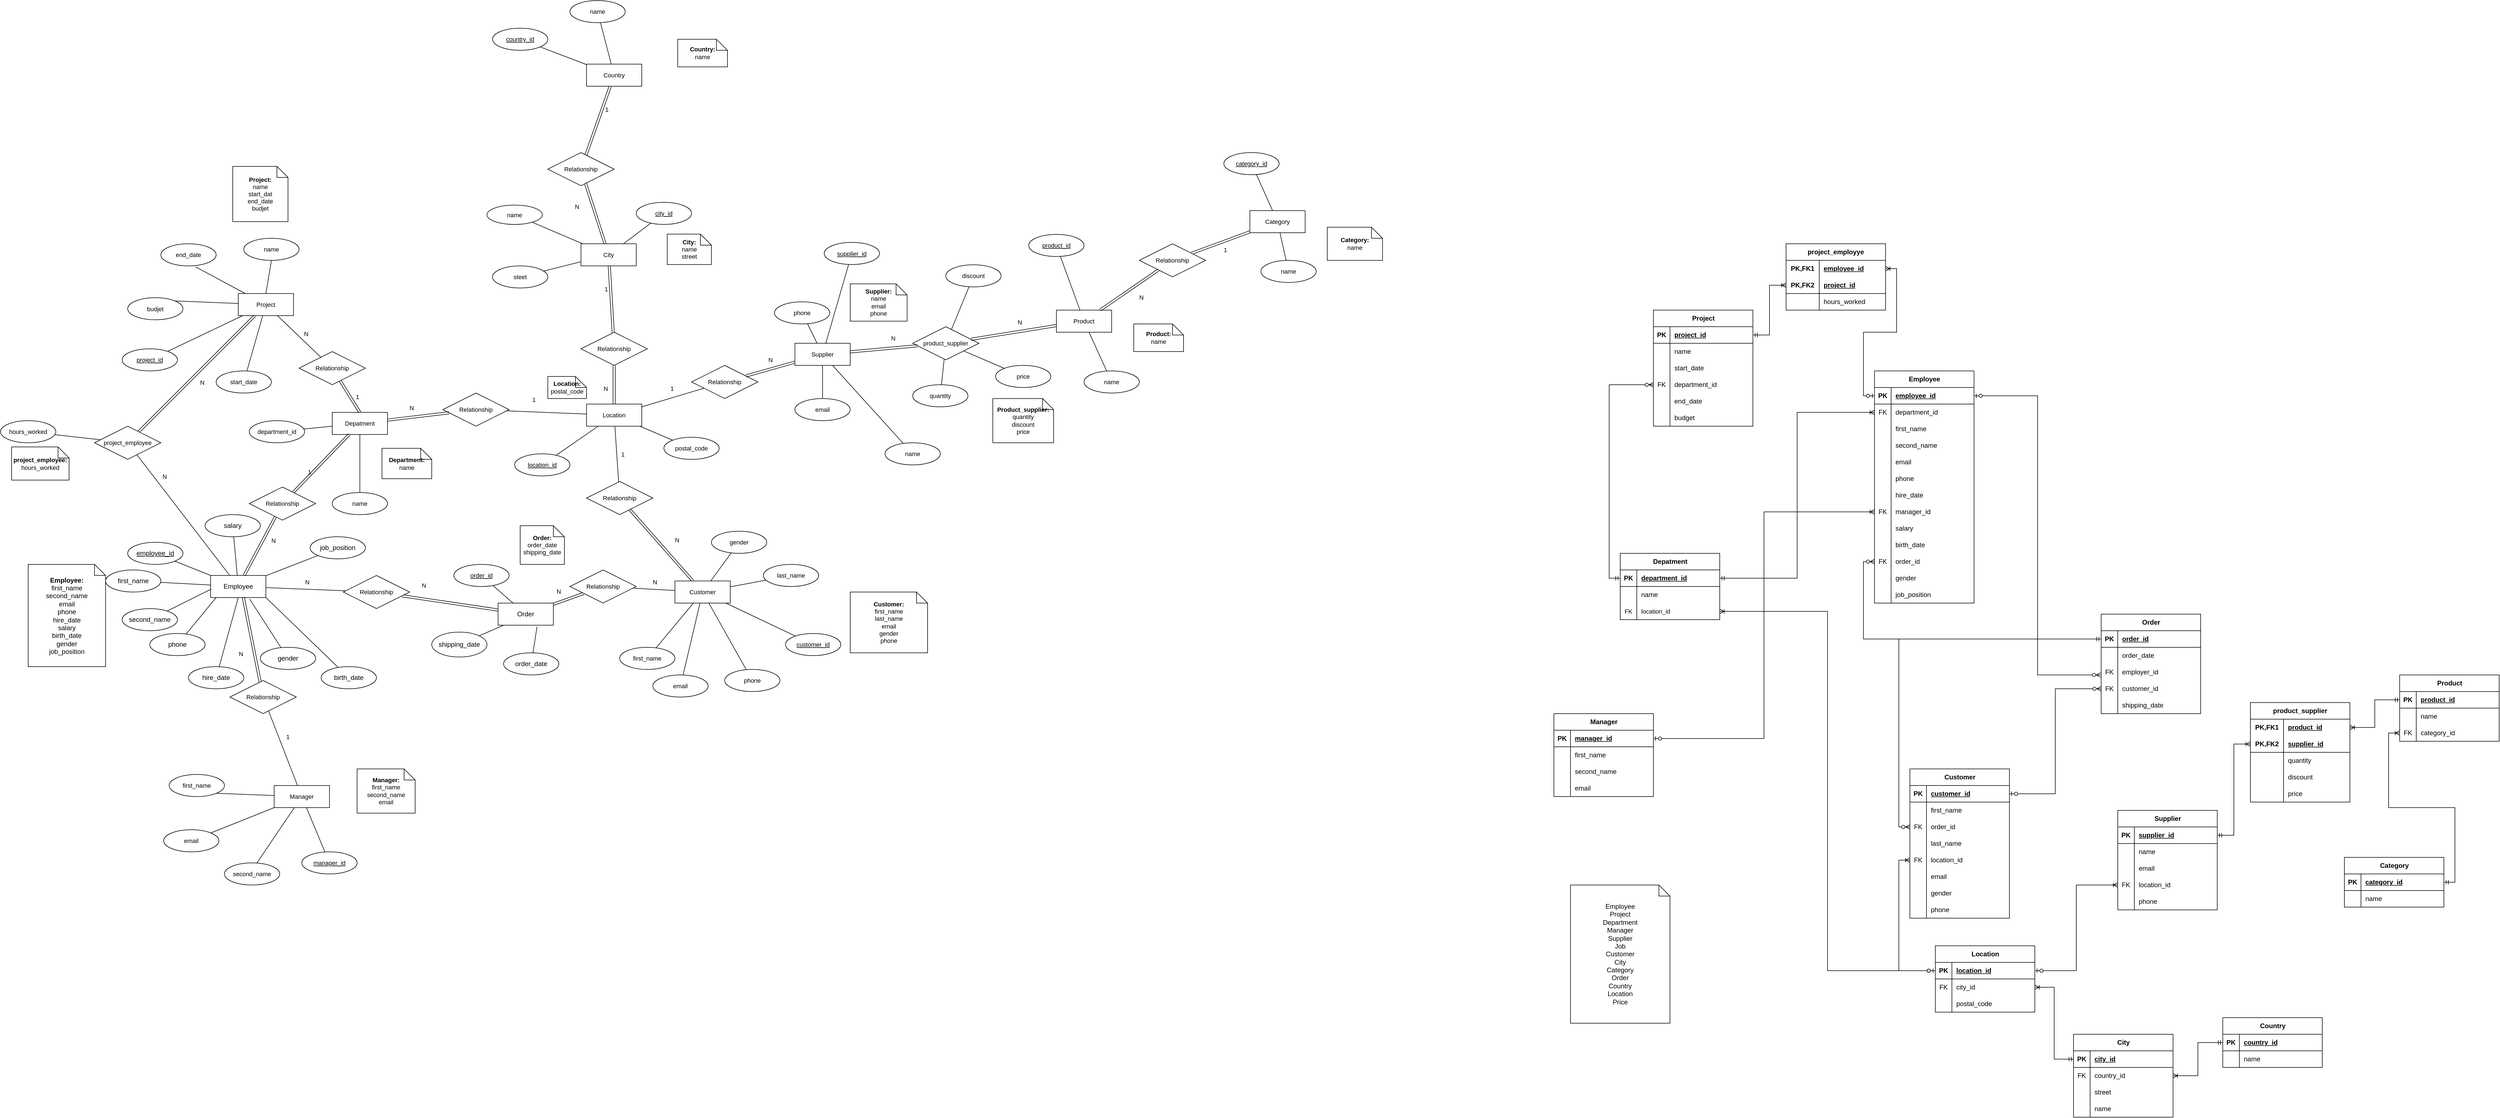 <mxfile version="21.1.4" type="github">
  <diagram name="Страница 1" id="ov523FjT3mJpRu71DV2n">
    <mxGraphModel dx="6808" dy="3472" grid="1" gridSize="10" guides="1" tooltips="1" connect="1" arrows="1" fold="1" page="1" pageScale="1" pageWidth="827" pageHeight="1169" background="none" math="0" shadow="0">
      <root>
        <mxCell id="0" />
        <mxCell id="1" parent="0" />
        <mxCell id="zPUTQCQw_UNsr4DKGTQt-1" value="Depatment" style="shape=table;startSize=30;container=1;collapsible=1;childLayout=tableLayout;fixedRows=1;rowLines=0;fontStyle=1;align=center;resizeLast=1;html=1;" parent="1" vertex="1">
          <mxGeometry x="-110" y="170" width="180" height="120" as="geometry" />
        </mxCell>
        <mxCell id="zPUTQCQw_UNsr4DKGTQt-2" value="" style="shape=tableRow;horizontal=0;startSize=0;swimlaneHead=0;swimlaneBody=0;fillColor=none;collapsible=0;dropTarget=0;points=[[0,0.5],[1,0.5]];portConstraint=eastwest;top=0;left=0;right=0;bottom=1;" parent="zPUTQCQw_UNsr4DKGTQt-1" vertex="1">
          <mxGeometry y="30" width="180" height="30" as="geometry" />
        </mxCell>
        <mxCell id="zPUTQCQw_UNsr4DKGTQt-3" value="PK" style="shape=partialRectangle;connectable=0;fillColor=none;top=0;left=0;bottom=0;right=0;fontStyle=1;overflow=hidden;whiteSpace=wrap;html=1;" parent="zPUTQCQw_UNsr4DKGTQt-2" vertex="1">
          <mxGeometry width="30" height="30" as="geometry">
            <mxRectangle width="30" height="30" as="alternateBounds" />
          </mxGeometry>
        </mxCell>
        <mxCell id="zPUTQCQw_UNsr4DKGTQt-4" value="department_id" style="shape=partialRectangle;connectable=0;fillColor=none;top=0;left=0;bottom=0;right=0;align=left;spacingLeft=6;fontStyle=5;overflow=hidden;whiteSpace=wrap;html=1;" parent="zPUTQCQw_UNsr4DKGTQt-2" vertex="1">
          <mxGeometry x="30" width="150" height="30" as="geometry">
            <mxRectangle width="150" height="30" as="alternateBounds" />
          </mxGeometry>
        </mxCell>
        <mxCell id="zPUTQCQw_UNsr4DKGTQt-5" value="" style="shape=tableRow;horizontal=0;startSize=0;swimlaneHead=0;swimlaneBody=0;fillColor=none;collapsible=0;dropTarget=0;points=[[0,0.5],[1,0.5]];portConstraint=eastwest;top=0;left=0;right=0;bottom=0;" parent="zPUTQCQw_UNsr4DKGTQt-1" vertex="1">
          <mxGeometry y="60" width="180" height="30" as="geometry" />
        </mxCell>
        <mxCell id="zPUTQCQw_UNsr4DKGTQt-6" value="" style="shape=partialRectangle;connectable=0;fillColor=none;top=0;left=0;bottom=0;right=0;editable=1;overflow=hidden;whiteSpace=wrap;html=1;" parent="zPUTQCQw_UNsr4DKGTQt-5" vertex="1">
          <mxGeometry width="30" height="30" as="geometry">
            <mxRectangle width="30" height="30" as="alternateBounds" />
          </mxGeometry>
        </mxCell>
        <mxCell id="zPUTQCQw_UNsr4DKGTQt-7" value="name" style="shape=partialRectangle;connectable=0;fillColor=none;top=0;left=0;bottom=0;right=0;align=left;spacingLeft=6;overflow=hidden;whiteSpace=wrap;html=1;" parent="zPUTQCQw_UNsr4DKGTQt-5" vertex="1">
          <mxGeometry x="30" width="150" height="30" as="geometry">
            <mxRectangle width="150" height="30" as="alternateBounds" />
          </mxGeometry>
        </mxCell>
        <mxCell id="ha73NsI9D_0XP6oYM-8j-9" value="" style="shape=tableRow;horizontal=0;startSize=0;swimlaneHead=0;swimlaneBody=0;fillColor=none;collapsible=0;dropTarget=0;points=[[0,0.5],[1,0.5]];portConstraint=eastwest;top=0;left=0;right=0;bottom=0;fontFamily=Helvetica;fontSize=11;fontColor=default;" vertex="1" parent="zPUTQCQw_UNsr4DKGTQt-1">
          <mxGeometry y="90" width="180" height="30" as="geometry" />
        </mxCell>
        <mxCell id="ha73NsI9D_0XP6oYM-8j-10" value="FK" style="shape=partialRectangle;connectable=0;fillColor=none;top=0;left=0;bottom=0;right=0;fontStyle=0;overflow=hidden;whiteSpace=wrap;html=1;fontFamily=Helvetica;fontSize=11;fontColor=default;" vertex="1" parent="ha73NsI9D_0XP6oYM-8j-9">
          <mxGeometry width="30" height="30" as="geometry">
            <mxRectangle width="30" height="30" as="alternateBounds" />
          </mxGeometry>
        </mxCell>
        <mxCell id="ha73NsI9D_0XP6oYM-8j-11" value="location_id" style="shape=partialRectangle;connectable=0;fillColor=none;top=0;left=0;bottom=0;right=0;align=left;spacingLeft=6;fontStyle=0;overflow=hidden;whiteSpace=wrap;html=1;fontFamily=Helvetica;fontSize=11;fontColor=default;" vertex="1" parent="ha73NsI9D_0XP6oYM-8j-9">
          <mxGeometry x="30" width="150" height="30" as="geometry">
            <mxRectangle width="150" height="30" as="alternateBounds" />
          </mxGeometry>
        </mxCell>
        <mxCell id="zPUTQCQw_UNsr4DKGTQt-15" value="Employee" style="shape=table;startSize=30;container=1;collapsible=1;childLayout=tableLayout;fixedRows=1;rowLines=0;fontStyle=1;align=center;resizeLast=1;html=1;" parent="1" vertex="1">
          <mxGeometry x="350" y="-160" width="180" height="420" as="geometry" />
        </mxCell>
        <mxCell id="zPUTQCQw_UNsr4DKGTQt-16" value="" style="shape=tableRow;horizontal=0;startSize=0;swimlaneHead=0;swimlaneBody=0;fillColor=none;collapsible=0;dropTarget=0;points=[[0,0.5],[1,0.5]];portConstraint=eastwest;top=0;left=0;right=0;bottom=1;" parent="zPUTQCQw_UNsr4DKGTQt-15" vertex="1">
          <mxGeometry y="30" width="180" height="30" as="geometry" />
        </mxCell>
        <mxCell id="zPUTQCQw_UNsr4DKGTQt-17" value="PK" style="shape=partialRectangle;connectable=0;fillColor=none;top=0;left=0;bottom=0;right=0;fontStyle=1;overflow=hidden;whiteSpace=wrap;html=1;" parent="zPUTQCQw_UNsr4DKGTQt-16" vertex="1">
          <mxGeometry width="30" height="30" as="geometry">
            <mxRectangle width="30" height="30" as="alternateBounds" />
          </mxGeometry>
        </mxCell>
        <mxCell id="zPUTQCQw_UNsr4DKGTQt-18" value="employee_id" style="shape=partialRectangle;connectable=0;fillColor=none;top=0;left=0;bottom=0;right=0;align=left;spacingLeft=6;fontStyle=5;overflow=hidden;whiteSpace=wrap;html=1;" parent="zPUTQCQw_UNsr4DKGTQt-16" vertex="1">
          <mxGeometry x="30" width="150" height="30" as="geometry">
            <mxRectangle width="150" height="30" as="alternateBounds" />
          </mxGeometry>
        </mxCell>
        <mxCell id="zPUTQCQw_UNsr4DKGTQt-221" value="" style="shape=tableRow;horizontal=0;startSize=0;swimlaneHead=0;swimlaneBody=0;fillColor=none;collapsible=0;dropTarget=0;points=[[0,0.5],[1,0.5]];portConstraint=eastwest;top=0;left=0;right=0;bottom=0;" parent="zPUTQCQw_UNsr4DKGTQt-15" vertex="1">
          <mxGeometry y="60" width="180" height="30" as="geometry" />
        </mxCell>
        <mxCell id="zPUTQCQw_UNsr4DKGTQt-222" value="FK" style="shape=partialRectangle;connectable=0;fillColor=none;top=0;left=0;bottom=0;right=0;fontStyle=0;overflow=hidden;whiteSpace=wrap;html=1;" parent="zPUTQCQw_UNsr4DKGTQt-221" vertex="1">
          <mxGeometry width="30" height="30" as="geometry">
            <mxRectangle width="30" height="30" as="alternateBounds" />
          </mxGeometry>
        </mxCell>
        <mxCell id="zPUTQCQw_UNsr4DKGTQt-223" value="department_id" style="shape=partialRectangle;connectable=0;fillColor=none;top=0;left=0;bottom=0;right=0;align=left;spacingLeft=6;fontStyle=0;overflow=hidden;whiteSpace=wrap;html=1;" parent="zPUTQCQw_UNsr4DKGTQt-221" vertex="1">
          <mxGeometry x="30" width="150" height="30" as="geometry">
            <mxRectangle width="150" height="30" as="alternateBounds" />
          </mxGeometry>
        </mxCell>
        <mxCell id="zPUTQCQw_UNsr4DKGTQt-19" value="" style="shape=tableRow;horizontal=0;startSize=0;swimlaneHead=0;swimlaneBody=0;fillColor=none;collapsible=0;dropTarget=0;points=[[0,0.5],[1,0.5]];portConstraint=eastwest;top=0;left=0;right=0;bottom=0;" parent="zPUTQCQw_UNsr4DKGTQt-15" vertex="1">
          <mxGeometry y="90" width="180" height="30" as="geometry" />
        </mxCell>
        <mxCell id="zPUTQCQw_UNsr4DKGTQt-20" value="" style="shape=partialRectangle;connectable=0;fillColor=none;top=0;left=0;bottom=0;right=0;editable=1;overflow=hidden;whiteSpace=wrap;html=1;" parent="zPUTQCQw_UNsr4DKGTQt-19" vertex="1">
          <mxGeometry width="30" height="30" as="geometry">
            <mxRectangle width="30" height="30" as="alternateBounds" />
          </mxGeometry>
        </mxCell>
        <mxCell id="zPUTQCQw_UNsr4DKGTQt-21" value="first_name" style="shape=partialRectangle;connectable=0;fillColor=none;top=0;left=0;bottom=0;right=0;align=left;spacingLeft=6;overflow=hidden;whiteSpace=wrap;html=1;" parent="zPUTQCQw_UNsr4DKGTQt-19" vertex="1">
          <mxGeometry x="30" width="150" height="30" as="geometry">
            <mxRectangle width="150" height="30" as="alternateBounds" />
          </mxGeometry>
        </mxCell>
        <mxCell id="zPUTQCQw_UNsr4DKGTQt-22" value="" style="shape=tableRow;horizontal=0;startSize=0;swimlaneHead=0;swimlaneBody=0;fillColor=none;collapsible=0;dropTarget=0;points=[[0,0.5],[1,0.5]];portConstraint=eastwest;top=0;left=0;right=0;bottom=0;" parent="zPUTQCQw_UNsr4DKGTQt-15" vertex="1">
          <mxGeometry y="120" width="180" height="30" as="geometry" />
        </mxCell>
        <mxCell id="zPUTQCQw_UNsr4DKGTQt-23" value="" style="shape=partialRectangle;connectable=0;fillColor=none;top=0;left=0;bottom=0;right=0;editable=1;overflow=hidden;whiteSpace=wrap;html=1;" parent="zPUTQCQw_UNsr4DKGTQt-22" vertex="1">
          <mxGeometry width="30" height="30" as="geometry">
            <mxRectangle width="30" height="30" as="alternateBounds" />
          </mxGeometry>
        </mxCell>
        <mxCell id="zPUTQCQw_UNsr4DKGTQt-24" value="second_name" style="shape=partialRectangle;connectable=0;fillColor=none;top=0;left=0;bottom=0;right=0;align=left;spacingLeft=6;overflow=hidden;whiteSpace=wrap;html=1;" parent="zPUTQCQw_UNsr4DKGTQt-22" vertex="1">
          <mxGeometry x="30" width="150" height="30" as="geometry">
            <mxRectangle width="150" height="30" as="alternateBounds" />
          </mxGeometry>
        </mxCell>
        <mxCell id="zPUTQCQw_UNsr4DKGTQt-25" value="" style="shape=tableRow;horizontal=0;startSize=0;swimlaneHead=0;swimlaneBody=0;fillColor=none;collapsible=0;dropTarget=0;points=[[0,0.5],[1,0.5]];portConstraint=eastwest;top=0;left=0;right=0;bottom=0;" parent="zPUTQCQw_UNsr4DKGTQt-15" vertex="1">
          <mxGeometry y="150" width="180" height="30" as="geometry" />
        </mxCell>
        <mxCell id="zPUTQCQw_UNsr4DKGTQt-26" value="" style="shape=partialRectangle;connectable=0;fillColor=none;top=0;left=0;bottom=0;right=0;editable=1;overflow=hidden;whiteSpace=wrap;html=1;" parent="zPUTQCQw_UNsr4DKGTQt-25" vertex="1">
          <mxGeometry width="30" height="30" as="geometry">
            <mxRectangle width="30" height="30" as="alternateBounds" />
          </mxGeometry>
        </mxCell>
        <mxCell id="zPUTQCQw_UNsr4DKGTQt-27" value="email" style="shape=partialRectangle;connectable=0;fillColor=none;top=0;left=0;bottom=0;right=0;align=left;spacingLeft=6;overflow=hidden;whiteSpace=wrap;html=1;" parent="zPUTQCQw_UNsr4DKGTQt-25" vertex="1">
          <mxGeometry x="30" width="150" height="30" as="geometry">
            <mxRectangle width="150" height="30" as="alternateBounds" />
          </mxGeometry>
        </mxCell>
        <mxCell id="zPUTQCQw_UNsr4DKGTQt-43" style="shape=tableRow;horizontal=0;startSize=0;swimlaneHead=0;swimlaneBody=0;fillColor=none;collapsible=0;dropTarget=0;points=[[0,0.5],[1,0.5]];portConstraint=eastwest;top=0;left=0;right=0;bottom=0;" parent="zPUTQCQw_UNsr4DKGTQt-15" vertex="1">
          <mxGeometry y="180" width="180" height="30" as="geometry" />
        </mxCell>
        <mxCell id="zPUTQCQw_UNsr4DKGTQt-44" style="shape=partialRectangle;connectable=0;fillColor=none;top=0;left=0;bottom=0;right=0;editable=1;overflow=hidden;whiteSpace=wrap;html=1;" parent="zPUTQCQw_UNsr4DKGTQt-43" vertex="1">
          <mxGeometry width="30" height="30" as="geometry">
            <mxRectangle width="30" height="30" as="alternateBounds" />
          </mxGeometry>
        </mxCell>
        <mxCell id="zPUTQCQw_UNsr4DKGTQt-45" value="phone" style="shape=partialRectangle;connectable=0;fillColor=none;top=0;left=0;bottom=0;right=0;align=left;spacingLeft=6;overflow=hidden;whiteSpace=wrap;html=1;" parent="zPUTQCQw_UNsr4DKGTQt-43" vertex="1">
          <mxGeometry x="30" width="150" height="30" as="geometry">
            <mxRectangle width="150" height="30" as="alternateBounds" />
          </mxGeometry>
        </mxCell>
        <mxCell id="zPUTQCQw_UNsr4DKGTQt-40" style="shape=tableRow;horizontal=0;startSize=0;swimlaneHead=0;swimlaneBody=0;fillColor=none;collapsible=0;dropTarget=0;points=[[0,0.5],[1,0.5]];portConstraint=eastwest;top=0;left=0;right=0;bottom=0;" parent="zPUTQCQw_UNsr4DKGTQt-15" vertex="1">
          <mxGeometry y="210" width="180" height="30" as="geometry" />
        </mxCell>
        <mxCell id="zPUTQCQw_UNsr4DKGTQt-41" style="shape=partialRectangle;connectable=0;fillColor=none;top=0;left=0;bottom=0;right=0;editable=1;overflow=hidden;whiteSpace=wrap;html=1;" parent="zPUTQCQw_UNsr4DKGTQt-40" vertex="1">
          <mxGeometry width="30" height="30" as="geometry">
            <mxRectangle width="30" height="30" as="alternateBounds" />
          </mxGeometry>
        </mxCell>
        <mxCell id="zPUTQCQw_UNsr4DKGTQt-42" value="hire_date" style="shape=partialRectangle;connectable=0;fillColor=none;top=0;left=0;bottom=0;right=0;align=left;spacingLeft=6;overflow=hidden;whiteSpace=wrap;html=1;" parent="zPUTQCQw_UNsr4DKGTQt-40" vertex="1">
          <mxGeometry x="30" width="150" height="30" as="geometry">
            <mxRectangle width="150" height="30" as="alternateBounds" />
          </mxGeometry>
        </mxCell>
        <mxCell id="zPUTQCQw_UNsr4DKGTQt-46" value="" style="shape=tableRow;horizontal=0;startSize=0;swimlaneHead=0;swimlaneBody=0;fillColor=none;collapsible=0;dropTarget=0;points=[[0,0.5],[1,0.5]];portConstraint=eastwest;top=0;left=0;right=0;bottom=0;" parent="zPUTQCQw_UNsr4DKGTQt-15" vertex="1">
          <mxGeometry y="240" width="180" height="30" as="geometry" />
        </mxCell>
        <mxCell id="zPUTQCQw_UNsr4DKGTQt-47" value="FK" style="shape=partialRectangle;connectable=0;fillColor=none;top=0;left=0;bottom=0;right=0;fontStyle=0;overflow=hidden;whiteSpace=wrap;html=1;" parent="zPUTQCQw_UNsr4DKGTQt-46" vertex="1">
          <mxGeometry width="30" height="30" as="geometry">
            <mxRectangle width="30" height="30" as="alternateBounds" />
          </mxGeometry>
        </mxCell>
        <mxCell id="zPUTQCQw_UNsr4DKGTQt-48" value="manager_id" style="shape=partialRectangle;connectable=0;fillColor=none;top=0;left=0;bottom=0;right=0;align=left;spacingLeft=6;fontStyle=0;overflow=hidden;whiteSpace=wrap;html=1;" parent="zPUTQCQw_UNsr4DKGTQt-46" vertex="1">
          <mxGeometry x="30" width="150" height="30" as="geometry">
            <mxRectangle width="150" height="30" as="alternateBounds" />
          </mxGeometry>
        </mxCell>
        <mxCell id="zPUTQCQw_UNsr4DKGTQt-37" style="shape=tableRow;horizontal=0;startSize=0;swimlaneHead=0;swimlaneBody=0;fillColor=none;collapsible=0;dropTarget=0;points=[[0,0.5],[1,0.5]];portConstraint=eastwest;top=0;left=0;right=0;bottom=0;" parent="zPUTQCQw_UNsr4DKGTQt-15" vertex="1">
          <mxGeometry y="270" width="180" height="30" as="geometry" />
        </mxCell>
        <mxCell id="zPUTQCQw_UNsr4DKGTQt-38" style="shape=partialRectangle;connectable=0;fillColor=none;top=0;left=0;bottom=0;right=0;editable=1;overflow=hidden;whiteSpace=wrap;html=1;" parent="zPUTQCQw_UNsr4DKGTQt-37" vertex="1">
          <mxGeometry width="30" height="30" as="geometry">
            <mxRectangle width="30" height="30" as="alternateBounds" />
          </mxGeometry>
        </mxCell>
        <mxCell id="zPUTQCQw_UNsr4DKGTQt-39" value="salary" style="shape=partialRectangle;connectable=0;fillColor=none;top=0;left=0;bottom=0;right=0;align=left;spacingLeft=6;overflow=hidden;whiteSpace=wrap;html=1;" parent="zPUTQCQw_UNsr4DKGTQt-37" vertex="1">
          <mxGeometry x="30" width="150" height="30" as="geometry">
            <mxRectangle width="150" height="30" as="alternateBounds" />
          </mxGeometry>
        </mxCell>
        <mxCell id="zPUTQCQw_UNsr4DKGTQt-34" style="shape=tableRow;horizontal=0;startSize=0;swimlaneHead=0;swimlaneBody=0;fillColor=none;collapsible=0;dropTarget=0;points=[[0,0.5],[1,0.5]];portConstraint=eastwest;top=0;left=0;right=0;bottom=0;" parent="zPUTQCQw_UNsr4DKGTQt-15" vertex="1">
          <mxGeometry y="300" width="180" height="30" as="geometry" />
        </mxCell>
        <mxCell id="zPUTQCQw_UNsr4DKGTQt-35" style="shape=partialRectangle;connectable=0;fillColor=none;top=0;left=0;bottom=0;right=0;editable=1;overflow=hidden;whiteSpace=wrap;html=1;" parent="zPUTQCQw_UNsr4DKGTQt-34" vertex="1">
          <mxGeometry width="30" height="30" as="geometry">
            <mxRectangle width="30" height="30" as="alternateBounds" />
          </mxGeometry>
        </mxCell>
        <mxCell id="zPUTQCQw_UNsr4DKGTQt-36" value="birth_date" style="shape=partialRectangle;connectable=0;fillColor=none;top=0;left=0;bottom=0;right=0;align=left;spacingLeft=6;overflow=hidden;whiteSpace=wrap;html=1;" parent="zPUTQCQw_UNsr4DKGTQt-34" vertex="1">
          <mxGeometry x="30" width="150" height="30" as="geometry">
            <mxRectangle width="150" height="30" as="alternateBounds" />
          </mxGeometry>
        </mxCell>
        <mxCell id="zPUTQCQw_UNsr4DKGTQt-391" value="" style="shape=tableRow;horizontal=0;startSize=0;swimlaneHead=0;swimlaneBody=0;fillColor=none;collapsible=0;dropTarget=0;points=[[0,0.5],[1,0.5]];portConstraint=eastwest;top=0;left=0;right=0;bottom=0;" parent="zPUTQCQw_UNsr4DKGTQt-15" vertex="1">
          <mxGeometry y="330" width="180" height="30" as="geometry" />
        </mxCell>
        <mxCell id="zPUTQCQw_UNsr4DKGTQt-392" value="FK" style="shape=partialRectangle;connectable=0;fillColor=none;top=0;left=0;bottom=0;right=0;fontStyle=0;overflow=hidden;whiteSpace=wrap;html=1;" parent="zPUTQCQw_UNsr4DKGTQt-391" vertex="1">
          <mxGeometry width="30" height="30" as="geometry">
            <mxRectangle width="30" height="30" as="alternateBounds" />
          </mxGeometry>
        </mxCell>
        <mxCell id="zPUTQCQw_UNsr4DKGTQt-393" value="order_id" style="shape=partialRectangle;connectable=0;fillColor=none;top=0;left=0;bottom=0;right=0;align=left;spacingLeft=6;fontStyle=0;overflow=hidden;whiteSpace=wrap;html=1;" parent="zPUTQCQw_UNsr4DKGTQt-391" vertex="1">
          <mxGeometry x="30" width="150" height="30" as="geometry">
            <mxRectangle width="150" height="30" as="alternateBounds" />
          </mxGeometry>
        </mxCell>
        <mxCell id="zPUTQCQw_UNsr4DKGTQt-31" style="shape=tableRow;horizontal=0;startSize=0;swimlaneHead=0;swimlaneBody=0;fillColor=none;collapsible=0;dropTarget=0;points=[[0,0.5],[1,0.5]];portConstraint=eastwest;top=0;left=0;right=0;bottom=0;" parent="zPUTQCQw_UNsr4DKGTQt-15" vertex="1">
          <mxGeometry y="360" width="180" height="30" as="geometry" />
        </mxCell>
        <mxCell id="zPUTQCQw_UNsr4DKGTQt-32" style="shape=partialRectangle;connectable=0;fillColor=none;top=0;left=0;bottom=0;right=0;editable=1;overflow=hidden;whiteSpace=wrap;html=1;" parent="zPUTQCQw_UNsr4DKGTQt-31" vertex="1">
          <mxGeometry width="30" height="30" as="geometry">
            <mxRectangle width="30" height="30" as="alternateBounds" />
          </mxGeometry>
        </mxCell>
        <mxCell id="zPUTQCQw_UNsr4DKGTQt-33" value="gender" style="shape=partialRectangle;connectable=0;fillColor=none;top=0;left=0;bottom=0;right=0;align=left;spacingLeft=6;overflow=hidden;whiteSpace=wrap;html=1;" parent="zPUTQCQw_UNsr4DKGTQt-31" vertex="1">
          <mxGeometry x="30" width="150" height="30" as="geometry">
            <mxRectangle width="150" height="30" as="alternateBounds" />
          </mxGeometry>
        </mxCell>
        <mxCell id="zPUTQCQw_UNsr4DKGTQt-49" style="shape=tableRow;horizontal=0;startSize=0;swimlaneHead=0;swimlaneBody=0;fillColor=none;collapsible=0;dropTarget=0;points=[[0,0.5],[1,0.5]];portConstraint=eastwest;top=0;left=0;right=0;bottom=0;" parent="zPUTQCQw_UNsr4DKGTQt-15" vertex="1">
          <mxGeometry y="390" width="180" height="30" as="geometry" />
        </mxCell>
        <mxCell id="zPUTQCQw_UNsr4DKGTQt-50" style="shape=partialRectangle;connectable=0;fillColor=none;top=0;left=0;bottom=0;right=0;editable=1;overflow=hidden;whiteSpace=wrap;html=1;" parent="zPUTQCQw_UNsr4DKGTQt-49" vertex="1">
          <mxGeometry width="30" height="30" as="geometry">
            <mxRectangle width="30" height="30" as="alternateBounds" />
          </mxGeometry>
        </mxCell>
        <mxCell id="zPUTQCQw_UNsr4DKGTQt-51" value="job_position" style="shape=partialRectangle;connectable=0;fillColor=none;top=0;left=0;bottom=0;right=0;align=left;spacingLeft=6;overflow=hidden;whiteSpace=wrap;html=1;" parent="zPUTQCQw_UNsr4DKGTQt-49" vertex="1">
          <mxGeometry x="30" width="150" height="30" as="geometry">
            <mxRectangle width="150" height="30" as="alternateBounds" />
          </mxGeometry>
        </mxCell>
        <mxCell id="zPUTQCQw_UNsr4DKGTQt-52" value="Project" style="shape=table;startSize=30;container=1;collapsible=1;childLayout=tableLayout;fixedRows=1;rowLines=0;fontStyle=1;align=center;resizeLast=1;html=1;" parent="1" vertex="1">
          <mxGeometry x="-50" y="-270" width="180" height="210" as="geometry" />
        </mxCell>
        <mxCell id="zPUTQCQw_UNsr4DKGTQt-53" value="" style="shape=tableRow;horizontal=0;startSize=0;swimlaneHead=0;swimlaneBody=0;fillColor=none;collapsible=0;dropTarget=0;points=[[0,0.5],[1,0.5]];portConstraint=eastwest;top=0;left=0;right=0;bottom=1;" parent="zPUTQCQw_UNsr4DKGTQt-52" vertex="1">
          <mxGeometry y="30" width="180" height="30" as="geometry" />
        </mxCell>
        <mxCell id="zPUTQCQw_UNsr4DKGTQt-54" value="PK" style="shape=partialRectangle;connectable=0;fillColor=none;top=0;left=0;bottom=0;right=0;fontStyle=1;overflow=hidden;whiteSpace=wrap;html=1;" parent="zPUTQCQw_UNsr4DKGTQt-53" vertex="1">
          <mxGeometry width="30" height="30" as="geometry">
            <mxRectangle width="30" height="30" as="alternateBounds" />
          </mxGeometry>
        </mxCell>
        <mxCell id="zPUTQCQw_UNsr4DKGTQt-55" value="project_id" style="shape=partialRectangle;connectable=0;fillColor=none;top=0;left=0;bottom=0;right=0;align=left;spacingLeft=6;fontStyle=5;overflow=hidden;whiteSpace=wrap;html=1;" parent="zPUTQCQw_UNsr4DKGTQt-53" vertex="1">
          <mxGeometry x="30" width="150" height="30" as="geometry">
            <mxRectangle width="150" height="30" as="alternateBounds" />
          </mxGeometry>
        </mxCell>
        <mxCell id="zPUTQCQw_UNsr4DKGTQt-56" value="" style="shape=tableRow;horizontal=0;startSize=0;swimlaneHead=0;swimlaneBody=0;fillColor=none;collapsible=0;dropTarget=0;points=[[0,0.5],[1,0.5]];portConstraint=eastwest;top=0;left=0;right=0;bottom=0;" parent="zPUTQCQw_UNsr4DKGTQt-52" vertex="1">
          <mxGeometry y="60" width="180" height="30" as="geometry" />
        </mxCell>
        <mxCell id="zPUTQCQw_UNsr4DKGTQt-57" value="" style="shape=partialRectangle;connectable=0;fillColor=none;top=0;left=0;bottom=0;right=0;editable=1;overflow=hidden;whiteSpace=wrap;html=1;" parent="zPUTQCQw_UNsr4DKGTQt-56" vertex="1">
          <mxGeometry width="30" height="30" as="geometry">
            <mxRectangle width="30" height="30" as="alternateBounds" />
          </mxGeometry>
        </mxCell>
        <mxCell id="zPUTQCQw_UNsr4DKGTQt-58" value="name" style="shape=partialRectangle;connectable=0;fillColor=none;top=0;left=0;bottom=0;right=0;align=left;spacingLeft=6;overflow=hidden;whiteSpace=wrap;html=1;" parent="zPUTQCQw_UNsr4DKGTQt-56" vertex="1">
          <mxGeometry x="30" width="150" height="30" as="geometry">
            <mxRectangle width="150" height="30" as="alternateBounds" />
          </mxGeometry>
        </mxCell>
        <mxCell id="zPUTQCQw_UNsr4DKGTQt-59" value="" style="shape=tableRow;horizontal=0;startSize=0;swimlaneHead=0;swimlaneBody=0;fillColor=none;collapsible=0;dropTarget=0;points=[[0,0.5],[1,0.5]];portConstraint=eastwest;top=0;left=0;right=0;bottom=0;" parent="zPUTQCQw_UNsr4DKGTQt-52" vertex="1">
          <mxGeometry y="90" width="180" height="30" as="geometry" />
        </mxCell>
        <mxCell id="zPUTQCQw_UNsr4DKGTQt-60" value="" style="shape=partialRectangle;connectable=0;fillColor=none;top=0;left=0;bottom=0;right=0;editable=1;overflow=hidden;whiteSpace=wrap;html=1;" parent="zPUTQCQw_UNsr4DKGTQt-59" vertex="1">
          <mxGeometry width="30" height="30" as="geometry">
            <mxRectangle width="30" height="30" as="alternateBounds" />
          </mxGeometry>
        </mxCell>
        <mxCell id="zPUTQCQw_UNsr4DKGTQt-61" value="start_date" style="shape=partialRectangle;connectable=0;fillColor=none;top=0;left=0;bottom=0;right=0;align=left;spacingLeft=6;overflow=hidden;whiteSpace=wrap;html=1;" parent="zPUTQCQw_UNsr4DKGTQt-59" vertex="1">
          <mxGeometry x="30" width="150" height="30" as="geometry">
            <mxRectangle width="150" height="30" as="alternateBounds" />
          </mxGeometry>
        </mxCell>
        <mxCell id="zPUTQCQw_UNsr4DKGTQt-354" value="" style="shape=tableRow;horizontal=0;startSize=0;swimlaneHead=0;swimlaneBody=0;fillColor=none;collapsible=0;dropTarget=0;points=[[0,0.5],[1,0.5]];portConstraint=eastwest;top=0;left=0;right=0;bottom=0;" parent="zPUTQCQw_UNsr4DKGTQt-52" vertex="1">
          <mxGeometry y="120" width="180" height="30" as="geometry" />
        </mxCell>
        <mxCell id="zPUTQCQw_UNsr4DKGTQt-355" value="FK" style="shape=partialRectangle;connectable=0;fillColor=none;top=0;left=0;bottom=0;right=0;fontStyle=0;overflow=hidden;whiteSpace=wrap;html=1;" parent="zPUTQCQw_UNsr4DKGTQt-354" vertex="1">
          <mxGeometry width="30" height="30" as="geometry">
            <mxRectangle width="30" height="30" as="alternateBounds" />
          </mxGeometry>
        </mxCell>
        <mxCell id="zPUTQCQw_UNsr4DKGTQt-356" value="department_id" style="shape=partialRectangle;connectable=0;fillColor=none;top=0;left=0;bottom=0;right=0;align=left;spacingLeft=6;fontStyle=0;overflow=hidden;whiteSpace=wrap;html=1;" parent="zPUTQCQw_UNsr4DKGTQt-354" vertex="1">
          <mxGeometry x="30" width="150" height="30" as="geometry">
            <mxRectangle width="150" height="30" as="alternateBounds" />
          </mxGeometry>
        </mxCell>
        <mxCell id="zPUTQCQw_UNsr4DKGTQt-62" value="" style="shape=tableRow;horizontal=0;startSize=0;swimlaneHead=0;swimlaneBody=0;fillColor=none;collapsible=0;dropTarget=0;points=[[0,0.5],[1,0.5]];portConstraint=eastwest;top=0;left=0;right=0;bottom=0;" parent="zPUTQCQw_UNsr4DKGTQt-52" vertex="1">
          <mxGeometry y="150" width="180" height="30" as="geometry" />
        </mxCell>
        <mxCell id="zPUTQCQw_UNsr4DKGTQt-63" value="" style="shape=partialRectangle;connectable=0;fillColor=none;top=0;left=0;bottom=0;right=0;editable=1;overflow=hidden;whiteSpace=wrap;html=1;" parent="zPUTQCQw_UNsr4DKGTQt-62" vertex="1">
          <mxGeometry width="30" height="30" as="geometry">
            <mxRectangle width="30" height="30" as="alternateBounds" />
          </mxGeometry>
        </mxCell>
        <mxCell id="zPUTQCQw_UNsr4DKGTQt-64" value="end_date" style="shape=partialRectangle;connectable=0;fillColor=none;top=0;left=0;bottom=0;right=0;align=left;spacingLeft=6;overflow=hidden;whiteSpace=wrap;html=1;" parent="zPUTQCQw_UNsr4DKGTQt-62" vertex="1">
          <mxGeometry x="30" width="150" height="30" as="geometry">
            <mxRectangle width="150" height="30" as="alternateBounds" />
          </mxGeometry>
        </mxCell>
        <mxCell id="zPUTQCQw_UNsr4DKGTQt-65" style="shape=tableRow;horizontal=0;startSize=0;swimlaneHead=0;swimlaneBody=0;fillColor=none;collapsible=0;dropTarget=0;points=[[0,0.5],[1,0.5]];portConstraint=eastwest;top=0;left=0;right=0;bottom=0;" parent="zPUTQCQw_UNsr4DKGTQt-52" vertex="1">
          <mxGeometry y="180" width="180" height="30" as="geometry" />
        </mxCell>
        <mxCell id="zPUTQCQw_UNsr4DKGTQt-66" style="shape=partialRectangle;connectable=0;fillColor=none;top=0;left=0;bottom=0;right=0;editable=1;overflow=hidden;whiteSpace=wrap;html=1;" parent="zPUTQCQw_UNsr4DKGTQt-65" vertex="1">
          <mxGeometry width="30" height="30" as="geometry">
            <mxRectangle width="30" height="30" as="alternateBounds" />
          </mxGeometry>
        </mxCell>
        <mxCell id="zPUTQCQw_UNsr4DKGTQt-67" value="budget" style="shape=partialRectangle;connectable=0;fillColor=none;top=0;left=0;bottom=0;right=0;align=left;spacingLeft=6;overflow=hidden;whiteSpace=wrap;html=1;" parent="zPUTQCQw_UNsr4DKGTQt-65" vertex="1">
          <mxGeometry x="30" width="150" height="30" as="geometry">
            <mxRectangle width="150" height="30" as="alternateBounds" />
          </mxGeometry>
        </mxCell>
        <mxCell id="zPUTQCQw_UNsr4DKGTQt-68" value="Customer" style="shape=table;startSize=30;container=1;collapsible=1;childLayout=tableLayout;fixedRows=1;rowLines=0;fontStyle=1;align=center;resizeLast=1;html=1;" parent="1" vertex="1">
          <mxGeometry x="414" y="560" width="180" height="270" as="geometry" />
        </mxCell>
        <mxCell id="zPUTQCQw_UNsr4DKGTQt-69" value="" style="shape=tableRow;horizontal=0;startSize=0;swimlaneHead=0;swimlaneBody=0;fillColor=none;collapsible=0;dropTarget=0;points=[[0,0.5],[1,0.5]];portConstraint=eastwest;top=0;left=0;right=0;bottom=1;" parent="zPUTQCQw_UNsr4DKGTQt-68" vertex="1">
          <mxGeometry y="30" width="180" height="30" as="geometry" />
        </mxCell>
        <mxCell id="zPUTQCQw_UNsr4DKGTQt-70" value="PK" style="shape=partialRectangle;connectable=0;fillColor=none;top=0;left=0;bottom=0;right=0;fontStyle=1;overflow=hidden;whiteSpace=wrap;html=1;" parent="zPUTQCQw_UNsr4DKGTQt-69" vertex="1">
          <mxGeometry width="30" height="30" as="geometry">
            <mxRectangle width="30" height="30" as="alternateBounds" />
          </mxGeometry>
        </mxCell>
        <mxCell id="zPUTQCQw_UNsr4DKGTQt-71" value="customer_id" style="shape=partialRectangle;connectable=0;fillColor=none;top=0;left=0;bottom=0;right=0;align=left;spacingLeft=6;fontStyle=5;overflow=hidden;whiteSpace=wrap;html=1;" parent="zPUTQCQw_UNsr4DKGTQt-69" vertex="1">
          <mxGeometry x="30" width="150" height="30" as="geometry">
            <mxRectangle width="150" height="30" as="alternateBounds" />
          </mxGeometry>
        </mxCell>
        <mxCell id="zPUTQCQw_UNsr4DKGTQt-72" value="" style="shape=tableRow;horizontal=0;startSize=0;swimlaneHead=0;swimlaneBody=0;fillColor=none;collapsible=0;dropTarget=0;points=[[0,0.5],[1,0.5]];portConstraint=eastwest;top=0;left=0;right=0;bottom=0;" parent="zPUTQCQw_UNsr4DKGTQt-68" vertex="1">
          <mxGeometry y="60" width="180" height="30" as="geometry" />
        </mxCell>
        <mxCell id="zPUTQCQw_UNsr4DKGTQt-73" value="" style="shape=partialRectangle;connectable=0;fillColor=none;top=0;left=0;bottom=0;right=0;editable=1;overflow=hidden;whiteSpace=wrap;html=1;" parent="zPUTQCQw_UNsr4DKGTQt-72" vertex="1">
          <mxGeometry width="30" height="30" as="geometry">
            <mxRectangle width="30" height="30" as="alternateBounds" />
          </mxGeometry>
        </mxCell>
        <mxCell id="zPUTQCQw_UNsr4DKGTQt-74" value="first_name" style="shape=partialRectangle;connectable=0;fillColor=none;top=0;left=0;bottom=0;right=0;align=left;spacingLeft=6;overflow=hidden;whiteSpace=wrap;html=1;" parent="zPUTQCQw_UNsr4DKGTQt-72" vertex="1">
          <mxGeometry x="30" width="150" height="30" as="geometry">
            <mxRectangle width="150" height="30" as="alternateBounds" />
          </mxGeometry>
        </mxCell>
        <mxCell id="zPUTQCQw_UNsr4DKGTQt-394" value="" style="shape=tableRow;horizontal=0;startSize=0;swimlaneHead=0;swimlaneBody=0;fillColor=none;collapsible=0;dropTarget=0;points=[[0,0.5],[1,0.5]];portConstraint=eastwest;top=0;left=0;right=0;bottom=0;" parent="zPUTQCQw_UNsr4DKGTQt-68" vertex="1">
          <mxGeometry y="90" width="180" height="30" as="geometry" />
        </mxCell>
        <mxCell id="zPUTQCQw_UNsr4DKGTQt-395" value="FK" style="shape=partialRectangle;connectable=0;fillColor=none;top=0;left=0;bottom=0;right=0;fontStyle=0;overflow=hidden;whiteSpace=wrap;html=1;" parent="zPUTQCQw_UNsr4DKGTQt-394" vertex="1">
          <mxGeometry width="30" height="30" as="geometry">
            <mxRectangle width="30" height="30" as="alternateBounds" />
          </mxGeometry>
        </mxCell>
        <mxCell id="zPUTQCQw_UNsr4DKGTQt-396" value="order_id" style="shape=partialRectangle;connectable=0;fillColor=none;top=0;left=0;bottom=0;right=0;align=left;spacingLeft=6;fontStyle=0;overflow=hidden;whiteSpace=wrap;html=1;" parent="zPUTQCQw_UNsr4DKGTQt-394" vertex="1">
          <mxGeometry x="30" width="150" height="30" as="geometry">
            <mxRectangle width="150" height="30" as="alternateBounds" />
          </mxGeometry>
        </mxCell>
        <mxCell id="zPUTQCQw_UNsr4DKGTQt-75" value="" style="shape=tableRow;horizontal=0;startSize=0;swimlaneHead=0;swimlaneBody=0;fillColor=none;collapsible=0;dropTarget=0;points=[[0,0.5],[1,0.5]];portConstraint=eastwest;top=0;left=0;right=0;bottom=0;" parent="zPUTQCQw_UNsr4DKGTQt-68" vertex="1">
          <mxGeometry y="120" width="180" height="30" as="geometry" />
        </mxCell>
        <mxCell id="zPUTQCQw_UNsr4DKGTQt-76" value="" style="shape=partialRectangle;connectable=0;fillColor=none;top=0;left=0;bottom=0;right=0;editable=1;overflow=hidden;whiteSpace=wrap;html=1;" parent="zPUTQCQw_UNsr4DKGTQt-75" vertex="1">
          <mxGeometry width="30" height="30" as="geometry">
            <mxRectangle width="30" height="30" as="alternateBounds" />
          </mxGeometry>
        </mxCell>
        <mxCell id="zPUTQCQw_UNsr4DKGTQt-77" value="last_name" style="shape=partialRectangle;connectable=0;fillColor=none;top=0;left=0;bottom=0;right=0;align=left;spacingLeft=6;overflow=hidden;whiteSpace=wrap;html=1;" parent="zPUTQCQw_UNsr4DKGTQt-75" vertex="1">
          <mxGeometry x="30" width="150" height="30" as="geometry">
            <mxRectangle width="150" height="30" as="alternateBounds" />
          </mxGeometry>
        </mxCell>
        <mxCell id="zPUTQCQw_UNsr4DKGTQt-379" value="" style="shape=tableRow;horizontal=0;startSize=0;swimlaneHead=0;swimlaneBody=0;fillColor=none;collapsible=0;dropTarget=0;points=[[0,0.5],[1,0.5]];portConstraint=eastwest;top=0;left=0;right=0;bottom=0;" parent="zPUTQCQw_UNsr4DKGTQt-68" vertex="1">
          <mxGeometry y="150" width="180" height="30" as="geometry" />
        </mxCell>
        <mxCell id="zPUTQCQw_UNsr4DKGTQt-380" value="FK" style="shape=partialRectangle;connectable=0;fillColor=none;top=0;left=0;bottom=0;right=0;fontStyle=0;overflow=hidden;whiteSpace=wrap;html=1;" parent="zPUTQCQw_UNsr4DKGTQt-379" vertex="1">
          <mxGeometry width="30" height="30" as="geometry">
            <mxRectangle width="30" height="30" as="alternateBounds" />
          </mxGeometry>
        </mxCell>
        <mxCell id="zPUTQCQw_UNsr4DKGTQt-381" value="location_id" style="shape=partialRectangle;connectable=0;fillColor=none;top=0;left=0;bottom=0;right=0;align=left;spacingLeft=6;fontStyle=0;overflow=hidden;whiteSpace=wrap;html=1;" parent="zPUTQCQw_UNsr4DKGTQt-379" vertex="1">
          <mxGeometry x="30" width="150" height="30" as="geometry">
            <mxRectangle width="150" height="30" as="alternateBounds" />
          </mxGeometry>
        </mxCell>
        <mxCell id="zPUTQCQw_UNsr4DKGTQt-78" value="" style="shape=tableRow;horizontal=0;startSize=0;swimlaneHead=0;swimlaneBody=0;fillColor=none;collapsible=0;dropTarget=0;points=[[0,0.5],[1,0.5]];portConstraint=eastwest;top=0;left=0;right=0;bottom=0;" parent="zPUTQCQw_UNsr4DKGTQt-68" vertex="1">
          <mxGeometry y="180" width="180" height="30" as="geometry" />
        </mxCell>
        <mxCell id="zPUTQCQw_UNsr4DKGTQt-79" value="" style="shape=partialRectangle;connectable=0;fillColor=none;top=0;left=0;bottom=0;right=0;editable=1;overflow=hidden;whiteSpace=wrap;html=1;" parent="zPUTQCQw_UNsr4DKGTQt-78" vertex="1">
          <mxGeometry width="30" height="30" as="geometry">
            <mxRectangle width="30" height="30" as="alternateBounds" />
          </mxGeometry>
        </mxCell>
        <mxCell id="zPUTQCQw_UNsr4DKGTQt-80" value="email" style="shape=partialRectangle;connectable=0;fillColor=none;top=0;left=0;bottom=0;right=0;align=left;spacingLeft=6;overflow=hidden;whiteSpace=wrap;html=1;" parent="zPUTQCQw_UNsr4DKGTQt-78" vertex="1">
          <mxGeometry x="30" width="150" height="30" as="geometry">
            <mxRectangle width="150" height="30" as="alternateBounds" />
          </mxGeometry>
        </mxCell>
        <mxCell id="zPUTQCQw_UNsr4DKGTQt-87" style="shape=tableRow;horizontal=0;startSize=0;swimlaneHead=0;swimlaneBody=0;fillColor=none;collapsible=0;dropTarget=0;points=[[0,0.5],[1,0.5]];portConstraint=eastwest;top=0;left=0;right=0;bottom=0;" parent="zPUTQCQw_UNsr4DKGTQt-68" vertex="1">
          <mxGeometry y="210" width="180" height="30" as="geometry" />
        </mxCell>
        <mxCell id="zPUTQCQw_UNsr4DKGTQt-88" style="shape=partialRectangle;connectable=0;fillColor=none;top=0;left=0;bottom=0;right=0;editable=1;overflow=hidden;whiteSpace=wrap;html=1;" parent="zPUTQCQw_UNsr4DKGTQt-87" vertex="1">
          <mxGeometry width="30" height="30" as="geometry">
            <mxRectangle width="30" height="30" as="alternateBounds" />
          </mxGeometry>
        </mxCell>
        <mxCell id="zPUTQCQw_UNsr4DKGTQt-89" value="gender" style="shape=partialRectangle;connectable=0;fillColor=none;top=0;left=0;bottom=0;right=0;align=left;spacingLeft=6;overflow=hidden;whiteSpace=wrap;html=1;" parent="zPUTQCQw_UNsr4DKGTQt-87" vertex="1">
          <mxGeometry x="30" width="150" height="30" as="geometry">
            <mxRectangle width="150" height="30" as="alternateBounds" />
          </mxGeometry>
        </mxCell>
        <mxCell id="zPUTQCQw_UNsr4DKGTQt-84" style="shape=tableRow;horizontal=0;startSize=0;swimlaneHead=0;swimlaneBody=0;fillColor=none;collapsible=0;dropTarget=0;points=[[0,0.5],[1,0.5]];portConstraint=eastwest;top=0;left=0;right=0;bottom=0;" parent="zPUTQCQw_UNsr4DKGTQt-68" vertex="1">
          <mxGeometry y="240" width="180" height="30" as="geometry" />
        </mxCell>
        <mxCell id="zPUTQCQw_UNsr4DKGTQt-85" style="shape=partialRectangle;connectable=0;fillColor=none;top=0;left=0;bottom=0;right=0;editable=1;overflow=hidden;whiteSpace=wrap;html=1;" parent="zPUTQCQw_UNsr4DKGTQt-84" vertex="1">
          <mxGeometry width="30" height="30" as="geometry">
            <mxRectangle width="30" height="30" as="alternateBounds" />
          </mxGeometry>
        </mxCell>
        <mxCell id="zPUTQCQw_UNsr4DKGTQt-86" value="phone" style="shape=partialRectangle;connectable=0;fillColor=none;top=0;left=0;bottom=0;right=0;align=left;spacingLeft=6;overflow=hidden;whiteSpace=wrap;html=1;" parent="zPUTQCQw_UNsr4DKGTQt-84" vertex="1">
          <mxGeometry x="30" width="150" height="30" as="geometry">
            <mxRectangle width="150" height="30" as="alternateBounds" />
          </mxGeometry>
        </mxCell>
        <mxCell id="zPUTQCQw_UNsr4DKGTQt-90" value="Location" style="shape=table;startSize=30;container=1;collapsible=1;childLayout=tableLayout;fixedRows=1;rowLines=0;fontStyle=1;align=center;resizeLast=1;html=1;" parent="1" vertex="1">
          <mxGeometry x="460" y="880" width="180" height="120" as="geometry" />
        </mxCell>
        <mxCell id="zPUTQCQw_UNsr4DKGTQt-91" value="" style="shape=tableRow;horizontal=0;startSize=0;swimlaneHead=0;swimlaneBody=0;fillColor=none;collapsible=0;dropTarget=0;points=[[0,0.5],[1,0.5]];portConstraint=eastwest;top=0;left=0;right=0;bottom=1;" parent="zPUTQCQw_UNsr4DKGTQt-90" vertex="1">
          <mxGeometry y="30" width="180" height="30" as="geometry" />
        </mxCell>
        <mxCell id="zPUTQCQw_UNsr4DKGTQt-92" value="PK" style="shape=partialRectangle;connectable=0;fillColor=none;top=0;left=0;bottom=0;right=0;fontStyle=1;overflow=hidden;whiteSpace=wrap;html=1;" parent="zPUTQCQw_UNsr4DKGTQt-91" vertex="1">
          <mxGeometry width="30" height="30" as="geometry">
            <mxRectangle width="30" height="30" as="alternateBounds" />
          </mxGeometry>
        </mxCell>
        <mxCell id="zPUTQCQw_UNsr4DKGTQt-93" value="location_id" style="shape=partialRectangle;connectable=0;fillColor=none;top=0;left=0;bottom=0;right=0;align=left;spacingLeft=6;fontStyle=5;overflow=hidden;whiteSpace=wrap;html=1;" parent="zPUTQCQw_UNsr4DKGTQt-91" vertex="1">
          <mxGeometry x="30" width="150" height="30" as="geometry">
            <mxRectangle width="150" height="30" as="alternateBounds" />
          </mxGeometry>
        </mxCell>
        <mxCell id="zPUTQCQw_UNsr4DKGTQt-346" value="" style="shape=tableRow;horizontal=0;startSize=0;swimlaneHead=0;swimlaneBody=0;fillColor=none;collapsible=0;dropTarget=0;points=[[0,0.5],[1,0.5]];portConstraint=eastwest;top=0;left=0;right=0;bottom=0;" parent="zPUTQCQw_UNsr4DKGTQt-90" vertex="1">
          <mxGeometry y="60" width="180" height="30" as="geometry" />
        </mxCell>
        <mxCell id="zPUTQCQw_UNsr4DKGTQt-347" value="FK" style="shape=partialRectangle;connectable=0;fillColor=none;top=0;left=0;bottom=0;right=0;fontStyle=0;overflow=hidden;whiteSpace=wrap;html=1;" parent="zPUTQCQw_UNsr4DKGTQt-346" vertex="1">
          <mxGeometry width="30" height="30" as="geometry">
            <mxRectangle width="30" height="30" as="alternateBounds" />
          </mxGeometry>
        </mxCell>
        <mxCell id="zPUTQCQw_UNsr4DKGTQt-348" value="city_id" style="shape=partialRectangle;connectable=0;fillColor=none;top=0;left=0;bottom=0;right=0;align=left;spacingLeft=6;fontStyle=0;overflow=hidden;whiteSpace=wrap;html=1;" parent="zPUTQCQw_UNsr4DKGTQt-346" vertex="1">
          <mxGeometry x="30" width="150" height="30" as="geometry">
            <mxRectangle width="150" height="30" as="alternateBounds" />
          </mxGeometry>
        </mxCell>
        <mxCell id="zPUTQCQw_UNsr4DKGTQt-100" value="" style="shape=tableRow;horizontal=0;startSize=0;swimlaneHead=0;swimlaneBody=0;fillColor=none;collapsible=0;dropTarget=0;points=[[0,0.5],[1,0.5]];portConstraint=eastwest;top=0;left=0;right=0;bottom=0;" parent="zPUTQCQw_UNsr4DKGTQt-90" vertex="1">
          <mxGeometry y="90" width="180" height="30" as="geometry" />
        </mxCell>
        <mxCell id="zPUTQCQw_UNsr4DKGTQt-101" value="" style="shape=partialRectangle;connectable=0;fillColor=none;top=0;left=0;bottom=0;right=0;editable=1;overflow=hidden;whiteSpace=wrap;html=1;" parent="zPUTQCQw_UNsr4DKGTQt-100" vertex="1">
          <mxGeometry width="30" height="30" as="geometry">
            <mxRectangle width="30" height="30" as="alternateBounds" />
          </mxGeometry>
        </mxCell>
        <mxCell id="zPUTQCQw_UNsr4DKGTQt-102" value="postal_code" style="shape=partialRectangle;connectable=0;fillColor=none;top=0;left=0;bottom=0;right=0;align=left;spacingLeft=6;overflow=hidden;whiteSpace=wrap;html=1;" parent="zPUTQCQw_UNsr4DKGTQt-100" vertex="1">
          <mxGeometry x="30" width="150" height="30" as="geometry">
            <mxRectangle width="150" height="30" as="alternateBounds" />
          </mxGeometry>
        </mxCell>
        <mxCell id="zPUTQCQw_UNsr4DKGTQt-106" value="City" style="shape=table;startSize=30;container=1;collapsible=1;childLayout=tableLayout;fixedRows=1;rowLines=0;fontStyle=1;align=center;resizeLast=1;html=1;" parent="1" vertex="1">
          <mxGeometry x="710" y="1040" width="180" height="150" as="geometry" />
        </mxCell>
        <mxCell id="zPUTQCQw_UNsr4DKGTQt-107" value="" style="shape=tableRow;horizontal=0;startSize=0;swimlaneHead=0;swimlaneBody=0;fillColor=none;collapsible=0;dropTarget=0;points=[[0,0.5],[1,0.5]];portConstraint=eastwest;top=0;left=0;right=0;bottom=1;" parent="zPUTQCQw_UNsr4DKGTQt-106" vertex="1">
          <mxGeometry y="30" width="180" height="30" as="geometry" />
        </mxCell>
        <mxCell id="zPUTQCQw_UNsr4DKGTQt-108" value="PK" style="shape=partialRectangle;connectable=0;fillColor=none;top=0;left=0;bottom=0;right=0;fontStyle=1;overflow=hidden;whiteSpace=wrap;html=1;" parent="zPUTQCQw_UNsr4DKGTQt-107" vertex="1">
          <mxGeometry width="30" height="30" as="geometry">
            <mxRectangle width="30" height="30" as="alternateBounds" />
          </mxGeometry>
        </mxCell>
        <mxCell id="zPUTQCQw_UNsr4DKGTQt-109" value="city_id" style="shape=partialRectangle;connectable=0;fillColor=none;top=0;left=0;bottom=0;right=0;align=left;spacingLeft=6;fontStyle=5;overflow=hidden;whiteSpace=wrap;html=1;" parent="zPUTQCQw_UNsr4DKGTQt-107" vertex="1">
          <mxGeometry x="30" width="150" height="30" as="geometry">
            <mxRectangle width="150" height="30" as="alternateBounds" />
          </mxGeometry>
        </mxCell>
        <mxCell id="zPUTQCQw_UNsr4DKGTQt-283" value="" style="shape=tableRow;horizontal=0;startSize=0;swimlaneHead=0;swimlaneBody=0;fillColor=none;collapsible=0;dropTarget=0;points=[[0,0.5],[1,0.5]];portConstraint=eastwest;top=0;left=0;right=0;bottom=0;" parent="zPUTQCQw_UNsr4DKGTQt-106" vertex="1">
          <mxGeometry y="60" width="180" height="30" as="geometry" />
        </mxCell>
        <mxCell id="zPUTQCQw_UNsr4DKGTQt-284" value="FK" style="shape=partialRectangle;connectable=0;fillColor=none;top=0;left=0;bottom=0;right=0;fontStyle=0;overflow=hidden;whiteSpace=wrap;html=1;" parent="zPUTQCQw_UNsr4DKGTQt-283" vertex="1">
          <mxGeometry width="30" height="30" as="geometry">
            <mxRectangle width="30" height="30" as="alternateBounds" />
          </mxGeometry>
        </mxCell>
        <mxCell id="zPUTQCQw_UNsr4DKGTQt-285" value="country_id" style="shape=partialRectangle;connectable=0;fillColor=none;top=0;left=0;bottom=0;right=0;align=left;spacingLeft=6;fontStyle=0;overflow=hidden;whiteSpace=wrap;html=1;" parent="zPUTQCQw_UNsr4DKGTQt-283" vertex="1">
          <mxGeometry x="30" width="150" height="30" as="geometry">
            <mxRectangle width="150" height="30" as="alternateBounds" />
          </mxGeometry>
        </mxCell>
        <mxCell id="zPUTQCQw_UNsr4DKGTQt-97" value="" style="shape=tableRow;horizontal=0;startSize=0;swimlaneHead=0;swimlaneBody=0;fillColor=none;collapsible=0;dropTarget=0;points=[[0,0.5],[1,0.5]];portConstraint=eastwest;top=0;left=0;right=0;bottom=0;" parent="zPUTQCQw_UNsr4DKGTQt-106" vertex="1">
          <mxGeometry y="90" width="180" height="30" as="geometry" />
        </mxCell>
        <mxCell id="zPUTQCQw_UNsr4DKGTQt-98" value="" style="shape=partialRectangle;connectable=0;fillColor=none;top=0;left=0;bottom=0;right=0;editable=1;overflow=hidden;whiteSpace=wrap;html=1;" parent="zPUTQCQw_UNsr4DKGTQt-97" vertex="1">
          <mxGeometry width="30" height="30" as="geometry">
            <mxRectangle width="30" height="30" as="alternateBounds" />
          </mxGeometry>
        </mxCell>
        <mxCell id="zPUTQCQw_UNsr4DKGTQt-99" value="street" style="shape=partialRectangle;connectable=0;fillColor=none;top=0;left=0;bottom=0;right=0;align=left;spacingLeft=6;overflow=hidden;whiteSpace=wrap;html=1;" parent="zPUTQCQw_UNsr4DKGTQt-97" vertex="1">
          <mxGeometry x="30" width="150" height="30" as="geometry">
            <mxRectangle width="150" height="30" as="alternateBounds" />
          </mxGeometry>
        </mxCell>
        <mxCell id="zPUTQCQw_UNsr4DKGTQt-110" value="" style="shape=tableRow;horizontal=0;startSize=0;swimlaneHead=0;swimlaneBody=0;fillColor=none;collapsible=0;dropTarget=0;points=[[0,0.5],[1,0.5]];portConstraint=eastwest;top=0;left=0;right=0;bottom=0;" parent="zPUTQCQw_UNsr4DKGTQt-106" vertex="1">
          <mxGeometry y="120" width="180" height="30" as="geometry" />
        </mxCell>
        <mxCell id="zPUTQCQw_UNsr4DKGTQt-111" value="" style="shape=partialRectangle;connectable=0;fillColor=none;top=0;left=0;bottom=0;right=0;editable=1;overflow=hidden;whiteSpace=wrap;html=1;" parent="zPUTQCQw_UNsr4DKGTQt-110" vertex="1">
          <mxGeometry width="30" height="30" as="geometry">
            <mxRectangle width="30" height="30" as="alternateBounds" />
          </mxGeometry>
        </mxCell>
        <mxCell id="zPUTQCQw_UNsr4DKGTQt-112" value="name" style="shape=partialRectangle;connectable=0;fillColor=none;top=0;left=0;bottom=0;right=0;align=left;spacingLeft=6;overflow=hidden;whiteSpace=wrap;html=1;" parent="zPUTQCQw_UNsr4DKGTQt-110" vertex="1">
          <mxGeometry x="30" width="150" height="30" as="geometry">
            <mxRectangle width="150" height="30" as="alternateBounds" />
          </mxGeometry>
        </mxCell>
        <mxCell id="zPUTQCQw_UNsr4DKGTQt-119" value="Country" style="shape=table;startSize=30;container=1;collapsible=1;childLayout=tableLayout;fixedRows=1;rowLines=0;fontStyle=1;align=center;resizeLast=1;html=1;" parent="1" vertex="1">
          <mxGeometry x="980" y="1010" width="180" height="90" as="geometry" />
        </mxCell>
        <mxCell id="zPUTQCQw_UNsr4DKGTQt-120" value="" style="shape=tableRow;horizontal=0;startSize=0;swimlaneHead=0;swimlaneBody=0;fillColor=none;collapsible=0;dropTarget=0;points=[[0,0.5],[1,0.5]];portConstraint=eastwest;top=0;left=0;right=0;bottom=1;" parent="zPUTQCQw_UNsr4DKGTQt-119" vertex="1">
          <mxGeometry y="30" width="180" height="30" as="geometry" />
        </mxCell>
        <mxCell id="zPUTQCQw_UNsr4DKGTQt-121" value="PK" style="shape=partialRectangle;connectable=0;fillColor=none;top=0;left=0;bottom=0;right=0;fontStyle=1;overflow=hidden;whiteSpace=wrap;html=1;" parent="zPUTQCQw_UNsr4DKGTQt-120" vertex="1">
          <mxGeometry width="30" height="30" as="geometry">
            <mxRectangle width="30" height="30" as="alternateBounds" />
          </mxGeometry>
        </mxCell>
        <mxCell id="zPUTQCQw_UNsr4DKGTQt-122" value="country_id" style="shape=partialRectangle;connectable=0;fillColor=none;top=0;left=0;bottom=0;right=0;align=left;spacingLeft=6;fontStyle=5;overflow=hidden;whiteSpace=wrap;html=1;" parent="zPUTQCQw_UNsr4DKGTQt-120" vertex="1">
          <mxGeometry x="30" width="150" height="30" as="geometry">
            <mxRectangle width="150" height="30" as="alternateBounds" />
          </mxGeometry>
        </mxCell>
        <mxCell id="zPUTQCQw_UNsr4DKGTQt-123" value="" style="shape=tableRow;horizontal=0;startSize=0;swimlaneHead=0;swimlaneBody=0;fillColor=none;collapsible=0;dropTarget=0;points=[[0,0.5],[1,0.5]];portConstraint=eastwest;top=0;left=0;right=0;bottom=0;" parent="zPUTQCQw_UNsr4DKGTQt-119" vertex="1">
          <mxGeometry y="60" width="180" height="30" as="geometry" />
        </mxCell>
        <mxCell id="zPUTQCQw_UNsr4DKGTQt-124" value="" style="shape=partialRectangle;connectable=0;fillColor=none;top=0;left=0;bottom=0;right=0;editable=1;overflow=hidden;whiteSpace=wrap;html=1;" parent="zPUTQCQw_UNsr4DKGTQt-123" vertex="1">
          <mxGeometry width="30" height="30" as="geometry">
            <mxRectangle width="30" height="30" as="alternateBounds" />
          </mxGeometry>
        </mxCell>
        <mxCell id="zPUTQCQw_UNsr4DKGTQt-125" value="name" style="shape=partialRectangle;connectable=0;fillColor=none;top=0;left=0;bottom=0;right=0;align=left;spacingLeft=6;overflow=hidden;whiteSpace=wrap;html=1;" parent="zPUTQCQw_UNsr4DKGTQt-123" vertex="1">
          <mxGeometry x="30" width="150" height="30" as="geometry">
            <mxRectangle width="150" height="30" as="alternateBounds" />
          </mxGeometry>
        </mxCell>
        <mxCell id="zPUTQCQw_UNsr4DKGTQt-132" value="Order" style="shape=table;startSize=30;container=1;collapsible=1;childLayout=tableLayout;fixedRows=1;rowLines=0;fontStyle=1;align=center;resizeLast=1;html=1;" parent="1" vertex="1">
          <mxGeometry x="760" y="280" width="180" height="180" as="geometry" />
        </mxCell>
        <mxCell id="zPUTQCQw_UNsr4DKGTQt-133" value="" style="shape=tableRow;horizontal=0;startSize=0;swimlaneHead=0;swimlaneBody=0;fillColor=none;collapsible=0;dropTarget=0;points=[[0,0.5],[1,0.5]];portConstraint=eastwest;top=0;left=0;right=0;bottom=1;" parent="zPUTQCQw_UNsr4DKGTQt-132" vertex="1">
          <mxGeometry y="30" width="180" height="30" as="geometry" />
        </mxCell>
        <mxCell id="zPUTQCQw_UNsr4DKGTQt-134" value="PK" style="shape=partialRectangle;connectable=0;fillColor=none;top=0;left=0;bottom=0;right=0;fontStyle=1;overflow=hidden;whiteSpace=wrap;html=1;" parent="zPUTQCQw_UNsr4DKGTQt-133" vertex="1">
          <mxGeometry width="30" height="30" as="geometry">
            <mxRectangle width="30" height="30" as="alternateBounds" />
          </mxGeometry>
        </mxCell>
        <mxCell id="zPUTQCQw_UNsr4DKGTQt-135" value="order_id" style="shape=partialRectangle;connectable=0;fillColor=none;top=0;left=0;bottom=0;right=0;align=left;spacingLeft=6;fontStyle=5;overflow=hidden;whiteSpace=wrap;html=1;" parent="zPUTQCQw_UNsr4DKGTQt-133" vertex="1">
          <mxGeometry x="30" width="150" height="30" as="geometry">
            <mxRectangle width="150" height="30" as="alternateBounds" />
          </mxGeometry>
        </mxCell>
        <mxCell id="zPUTQCQw_UNsr4DKGTQt-136" value="" style="shape=tableRow;horizontal=0;startSize=0;swimlaneHead=0;swimlaneBody=0;fillColor=none;collapsible=0;dropTarget=0;points=[[0,0.5],[1,0.5]];portConstraint=eastwest;top=0;left=0;right=0;bottom=0;" parent="zPUTQCQw_UNsr4DKGTQt-132" vertex="1">
          <mxGeometry y="60" width="180" height="30" as="geometry" />
        </mxCell>
        <mxCell id="zPUTQCQw_UNsr4DKGTQt-137" value="" style="shape=partialRectangle;connectable=0;fillColor=none;top=0;left=0;bottom=0;right=0;editable=1;overflow=hidden;whiteSpace=wrap;html=1;" parent="zPUTQCQw_UNsr4DKGTQt-136" vertex="1">
          <mxGeometry width="30" height="30" as="geometry">
            <mxRectangle width="30" height="30" as="alternateBounds" />
          </mxGeometry>
        </mxCell>
        <mxCell id="zPUTQCQw_UNsr4DKGTQt-138" value="order_date" style="shape=partialRectangle;connectable=0;fillColor=none;top=0;left=0;bottom=0;right=0;align=left;spacingLeft=6;overflow=hidden;whiteSpace=wrap;html=1;" parent="zPUTQCQw_UNsr4DKGTQt-136" vertex="1">
          <mxGeometry x="30" width="150" height="30" as="geometry">
            <mxRectangle width="150" height="30" as="alternateBounds" />
          </mxGeometry>
        </mxCell>
        <mxCell id="zPUTQCQw_UNsr4DKGTQt-309" value="" style="shape=tableRow;horizontal=0;startSize=0;swimlaneHead=0;swimlaneBody=0;fillColor=none;collapsible=0;dropTarget=0;points=[[0,0.5],[1,0.5]];portConstraint=eastwest;top=0;left=0;right=0;bottom=0;" parent="zPUTQCQw_UNsr4DKGTQt-132" vertex="1">
          <mxGeometry y="90" width="180" height="30" as="geometry" />
        </mxCell>
        <mxCell id="zPUTQCQw_UNsr4DKGTQt-310" value="FK" style="shape=partialRectangle;connectable=0;fillColor=none;top=0;left=0;bottom=0;right=0;fontStyle=0;overflow=hidden;whiteSpace=wrap;html=1;" parent="zPUTQCQw_UNsr4DKGTQt-309" vertex="1">
          <mxGeometry width="30" height="30" as="geometry">
            <mxRectangle width="30" height="30" as="alternateBounds" />
          </mxGeometry>
        </mxCell>
        <mxCell id="zPUTQCQw_UNsr4DKGTQt-311" value="employer_id" style="shape=partialRectangle;connectable=0;fillColor=none;top=0;left=0;bottom=0;right=0;align=left;spacingLeft=6;fontStyle=0;overflow=hidden;whiteSpace=wrap;html=1;" parent="zPUTQCQw_UNsr4DKGTQt-309" vertex="1">
          <mxGeometry x="30" width="150" height="30" as="geometry">
            <mxRectangle width="150" height="30" as="alternateBounds" />
          </mxGeometry>
        </mxCell>
        <mxCell id="zPUTQCQw_UNsr4DKGTQt-306" value="" style="shape=tableRow;horizontal=0;startSize=0;swimlaneHead=0;swimlaneBody=0;fillColor=none;collapsible=0;dropTarget=0;points=[[0,0.5],[1,0.5]];portConstraint=eastwest;top=0;left=0;right=0;bottom=0;" parent="zPUTQCQw_UNsr4DKGTQt-132" vertex="1">
          <mxGeometry y="120" width="180" height="30" as="geometry" />
        </mxCell>
        <mxCell id="zPUTQCQw_UNsr4DKGTQt-307" value="FK" style="shape=partialRectangle;connectable=0;fillColor=none;top=0;left=0;bottom=0;right=0;fontStyle=0;overflow=hidden;whiteSpace=wrap;html=1;" parent="zPUTQCQw_UNsr4DKGTQt-306" vertex="1">
          <mxGeometry width="30" height="30" as="geometry">
            <mxRectangle width="30" height="30" as="alternateBounds" />
          </mxGeometry>
        </mxCell>
        <mxCell id="zPUTQCQw_UNsr4DKGTQt-308" value="customer_id" style="shape=partialRectangle;connectable=0;fillColor=none;top=0;left=0;bottom=0;right=0;align=left;spacingLeft=6;fontStyle=0;overflow=hidden;whiteSpace=wrap;html=1;" parent="zPUTQCQw_UNsr4DKGTQt-306" vertex="1">
          <mxGeometry x="30" width="150" height="30" as="geometry">
            <mxRectangle width="150" height="30" as="alternateBounds" />
          </mxGeometry>
        </mxCell>
        <mxCell id="zPUTQCQw_UNsr4DKGTQt-139" value="" style="shape=tableRow;horizontal=0;startSize=0;swimlaneHead=0;swimlaneBody=0;fillColor=none;collapsible=0;dropTarget=0;points=[[0,0.5],[1,0.5]];portConstraint=eastwest;top=0;left=0;right=0;bottom=0;" parent="zPUTQCQw_UNsr4DKGTQt-132" vertex="1">
          <mxGeometry y="150" width="180" height="30" as="geometry" />
        </mxCell>
        <mxCell id="zPUTQCQw_UNsr4DKGTQt-140" value="" style="shape=partialRectangle;connectable=0;fillColor=none;top=0;left=0;bottom=0;right=0;editable=1;overflow=hidden;whiteSpace=wrap;html=1;" parent="zPUTQCQw_UNsr4DKGTQt-139" vertex="1">
          <mxGeometry width="30" height="30" as="geometry">
            <mxRectangle width="30" height="30" as="alternateBounds" />
          </mxGeometry>
        </mxCell>
        <mxCell id="zPUTQCQw_UNsr4DKGTQt-141" value="shipping_date" style="shape=partialRectangle;connectable=0;fillColor=none;top=0;left=0;bottom=0;right=0;align=left;spacingLeft=6;overflow=hidden;whiteSpace=wrap;html=1;" parent="zPUTQCQw_UNsr4DKGTQt-139" vertex="1">
          <mxGeometry x="30" width="150" height="30" as="geometry">
            <mxRectangle width="150" height="30" as="alternateBounds" />
          </mxGeometry>
        </mxCell>
        <mxCell id="zPUTQCQw_UNsr4DKGTQt-145" value="Supplier" style="shape=table;startSize=30;container=1;collapsible=1;childLayout=tableLayout;fixedRows=1;rowLines=0;fontStyle=1;align=center;resizeLast=1;html=1;" parent="1" vertex="1">
          <mxGeometry x="790" y="635" width="180" height="180" as="geometry" />
        </mxCell>
        <mxCell id="zPUTQCQw_UNsr4DKGTQt-146" value="" style="shape=tableRow;horizontal=0;startSize=0;swimlaneHead=0;swimlaneBody=0;fillColor=none;collapsible=0;dropTarget=0;points=[[0,0.5],[1,0.5]];portConstraint=eastwest;top=0;left=0;right=0;bottom=1;" parent="zPUTQCQw_UNsr4DKGTQt-145" vertex="1">
          <mxGeometry y="30" width="180" height="30" as="geometry" />
        </mxCell>
        <mxCell id="zPUTQCQw_UNsr4DKGTQt-147" value="PK" style="shape=partialRectangle;connectable=0;fillColor=none;top=0;left=0;bottom=0;right=0;fontStyle=1;overflow=hidden;whiteSpace=wrap;html=1;" parent="zPUTQCQw_UNsr4DKGTQt-146" vertex="1">
          <mxGeometry width="30" height="30" as="geometry">
            <mxRectangle width="30" height="30" as="alternateBounds" />
          </mxGeometry>
        </mxCell>
        <mxCell id="zPUTQCQw_UNsr4DKGTQt-148" value="supplier_id" style="shape=partialRectangle;connectable=0;fillColor=none;top=0;left=0;bottom=0;right=0;align=left;spacingLeft=6;fontStyle=5;overflow=hidden;whiteSpace=wrap;html=1;" parent="zPUTQCQw_UNsr4DKGTQt-146" vertex="1">
          <mxGeometry x="30" width="150" height="30" as="geometry">
            <mxRectangle width="150" height="30" as="alternateBounds" />
          </mxGeometry>
        </mxCell>
        <mxCell id="zPUTQCQw_UNsr4DKGTQt-149" value="" style="shape=tableRow;horizontal=0;startSize=0;swimlaneHead=0;swimlaneBody=0;fillColor=none;collapsible=0;dropTarget=0;points=[[0,0.5],[1,0.5]];portConstraint=eastwest;top=0;left=0;right=0;bottom=0;" parent="zPUTQCQw_UNsr4DKGTQt-145" vertex="1">
          <mxGeometry y="60" width="180" height="30" as="geometry" />
        </mxCell>
        <mxCell id="zPUTQCQw_UNsr4DKGTQt-150" value="" style="shape=partialRectangle;connectable=0;fillColor=none;top=0;left=0;bottom=0;right=0;editable=1;overflow=hidden;whiteSpace=wrap;html=1;" parent="zPUTQCQw_UNsr4DKGTQt-149" vertex="1">
          <mxGeometry width="30" height="30" as="geometry">
            <mxRectangle width="30" height="30" as="alternateBounds" />
          </mxGeometry>
        </mxCell>
        <mxCell id="zPUTQCQw_UNsr4DKGTQt-151" value="name" style="shape=partialRectangle;connectable=0;fillColor=none;top=0;left=0;bottom=0;right=0;align=left;spacingLeft=6;overflow=hidden;whiteSpace=wrap;html=1;" parent="zPUTQCQw_UNsr4DKGTQt-149" vertex="1">
          <mxGeometry x="30" width="150" height="30" as="geometry">
            <mxRectangle width="150" height="30" as="alternateBounds" />
          </mxGeometry>
        </mxCell>
        <mxCell id="zPUTQCQw_UNsr4DKGTQt-152" value="" style="shape=tableRow;horizontal=0;startSize=0;swimlaneHead=0;swimlaneBody=0;fillColor=none;collapsible=0;dropTarget=0;points=[[0,0.5],[1,0.5]];portConstraint=eastwest;top=0;left=0;right=0;bottom=0;" parent="zPUTQCQw_UNsr4DKGTQt-145" vertex="1">
          <mxGeometry y="90" width="180" height="30" as="geometry" />
        </mxCell>
        <mxCell id="zPUTQCQw_UNsr4DKGTQt-153" value="" style="shape=partialRectangle;connectable=0;fillColor=none;top=0;left=0;bottom=0;right=0;editable=1;overflow=hidden;whiteSpace=wrap;html=1;" parent="zPUTQCQw_UNsr4DKGTQt-152" vertex="1">
          <mxGeometry width="30" height="30" as="geometry">
            <mxRectangle width="30" height="30" as="alternateBounds" />
          </mxGeometry>
        </mxCell>
        <mxCell id="zPUTQCQw_UNsr4DKGTQt-154" value="email" style="shape=partialRectangle;connectable=0;fillColor=none;top=0;left=0;bottom=0;right=0;align=left;spacingLeft=6;overflow=hidden;whiteSpace=wrap;html=1;" parent="zPUTQCQw_UNsr4DKGTQt-152" vertex="1">
          <mxGeometry x="30" width="150" height="30" as="geometry">
            <mxRectangle width="150" height="30" as="alternateBounds" />
          </mxGeometry>
        </mxCell>
        <mxCell id="zPUTQCQw_UNsr4DKGTQt-382" value="" style="shape=tableRow;horizontal=0;startSize=0;swimlaneHead=0;swimlaneBody=0;fillColor=none;collapsible=0;dropTarget=0;points=[[0,0.5],[1,0.5]];portConstraint=eastwest;top=0;left=0;right=0;bottom=0;" parent="zPUTQCQw_UNsr4DKGTQt-145" vertex="1">
          <mxGeometry y="120" width="180" height="30" as="geometry" />
        </mxCell>
        <mxCell id="zPUTQCQw_UNsr4DKGTQt-383" value="FK" style="shape=partialRectangle;connectable=0;fillColor=none;top=0;left=0;bottom=0;right=0;fontStyle=0;overflow=hidden;whiteSpace=wrap;html=1;" parent="zPUTQCQw_UNsr4DKGTQt-382" vertex="1">
          <mxGeometry width="30" height="30" as="geometry">
            <mxRectangle width="30" height="30" as="alternateBounds" />
          </mxGeometry>
        </mxCell>
        <mxCell id="zPUTQCQw_UNsr4DKGTQt-384" value="location_id" style="shape=partialRectangle;connectable=0;fillColor=none;top=0;left=0;bottom=0;right=0;align=left;spacingLeft=6;fontStyle=0;overflow=hidden;whiteSpace=wrap;html=1;" parent="zPUTQCQw_UNsr4DKGTQt-382" vertex="1">
          <mxGeometry x="30" width="150" height="30" as="geometry">
            <mxRectangle width="150" height="30" as="alternateBounds" />
          </mxGeometry>
        </mxCell>
        <mxCell id="zPUTQCQw_UNsr4DKGTQt-158" style="shape=tableRow;horizontal=0;startSize=0;swimlaneHead=0;swimlaneBody=0;fillColor=none;collapsible=0;dropTarget=0;points=[[0,0.5],[1,0.5]];portConstraint=eastwest;top=0;left=0;right=0;bottom=0;" parent="zPUTQCQw_UNsr4DKGTQt-145" vertex="1">
          <mxGeometry y="150" width="180" height="30" as="geometry" />
        </mxCell>
        <mxCell id="zPUTQCQw_UNsr4DKGTQt-159" style="shape=partialRectangle;connectable=0;fillColor=none;top=0;left=0;bottom=0;right=0;editable=1;overflow=hidden;whiteSpace=wrap;html=1;" parent="zPUTQCQw_UNsr4DKGTQt-158" vertex="1">
          <mxGeometry width="30" height="30" as="geometry">
            <mxRectangle width="30" height="30" as="alternateBounds" />
          </mxGeometry>
        </mxCell>
        <mxCell id="zPUTQCQw_UNsr4DKGTQt-160" value="phone" style="shape=partialRectangle;connectable=0;fillColor=none;top=0;left=0;bottom=0;right=0;align=left;spacingLeft=6;overflow=hidden;whiteSpace=wrap;html=1;" parent="zPUTQCQw_UNsr4DKGTQt-158" vertex="1">
          <mxGeometry x="30" width="150" height="30" as="geometry">
            <mxRectangle width="150" height="30" as="alternateBounds" />
          </mxGeometry>
        </mxCell>
        <mxCell id="zPUTQCQw_UNsr4DKGTQt-161" value="Category" style="shape=table;startSize=30;container=1;collapsible=1;childLayout=tableLayout;fixedRows=1;rowLines=0;fontStyle=1;align=center;resizeLast=1;html=1;" parent="1" vertex="1">
          <mxGeometry x="1200" y="720" width="180" height="90" as="geometry" />
        </mxCell>
        <mxCell id="zPUTQCQw_UNsr4DKGTQt-162" value="" style="shape=tableRow;horizontal=0;startSize=0;swimlaneHead=0;swimlaneBody=0;fillColor=none;collapsible=0;dropTarget=0;points=[[0,0.5],[1,0.5]];portConstraint=eastwest;top=0;left=0;right=0;bottom=1;" parent="zPUTQCQw_UNsr4DKGTQt-161" vertex="1">
          <mxGeometry y="30" width="180" height="30" as="geometry" />
        </mxCell>
        <mxCell id="zPUTQCQw_UNsr4DKGTQt-163" value="PK" style="shape=partialRectangle;connectable=0;fillColor=none;top=0;left=0;bottom=0;right=0;fontStyle=1;overflow=hidden;whiteSpace=wrap;html=1;" parent="zPUTQCQw_UNsr4DKGTQt-162" vertex="1">
          <mxGeometry width="30" height="30" as="geometry">
            <mxRectangle width="30" height="30" as="alternateBounds" />
          </mxGeometry>
        </mxCell>
        <mxCell id="zPUTQCQw_UNsr4DKGTQt-164" value="category_id" style="shape=partialRectangle;connectable=0;fillColor=none;top=0;left=0;bottom=0;right=0;align=left;spacingLeft=6;fontStyle=5;overflow=hidden;whiteSpace=wrap;html=1;" parent="zPUTQCQw_UNsr4DKGTQt-162" vertex="1">
          <mxGeometry x="30" width="150" height="30" as="geometry">
            <mxRectangle width="150" height="30" as="alternateBounds" />
          </mxGeometry>
        </mxCell>
        <mxCell id="zPUTQCQw_UNsr4DKGTQt-165" value="" style="shape=tableRow;horizontal=0;startSize=0;swimlaneHead=0;swimlaneBody=0;fillColor=none;collapsible=0;dropTarget=0;points=[[0,0.5],[1,0.5]];portConstraint=eastwest;top=0;left=0;right=0;bottom=0;" parent="zPUTQCQw_UNsr4DKGTQt-161" vertex="1">
          <mxGeometry y="60" width="180" height="30" as="geometry" />
        </mxCell>
        <mxCell id="zPUTQCQw_UNsr4DKGTQt-166" value="" style="shape=partialRectangle;connectable=0;fillColor=none;top=0;left=0;bottom=0;right=0;editable=1;overflow=hidden;whiteSpace=wrap;html=1;" parent="zPUTQCQw_UNsr4DKGTQt-165" vertex="1">
          <mxGeometry width="30" height="30" as="geometry">
            <mxRectangle width="30" height="30" as="alternateBounds" />
          </mxGeometry>
        </mxCell>
        <mxCell id="zPUTQCQw_UNsr4DKGTQt-167" value="name" style="shape=partialRectangle;connectable=0;fillColor=none;top=0;left=0;bottom=0;right=0;align=left;spacingLeft=6;overflow=hidden;whiteSpace=wrap;html=1;" parent="zPUTQCQw_UNsr4DKGTQt-165" vertex="1">
          <mxGeometry x="30" width="150" height="30" as="geometry">
            <mxRectangle width="150" height="30" as="alternateBounds" />
          </mxGeometry>
        </mxCell>
        <mxCell id="zPUTQCQw_UNsr4DKGTQt-241" value="Manager" style="shape=table;startSize=30;container=1;collapsible=1;childLayout=tableLayout;fixedRows=1;rowLines=0;fontStyle=1;align=center;resizeLast=1;html=1;" parent="1" vertex="1">
          <mxGeometry x="-230" y="460" width="180" height="150" as="geometry" />
        </mxCell>
        <mxCell id="zPUTQCQw_UNsr4DKGTQt-242" value="" style="shape=tableRow;horizontal=0;startSize=0;swimlaneHead=0;swimlaneBody=0;fillColor=none;collapsible=0;dropTarget=0;points=[[0,0.5],[1,0.5]];portConstraint=eastwest;top=0;left=0;right=0;bottom=1;" parent="zPUTQCQw_UNsr4DKGTQt-241" vertex="1">
          <mxGeometry y="30" width="180" height="30" as="geometry" />
        </mxCell>
        <mxCell id="zPUTQCQw_UNsr4DKGTQt-243" value="PK" style="shape=partialRectangle;connectable=0;fillColor=none;top=0;left=0;bottom=0;right=0;fontStyle=1;overflow=hidden;whiteSpace=wrap;html=1;" parent="zPUTQCQw_UNsr4DKGTQt-242" vertex="1">
          <mxGeometry width="30" height="30" as="geometry">
            <mxRectangle width="30" height="30" as="alternateBounds" />
          </mxGeometry>
        </mxCell>
        <mxCell id="zPUTQCQw_UNsr4DKGTQt-244" value="manager_id" style="shape=partialRectangle;connectable=0;fillColor=none;top=0;left=0;bottom=0;right=0;align=left;spacingLeft=6;fontStyle=5;overflow=hidden;whiteSpace=wrap;html=1;" parent="zPUTQCQw_UNsr4DKGTQt-242" vertex="1">
          <mxGeometry x="30" width="150" height="30" as="geometry">
            <mxRectangle width="150" height="30" as="alternateBounds" />
          </mxGeometry>
        </mxCell>
        <mxCell id="zPUTQCQw_UNsr4DKGTQt-245" value="" style="shape=tableRow;horizontal=0;startSize=0;swimlaneHead=0;swimlaneBody=0;fillColor=none;collapsible=0;dropTarget=0;points=[[0,0.5],[1,0.5]];portConstraint=eastwest;top=0;left=0;right=0;bottom=0;" parent="zPUTQCQw_UNsr4DKGTQt-241" vertex="1">
          <mxGeometry y="60" width="180" height="30" as="geometry" />
        </mxCell>
        <mxCell id="zPUTQCQw_UNsr4DKGTQt-246" value="" style="shape=partialRectangle;connectable=0;fillColor=none;top=0;left=0;bottom=0;right=0;editable=1;overflow=hidden;whiteSpace=wrap;html=1;" parent="zPUTQCQw_UNsr4DKGTQt-245" vertex="1">
          <mxGeometry width="30" height="30" as="geometry">
            <mxRectangle width="30" height="30" as="alternateBounds" />
          </mxGeometry>
        </mxCell>
        <mxCell id="zPUTQCQw_UNsr4DKGTQt-247" value="first_name" style="shape=partialRectangle;connectable=0;fillColor=none;top=0;left=0;bottom=0;right=0;align=left;spacingLeft=6;overflow=hidden;whiteSpace=wrap;html=1;" parent="zPUTQCQw_UNsr4DKGTQt-245" vertex="1">
          <mxGeometry x="30" width="150" height="30" as="geometry">
            <mxRectangle width="150" height="30" as="alternateBounds" />
          </mxGeometry>
        </mxCell>
        <mxCell id="zPUTQCQw_UNsr4DKGTQt-248" value="" style="shape=tableRow;horizontal=0;startSize=0;swimlaneHead=0;swimlaneBody=0;fillColor=none;collapsible=0;dropTarget=0;points=[[0,0.5],[1,0.5]];portConstraint=eastwest;top=0;left=0;right=0;bottom=0;" parent="zPUTQCQw_UNsr4DKGTQt-241" vertex="1">
          <mxGeometry y="90" width="180" height="30" as="geometry" />
        </mxCell>
        <mxCell id="zPUTQCQw_UNsr4DKGTQt-249" value="" style="shape=partialRectangle;connectable=0;fillColor=none;top=0;left=0;bottom=0;right=0;editable=1;overflow=hidden;whiteSpace=wrap;html=1;" parent="zPUTQCQw_UNsr4DKGTQt-248" vertex="1">
          <mxGeometry width="30" height="30" as="geometry">
            <mxRectangle width="30" height="30" as="alternateBounds" />
          </mxGeometry>
        </mxCell>
        <mxCell id="zPUTQCQw_UNsr4DKGTQt-250" value="second_name" style="shape=partialRectangle;connectable=0;fillColor=none;top=0;left=0;bottom=0;right=0;align=left;spacingLeft=6;overflow=hidden;whiteSpace=wrap;html=1;" parent="zPUTQCQw_UNsr4DKGTQt-248" vertex="1">
          <mxGeometry x="30" width="150" height="30" as="geometry">
            <mxRectangle width="150" height="30" as="alternateBounds" />
          </mxGeometry>
        </mxCell>
        <mxCell id="zPUTQCQw_UNsr4DKGTQt-251" value="" style="shape=tableRow;horizontal=0;startSize=0;swimlaneHead=0;swimlaneBody=0;fillColor=none;collapsible=0;dropTarget=0;points=[[0,0.5],[1,0.5]];portConstraint=eastwest;top=0;left=0;right=0;bottom=0;" parent="zPUTQCQw_UNsr4DKGTQt-241" vertex="1">
          <mxGeometry y="120" width="180" height="30" as="geometry" />
        </mxCell>
        <mxCell id="zPUTQCQw_UNsr4DKGTQt-252" value="" style="shape=partialRectangle;connectable=0;fillColor=none;top=0;left=0;bottom=0;right=0;editable=1;overflow=hidden;whiteSpace=wrap;html=1;" parent="zPUTQCQw_UNsr4DKGTQt-251" vertex="1">
          <mxGeometry width="30" height="30" as="geometry">
            <mxRectangle width="30" height="30" as="alternateBounds" />
          </mxGeometry>
        </mxCell>
        <mxCell id="zPUTQCQw_UNsr4DKGTQt-253" value="email" style="shape=partialRectangle;connectable=0;fillColor=none;top=0;left=0;bottom=0;right=0;align=left;spacingLeft=6;overflow=hidden;whiteSpace=wrap;html=1;" parent="zPUTQCQw_UNsr4DKGTQt-251" vertex="1">
          <mxGeometry x="30" width="150" height="30" as="geometry">
            <mxRectangle width="150" height="30" as="alternateBounds" />
          </mxGeometry>
        </mxCell>
        <mxCell id="zPUTQCQw_UNsr4DKGTQt-281" value="Employee&lt;br&gt;Project&lt;br&gt;Department&lt;br&gt;Manager&lt;br&gt;Supplier&lt;br&gt;Job&lt;br&gt;Customer&lt;br&gt;City&lt;br&gt;Category&lt;br&gt;Order&lt;br&gt;Country&lt;br&gt;Location&lt;br&gt;Price" style="shape=note;size=20;whiteSpace=wrap;html=1;" parent="1" vertex="1">
          <mxGeometry x="-200" y="770" width="180" height="250" as="geometry" />
        </mxCell>
        <mxCell id="zPUTQCQw_UNsr4DKGTQt-296" style="edgeStyle=orthogonalEdgeStyle;rounded=0;orthogonalLoop=1;jettySize=auto;html=1;startArrow=ERmandOne;startFill=0;endArrow=ERoneToMany;endFill=0;entryX=0;entryY=0.5;entryDx=0;entryDy=0;" parent="1" source="zPUTQCQw_UNsr4DKGTQt-2" target="zPUTQCQw_UNsr4DKGTQt-221" edge="1">
          <mxGeometry relative="1" as="geometry" />
        </mxCell>
        <mxCell id="zPUTQCQw_UNsr4DKGTQt-300" style="edgeStyle=orthogonalEdgeStyle;rounded=0;orthogonalLoop=1;jettySize=auto;html=1;entryX=0;entryY=0.5;entryDx=0;entryDy=0;startArrow=ERzeroToOne;startFill=0;endArrow=ERoneToMany;endFill=0;" parent="1" source="zPUTQCQw_UNsr4DKGTQt-242" target="zPUTQCQw_UNsr4DKGTQt-46" edge="1">
          <mxGeometry relative="1" as="geometry" />
        </mxCell>
        <mxCell id="zPUTQCQw_UNsr4DKGTQt-305" style="edgeStyle=orthogonalEdgeStyle;rounded=0;orthogonalLoop=1;jettySize=auto;html=1;startArrow=ERzeroToOne;startFill=0;endArrow=ERzeroToMany;endFill=0;entryX=0;entryY=0.5;entryDx=0;entryDy=0;" parent="1" source="zPUTQCQw_UNsr4DKGTQt-69" target="zPUTQCQw_UNsr4DKGTQt-306" edge="1">
          <mxGeometry relative="1" as="geometry">
            <mxPoint x="800" y="530" as="sourcePoint" />
          </mxGeometry>
        </mxCell>
        <mxCell id="zPUTQCQw_UNsr4DKGTQt-312" style="edgeStyle=orthogonalEdgeStyle;rounded=0;orthogonalLoop=1;jettySize=auto;html=1;entryX=-0.006;entryY=0.667;entryDx=0;entryDy=0;entryPerimeter=0;startArrow=ERzeroToOne;startFill=0;endArrow=ERzeroToMany;endFill=0;exitX=1;exitY=0.5;exitDx=0;exitDy=0;" parent="1" source="zPUTQCQw_UNsr4DKGTQt-16" target="zPUTQCQw_UNsr4DKGTQt-309" edge="1">
          <mxGeometry relative="1" as="geometry" />
        </mxCell>
        <mxCell id="zPUTQCQw_UNsr4DKGTQt-313" value="Product" style="shape=table;startSize=30;container=1;collapsible=1;childLayout=tableLayout;fixedRows=1;rowLines=0;fontStyle=1;align=center;resizeLast=1;html=1;" parent="1" vertex="1">
          <mxGeometry x="1300" y="390" width="180" height="120" as="geometry" />
        </mxCell>
        <mxCell id="zPUTQCQw_UNsr4DKGTQt-314" value="" style="shape=tableRow;horizontal=0;startSize=0;swimlaneHead=0;swimlaneBody=0;fillColor=none;collapsible=0;dropTarget=0;points=[[0,0.5],[1,0.5]];portConstraint=eastwest;top=0;left=0;right=0;bottom=1;" parent="zPUTQCQw_UNsr4DKGTQt-313" vertex="1">
          <mxGeometry y="30" width="180" height="30" as="geometry" />
        </mxCell>
        <mxCell id="zPUTQCQw_UNsr4DKGTQt-315" value="PK" style="shape=partialRectangle;connectable=0;fillColor=none;top=0;left=0;bottom=0;right=0;fontStyle=1;overflow=hidden;whiteSpace=wrap;html=1;" parent="zPUTQCQw_UNsr4DKGTQt-314" vertex="1">
          <mxGeometry width="30" height="30" as="geometry">
            <mxRectangle width="30" height="30" as="alternateBounds" />
          </mxGeometry>
        </mxCell>
        <mxCell id="zPUTQCQw_UNsr4DKGTQt-316" value="product_id" style="shape=partialRectangle;connectable=0;fillColor=none;top=0;left=0;bottom=0;right=0;align=left;spacingLeft=6;fontStyle=5;overflow=hidden;whiteSpace=wrap;html=1;" parent="zPUTQCQw_UNsr4DKGTQt-314" vertex="1">
          <mxGeometry x="30" width="150" height="30" as="geometry">
            <mxRectangle width="150" height="30" as="alternateBounds" />
          </mxGeometry>
        </mxCell>
        <mxCell id="zPUTQCQw_UNsr4DKGTQt-317" value="" style="shape=tableRow;horizontal=0;startSize=0;swimlaneHead=0;swimlaneBody=0;fillColor=none;collapsible=0;dropTarget=0;points=[[0,0.5],[1,0.5]];portConstraint=eastwest;top=0;left=0;right=0;bottom=0;" parent="zPUTQCQw_UNsr4DKGTQt-313" vertex="1">
          <mxGeometry y="60" width="180" height="30" as="geometry" />
        </mxCell>
        <mxCell id="zPUTQCQw_UNsr4DKGTQt-318" value="" style="shape=partialRectangle;connectable=0;fillColor=none;top=0;left=0;bottom=0;right=0;editable=1;overflow=hidden;whiteSpace=wrap;html=1;" parent="zPUTQCQw_UNsr4DKGTQt-317" vertex="1">
          <mxGeometry width="30" height="30" as="geometry">
            <mxRectangle width="30" height="30" as="alternateBounds" />
          </mxGeometry>
        </mxCell>
        <mxCell id="zPUTQCQw_UNsr4DKGTQt-319" value="name" style="shape=partialRectangle;connectable=0;fillColor=none;top=0;left=0;bottom=0;right=0;align=left;spacingLeft=6;overflow=hidden;whiteSpace=wrap;html=1;" parent="zPUTQCQw_UNsr4DKGTQt-317" vertex="1">
          <mxGeometry x="30" width="150" height="30" as="geometry">
            <mxRectangle width="150" height="30" as="alternateBounds" />
          </mxGeometry>
        </mxCell>
        <mxCell id="zPUTQCQw_UNsr4DKGTQt-342" value="" style="shape=tableRow;horizontal=0;startSize=0;swimlaneHead=0;swimlaneBody=0;fillColor=none;collapsible=0;dropTarget=0;points=[[0,0.5],[1,0.5]];portConstraint=eastwest;top=0;left=0;right=0;bottom=0;" parent="zPUTQCQw_UNsr4DKGTQt-313" vertex="1">
          <mxGeometry y="90" width="180" height="30" as="geometry" />
        </mxCell>
        <mxCell id="zPUTQCQw_UNsr4DKGTQt-343" value="FK" style="shape=partialRectangle;connectable=0;fillColor=none;top=0;left=0;bottom=0;right=0;fontStyle=0;overflow=hidden;whiteSpace=wrap;html=1;" parent="zPUTQCQw_UNsr4DKGTQt-342" vertex="1">
          <mxGeometry width="30" height="30" as="geometry">
            <mxRectangle width="30" height="30" as="alternateBounds" />
          </mxGeometry>
        </mxCell>
        <mxCell id="zPUTQCQw_UNsr4DKGTQt-344" value="category_id" style="shape=partialRectangle;connectable=0;fillColor=none;top=0;left=0;bottom=0;right=0;align=left;spacingLeft=6;fontStyle=0;overflow=hidden;whiteSpace=wrap;html=1;" parent="zPUTQCQw_UNsr4DKGTQt-342" vertex="1">
          <mxGeometry x="30" width="150" height="30" as="geometry">
            <mxRectangle width="150" height="30" as="alternateBounds" />
          </mxGeometry>
        </mxCell>
        <mxCell id="zPUTQCQw_UNsr4DKGTQt-326" style="edgeStyle=orthogonalEdgeStyle;rounded=0;orthogonalLoop=1;jettySize=auto;html=1;startArrow=ERoneToMany;startFill=0;endArrow=ERzeroToOne;endFill=0;exitX=0;exitY=0.5;exitDx=0;exitDy=0;" parent="1" source="zPUTQCQw_UNsr4DKGTQt-382" target="zPUTQCQw_UNsr4DKGTQt-91" edge="1">
          <mxGeometry relative="1" as="geometry">
            <mxPoint x="740" y="810" as="sourcePoint" />
          </mxGeometry>
        </mxCell>
        <mxCell id="zPUTQCQw_UNsr4DKGTQt-337" style="edgeStyle=orthogonalEdgeStyle;rounded=0;orthogonalLoop=1;jettySize=auto;html=1;entryX=1;entryY=0.5;entryDx=0;entryDy=0;endArrow=ERmandOne;endFill=0;startArrow=ERoneToMany;startFill=0;" parent="1" source="zPUTQCQw_UNsr4DKGTQt-342" target="zPUTQCQw_UNsr4DKGTQt-162" edge="1">
          <mxGeometry relative="1" as="geometry" />
        </mxCell>
        <mxCell id="zPUTQCQw_UNsr4DKGTQt-349" style="edgeStyle=orthogonalEdgeStyle;rounded=0;orthogonalLoop=1;jettySize=auto;html=1;entryX=1;entryY=0.5;entryDx=0;entryDy=0;startArrow=ERmandOne;startFill=0;endArrow=ERoneToMany;endFill=0;" parent="1" source="zPUTQCQw_UNsr4DKGTQt-107" target="zPUTQCQw_UNsr4DKGTQt-346" edge="1">
          <mxGeometry relative="1" as="geometry" />
        </mxCell>
        <mxCell id="zPUTQCQw_UNsr4DKGTQt-345" style="edgeStyle=orthogonalEdgeStyle;rounded=0;orthogonalLoop=1;jettySize=auto;html=1;startArrow=ERoneToMany;startFill=0;endArrow=ERmandOne;endFill=0;" parent="1" source="zPUTQCQw_UNsr4DKGTQt-283" target="zPUTQCQw_UNsr4DKGTQt-120" edge="1">
          <mxGeometry relative="1" as="geometry" />
        </mxCell>
        <mxCell id="zPUTQCQw_UNsr4DKGTQt-363" style="edgeStyle=orthogonalEdgeStyle;rounded=0;orthogonalLoop=1;jettySize=auto;html=1;entryX=1;entryY=0.5;entryDx=0;entryDy=0;startArrow=ERmandOne;startFill=0;endArrow=ERoneToMany;endFill=0;" parent="1" source="zPUTQCQw_UNsr4DKGTQt-314" target="zPUTQCQw_UNsr4DKGTQt-366" edge="1">
          <mxGeometry relative="1" as="geometry">
            <mxPoint x="1130" y="315" as="targetPoint" />
          </mxGeometry>
        </mxCell>
        <mxCell id="zPUTQCQw_UNsr4DKGTQt-365" value="product_supplier" style="shape=table;startSize=30;container=1;collapsible=1;childLayout=tableLayout;fixedRows=1;rowLines=0;fontStyle=1;align=center;resizeLast=1;html=1;whiteSpace=wrap;" parent="1" vertex="1">
          <mxGeometry x="1030" y="440" width="180" height="180" as="geometry" />
        </mxCell>
        <mxCell id="zPUTQCQw_UNsr4DKGTQt-366" value="" style="shape=tableRow;horizontal=0;startSize=0;swimlaneHead=0;swimlaneBody=0;fillColor=none;collapsible=0;dropTarget=0;points=[[0,0.5],[1,0.5]];portConstraint=eastwest;top=0;left=0;right=0;bottom=0;html=1;" parent="zPUTQCQw_UNsr4DKGTQt-365" vertex="1">
          <mxGeometry y="30" width="180" height="30" as="geometry" />
        </mxCell>
        <mxCell id="zPUTQCQw_UNsr4DKGTQt-367" value="PK,FK1" style="shape=partialRectangle;connectable=0;fillColor=none;top=0;left=0;bottom=0;right=0;fontStyle=1;overflow=hidden;html=1;whiteSpace=wrap;" parent="zPUTQCQw_UNsr4DKGTQt-366" vertex="1">
          <mxGeometry width="60" height="30" as="geometry">
            <mxRectangle width="60" height="30" as="alternateBounds" />
          </mxGeometry>
        </mxCell>
        <mxCell id="zPUTQCQw_UNsr4DKGTQt-368" value="product_id" style="shape=partialRectangle;connectable=0;fillColor=none;top=0;left=0;bottom=0;right=0;align=left;spacingLeft=6;fontStyle=5;overflow=hidden;html=1;whiteSpace=wrap;" parent="zPUTQCQw_UNsr4DKGTQt-366" vertex="1">
          <mxGeometry x="60" width="120" height="30" as="geometry">
            <mxRectangle width="120" height="30" as="alternateBounds" />
          </mxGeometry>
        </mxCell>
        <mxCell id="zPUTQCQw_UNsr4DKGTQt-369" value="" style="shape=tableRow;horizontal=0;startSize=0;swimlaneHead=0;swimlaneBody=0;fillColor=none;collapsible=0;dropTarget=0;points=[[0,0.5],[1,0.5]];portConstraint=eastwest;top=0;left=0;right=0;bottom=1;html=1;" parent="zPUTQCQw_UNsr4DKGTQt-365" vertex="1">
          <mxGeometry y="60" width="180" height="30" as="geometry" />
        </mxCell>
        <mxCell id="zPUTQCQw_UNsr4DKGTQt-370" value="PK,FK2" style="shape=partialRectangle;connectable=0;fillColor=none;top=0;left=0;bottom=0;right=0;fontStyle=1;overflow=hidden;html=1;whiteSpace=wrap;" parent="zPUTQCQw_UNsr4DKGTQt-369" vertex="1">
          <mxGeometry width="60" height="30" as="geometry">
            <mxRectangle width="60" height="30" as="alternateBounds" />
          </mxGeometry>
        </mxCell>
        <mxCell id="zPUTQCQw_UNsr4DKGTQt-371" value="supplier_id" style="shape=partialRectangle;connectable=0;fillColor=none;top=0;left=0;bottom=0;right=0;align=left;spacingLeft=6;fontStyle=5;overflow=hidden;html=1;whiteSpace=wrap;" parent="zPUTQCQw_UNsr4DKGTQt-369" vertex="1">
          <mxGeometry x="60" width="120" height="30" as="geometry">
            <mxRectangle width="120" height="30" as="alternateBounds" />
          </mxGeometry>
        </mxCell>
        <mxCell id="zPUTQCQw_UNsr4DKGTQt-372" value="" style="shape=tableRow;horizontal=0;startSize=0;swimlaneHead=0;swimlaneBody=0;fillColor=none;collapsible=0;dropTarget=0;points=[[0,0.5],[1,0.5]];portConstraint=eastwest;top=0;left=0;right=0;bottom=0;html=1;" parent="zPUTQCQw_UNsr4DKGTQt-365" vertex="1">
          <mxGeometry y="90" width="180" height="30" as="geometry" />
        </mxCell>
        <mxCell id="zPUTQCQw_UNsr4DKGTQt-373" value="" style="shape=partialRectangle;connectable=0;fillColor=none;top=0;left=0;bottom=0;right=0;editable=1;overflow=hidden;html=1;whiteSpace=wrap;" parent="zPUTQCQw_UNsr4DKGTQt-372" vertex="1">
          <mxGeometry width="60" height="30" as="geometry">
            <mxRectangle width="60" height="30" as="alternateBounds" />
          </mxGeometry>
        </mxCell>
        <mxCell id="zPUTQCQw_UNsr4DKGTQt-374" value="quantity" style="shape=partialRectangle;connectable=0;fillColor=none;top=0;left=0;bottom=0;right=0;align=left;spacingLeft=6;overflow=hidden;html=1;whiteSpace=wrap;" parent="zPUTQCQw_UNsr4DKGTQt-372" vertex="1">
          <mxGeometry x="60" width="120" height="30" as="geometry">
            <mxRectangle width="120" height="30" as="alternateBounds" />
          </mxGeometry>
        </mxCell>
        <mxCell id="zPUTQCQw_UNsr4DKGTQt-375" value="" style="shape=tableRow;horizontal=0;startSize=0;swimlaneHead=0;swimlaneBody=0;fillColor=none;collapsible=0;dropTarget=0;points=[[0,0.5],[1,0.5]];portConstraint=eastwest;top=0;left=0;right=0;bottom=0;html=1;" parent="zPUTQCQw_UNsr4DKGTQt-365" vertex="1">
          <mxGeometry y="120" width="180" height="30" as="geometry" />
        </mxCell>
        <mxCell id="zPUTQCQw_UNsr4DKGTQt-376" value="" style="shape=partialRectangle;connectable=0;fillColor=none;top=0;left=0;bottom=0;right=0;editable=1;overflow=hidden;html=1;whiteSpace=wrap;" parent="zPUTQCQw_UNsr4DKGTQt-375" vertex="1">
          <mxGeometry width="60" height="30" as="geometry">
            <mxRectangle width="60" height="30" as="alternateBounds" />
          </mxGeometry>
        </mxCell>
        <mxCell id="zPUTQCQw_UNsr4DKGTQt-377" value="discount" style="shape=partialRectangle;connectable=0;fillColor=none;top=0;left=0;bottom=0;right=0;align=left;spacingLeft=6;overflow=hidden;html=1;whiteSpace=wrap;" parent="zPUTQCQw_UNsr4DKGTQt-375" vertex="1">
          <mxGeometry x="60" width="120" height="30" as="geometry">
            <mxRectangle width="120" height="30" as="alternateBounds" />
          </mxGeometry>
        </mxCell>
        <mxCell id="zPUTQCQw_UNsr4DKGTQt-388" style="shape=tableRow;horizontal=0;startSize=0;swimlaneHead=0;swimlaneBody=0;fillColor=none;collapsible=0;dropTarget=0;points=[[0,0.5],[1,0.5]];portConstraint=eastwest;top=0;left=0;right=0;bottom=0;html=1;" parent="zPUTQCQw_UNsr4DKGTQt-365" vertex="1">
          <mxGeometry y="150" width="180" height="30" as="geometry" />
        </mxCell>
        <mxCell id="zPUTQCQw_UNsr4DKGTQt-389" style="shape=partialRectangle;connectable=0;fillColor=none;top=0;left=0;bottom=0;right=0;editable=1;overflow=hidden;html=1;whiteSpace=wrap;" parent="zPUTQCQw_UNsr4DKGTQt-388" vertex="1">
          <mxGeometry width="60" height="30" as="geometry">
            <mxRectangle width="60" height="30" as="alternateBounds" />
          </mxGeometry>
        </mxCell>
        <mxCell id="zPUTQCQw_UNsr4DKGTQt-390" value="price" style="shape=partialRectangle;connectable=0;fillColor=none;top=0;left=0;bottom=0;right=0;align=left;spacingLeft=6;overflow=hidden;html=1;whiteSpace=wrap;" parent="zPUTQCQw_UNsr4DKGTQt-388" vertex="1">
          <mxGeometry x="60" width="120" height="30" as="geometry">
            <mxRectangle width="120" height="30" as="alternateBounds" />
          </mxGeometry>
        </mxCell>
        <mxCell id="zPUTQCQw_UNsr4DKGTQt-378" style="edgeStyle=orthogonalEdgeStyle;rounded=0;orthogonalLoop=1;jettySize=auto;html=1;entryX=0;entryY=0.5;entryDx=0;entryDy=0;startArrow=ERmandOne;startFill=0;endArrow=ERoneToMany;endFill=0;" parent="1" source="zPUTQCQw_UNsr4DKGTQt-146" target="zPUTQCQw_UNsr4DKGTQt-369" edge="1">
          <mxGeometry relative="1" as="geometry" />
        </mxCell>
        <mxCell id="zPUTQCQw_UNsr4DKGTQt-304" style="edgeStyle=orthogonalEdgeStyle;rounded=0;orthogonalLoop=1;jettySize=auto;html=1;startArrow=ERzeroToOne;startFill=0;endArrow=ERoneToMany;endFill=0;entryX=0;entryY=0.5;entryDx=0;entryDy=0;exitX=0;exitY=0.5;exitDx=0;exitDy=0;" parent="1" source="zPUTQCQw_UNsr4DKGTQt-91" target="zPUTQCQw_UNsr4DKGTQt-379" edge="1">
          <mxGeometry relative="1" as="geometry">
            <mxPoint x="670" y="750" as="sourcePoint" />
            <mxPoint x="910" y="720" as="targetPoint" />
          </mxGeometry>
        </mxCell>
        <mxCell id="zPUTQCQw_UNsr4DKGTQt-350" style="edgeStyle=orthogonalEdgeStyle;rounded=0;orthogonalLoop=1;jettySize=auto;html=1;startArrow=ERmandOne;startFill=0;endArrow=ERzeroToMany;endFill=0;exitX=0;exitY=0.5;exitDx=0;exitDy=0;" parent="1" source="zPUTQCQw_UNsr4DKGTQt-2" target="zPUTQCQw_UNsr4DKGTQt-354" edge="1">
          <mxGeometry relative="1" as="geometry">
            <mxPoint x="-150" y="200.0" as="sourcePoint" />
          </mxGeometry>
        </mxCell>
        <mxCell id="zPUTQCQw_UNsr4DKGTQt-397" style="edgeStyle=orthogonalEdgeStyle;rounded=0;orthogonalLoop=1;jettySize=auto;html=1;entryX=0;entryY=0.5;entryDx=0;entryDy=0;startArrow=ERmandOne;startFill=0;endArrow=ERzeroToMany;endFill=0;" parent="1" source="zPUTQCQw_UNsr4DKGTQt-133" target="zPUTQCQw_UNsr4DKGTQt-394" edge="1">
          <mxGeometry relative="1" as="geometry" />
        </mxCell>
        <mxCell id="zPUTQCQw_UNsr4DKGTQt-398" style="edgeStyle=orthogonalEdgeStyle;rounded=0;orthogonalLoop=1;jettySize=auto;html=1;startArrow=ERmandOne;startFill=0;endArrow=ERzeroToMany;endFill=0;entryX=0;entryY=0.5;entryDx=0;entryDy=0;" parent="1" source="zPUTQCQw_UNsr4DKGTQt-133" target="zPUTQCQw_UNsr4DKGTQt-391" edge="1">
          <mxGeometry relative="1" as="geometry" />
        </mxCell>
        <mxCell id="zPUTQCQw_UNsr4DKGTQt-412" value="project_employye" style="shape=table;startSize=30;container=1;collapsible=1;childLayout=tableLayout;fixedRows=1;rowLines=0;fontStyle=1;align=center;resizeLast=1;html=1;whiteSpace=wrap;" parent="1" vertex="1">
          <mxGeometry x="190" y="-390" width="180" height="120" as="geometry" />
        </mxCell>
        <mxCell id="zPUTQCQw_UNsr4DKGTQt-413" value="" style="shape=tableRow;horizontal=0;startSize=0;swimlaneHead=0;swimlaneBody=0;fillColor=none;collapsible=0;dropTarget=0;points=[[0,0.5],[1,0.5]];portConstraint=eastwest;top=0;left=0;right=0;bottom=0;html=1;" parent="zPUTQCQw_UNsr4DKGTQt-412" vertex="1">
          <mxGeometry y="30" width="180" height="30" as="geometry" />
        </mxCell>
        <mxCell id="zPUTQCQw_UNsr4DKGTQt-414" value="PK,FK1" style="shape=partialRectangle;connectable=0;fillColor=none;top=0;left=0;bottom=0;right=0;fontStyle=1;overflow=hidden;html=1;whiteSpace=wrap;" parent="zPUTQCQw_UNsr4DKGTQt-413" vertex="1">
          <mxGeometry width="60" height="30" as="geometry">
            <mxRectangle width="60" height="30" as="alternateBounds" />
          </mxGeometry>
        </mxCell>
        <mxCell id="zPUTQCQw_UNsr4DKGTQt-415" value="employee_id" style="shape=partialRectangle;connectable=0;fillColor=none;top=0;left=0;bottom=0;right=0;align=left;spacingLeft=6;fontStyle=5;overflow=hidden;html=1;whiteSpace=wrap;" parent="zPUTQCQw_UNsr4DKGTQt-413" vertex="1">
          <mxGeometry x="60" width="120" height="30" as="geometry">
            <mxRectangle width="120" height="30" as="alternateBounds" />
          </mxGeometry>
        </mxCell>
        <mxCell id="zPUTQCQw_UNsr4DKGTQt-416" value="" style="shape=tableRow;horizontal=0;startSize=0;swimlaneHead=0;swimlaneBody=0;fillColor=none;collapsible=0;dropTarget=0;points=[[0,0.5],[1,0.5]];portConstraint=eastwest;top=0;left=0;right=0;bottom=1;html=1;" parent="zPUTQCQw_UNsr4DKGTQt-412" vertex="1">
          <mxGeometry y="60" width="180" height="30" as="geometry" />
        </mxCell>
        <mxCell id="zPUTQCQw_UNsr4DKGTQt-417" value="PK,FK2" style="shape=partialRectangle;connectable=0;fillColor=none;top=0;left=0;bottom=0;right=0;fontStyle=1;overflow=hidden;html=1;whiteSpace=wrap;" parent="zPUTQCQw_UNsr4DKGTQt-416" vertex="1">
          <mxGeometry width="60" height="30" as="geometry">
            <mxRectangle width="60" height="30" as="alternateBounds" />
          </mxGeometry>
        </mxCell>
        <mxCell id="zPUTQCQw_UNsr4DKGTQt-418" value="project_id" style="shape=partialRectangle;connectable=0;fillColor=none;top=0;left=0;bottom=0;right=0;align=left;spacingLeft=6;fontStyle=5;overflow=hidden;html=1;whiteSpace=wrap;" parent="zPUTQCQw_UNsr4DKGTQt-416" vertex="1">
          <mxGeometry x="60" width="120" height="30" as="geometry">
            <mxRectangle width="120" height="30" as="alternateBounds" />
          </mxGeometry>
        </mxCell>
        <mxCell id="zPUTQCQw_UNsr4DKGTQt-419" value="" style="shape=tableRow;horizontal=0;startSize=0;swimlaneHead=0;swimlaneBody=0;fillColor=none;collapsible=0;dropTarget=0;points=[[0,0.5],[1,0.5]];portConstraint=eastwest;top=0;left=0;right=0;bottom=0;html=1;" parent="zPUTQCQw_UNsr4DKGTQt-412" vertex="1">
          <mxGeometry y="90" width="180" height="30" as="geometry" />
        </mxCell>
        <mxCell id="zPUTQCQw_UNsr4DKGTQt-420" value="" style="shape=partialRectangle;connectable=0;fillColor=none;top=0;left=0;bottom=0;right=0;editable=1;overflow=hidden;html=1;whiteSpace=wrap;" parent="zPUTQCQw_UNsr4DKGTQt-419" vertex="1">
          <mxGeometry width="60" height="30" as="geometry">
            <mxRectangle width="60" height="30" as="alternateBounds" />
          </mxGeometry>
        </mxCell>
        <mxCell id="zPUTQCQw_UNsr4DKGTQt-421" value="hours_worked" style="shape=partialRectangle;connectable=0;fillColor=none;top=0;left=0;bottom=0;right=0;align=left;spacingLeft=6;overflow=hidden;html=1;whiteSpace=wrap;" parent="zPUTQCQw_UNsr4DKGTQt-419" vertex="1">
          <mxGeometry x="60" width="120" height="30" as="geometry">
            <mxRectangle width="120" height="30" as="alternateBounds" />
          </mxGeometry>
        </mxCell>
        <mxCell id="zPUTQCQw_UNsr4DKGTQt-425" style="edgeStyle=orthogonalEdgeStyle;rounded=0;orthogonalLoop=1;jettySize=auto;html=1;startArrow=ERmandOne;startFill=0;endArrow=ERoneToMany;endFill=0;" parent="1" source="zPUTQCQw_UNsr4DKGTQt-53" target="zPUTQCQw_UNsr4DKGTQt-416" edge="1">
          <mxGeometry relative="1" as="geometry" />
        </mxCell>
        <mxCell id="zPUTQCQw_UNsr4DKGTQt-426" style="edgeStyle=orthogonalEdgeStyle;rounded=0;orthogonalLoop=1;jettySize=auto;html=1;entryX=1;entryY=0.5;entryDx=0;entryDy=0;startArrow=ERzeroToOne;startFill=0;endArrow=ERoneToMany;endFill=0;" parent="1" source="zPUTQCQw_UNsr4DKGTQt-16" target="zPUTQCQw_UNsr4DKGTQt-413" edge="1">
          <mxGeometry relative="1" as="geometry" />
        </mxCell>
        <mxCell id="zPUTQCQw_UNsr4DKGTQt-442" value="Employee" style="whiteSpace=wrap;html=1;align=center;perimeterSpacing=0;" parent="1" vertex="1">
          <mxGeometry x="-2660" y="210" width="100" height="40" as="geometry" />
        </mxCell>
        <mxCell id="zPUTQCQw_UNsr4DKGTQt-443" value="employee_id" style="ellipse;whiteSpace=wrap;html=1;align=center;fontStyle=4;" parent="1" vertex="1">
          <mxGeometry x="-2810" y="150" width="100" height="40" as="geometry" />
        </mxCell>
        <mxCell id="zPUTQCQw_UNsr4DKGTQt-445" value="" style="endArrow=none;html=1;rounded=0;exitX=0;exitY=0;exitDx=0;exitDy=0;entryX=1;entryY=1;entryDx=0;entryDy=0;" parent="1" source="zPUTQCQw_UNsr4DKGTQt-442" target="zPUTQCQw_UNsr4DKGTQt-443" edge="1">
          <mxGeometry relative="1" as="geometry">
            <mxPoint x="-2670" y="365" as="sourcePoint" />
            <mxPoint x="-2510" y="365" as="targetPoint" />
          </mxGeometry>
        </mxCell>
        <mxCell id="zPUTQCQw_UNsr4DKGTQt-455" value="first_name" style="ellipse;whiteSpace=wrap;html=1;align=center;" parent="1" vertex="1">
          <mxGeometry x="-2850" y="200" width="100" height="40" as="geometry" />
        </mxCell>
        <mxCell id="zPUTQCQw_UNsr4DKGTQt-456" value="" style="endArrow=none;html=1;rounded=0;" parent="1" source="zPUTQCQw_UNsr4DKGTQt-455" target="zPUTQCQw_UNsr4DKGTQt-442" edge="1">
          <mxGeometry relative="1" as="geometry">
            <mxPoint x="-2560" y="410" as="sourcePoint" />
            <mxPoint x="-2632" y="340" as="targetPoint" />
          </mxGeometry>
        </mxCell>
        <mxCell id="zPUTQCQw_UNsr4DKGTQt-460" value="" style="endArrow=none;html=1;rounded=0;entryX=0.1;entryY=1;entryDx=0;entryDy=0;entryPerimeter=0;" parent="1" source="zPUTQCQw_UNsr4DKGTQt-453" target="zPUTQCQw_UNsr4DKGTQt-442" edge="1">
          <mxGeometry relative="1" as="geometry">
            <mxPoint x="-2710" y="290" as="sourcePoint" />
            <mxPoint x="-2642" y="360" as="targetPoint" />
          </mxGeometry>
        </mxCell>
        <mxCell id="zPUTQCQw_UNsr4DKGTQt-462" value="" style="endArrow=none;html=1;rounded=0;entryX=0.5;entryY=1;entryDx=0;entryDy=0;" parent="1" source="zPUTQCQw_UNsr4DKGTQt-452" target="zPUTQCQw_UNsr4DKGTQt-442" edge="1">
          <mxGeometry relative="1" as="geometry">
            <mxPoint x="-2600" y="330" as="sourcePoint" />
            <mxPoint x="-2662" y="380" as="targetPoint" />
          </mxGeometry>
        </mxCell>
        <mxCell id="zPUTQCQw_UNsr4DKGTQt-464" value="" style="endArrow=none;html=1;rounded=0;entryX=1;entryY=1;entryDx=0;entryDy=0;" parent="1" source="zPUTQCQw_UNsr4DKGTQt-450" target="zPUTQCQw_UNsr4DKGTQt-442" edge="1">
          <mxGeometry relative="1" as="geometry">
            <mxPoint x="-2480" y="250" as="sourcePoint" />
            <mxPoint x="-2400" y="310" as="targetPoint" />
          </mxGeometry>
        </mxCell>
        <mxCell id="zPUTQCQw_UNsr4DKGTQt-466" value="" style="endArrow=none;html=1;rounded=0;entryX=0.01;entryY=0.616;entryDx=0;entryDy=0;entryPerimeter=0;" parent="1" source="zPUTQCQw_UNsr4DKGTQt-454" target="zPUTQCQw_UNsr4DKGTQt-442" edge="1">
          <mxGeometry relative="1" as="geometry">
            <mxPoint x="-2720" y="270" as="sourcePoint" />
            <mxPoint x="-2602" y="355" as="targetPoint" />
          </mxGeometry>
        </mxCell>
        <mxCell id="zPUTQCQw_UNsr4DKGTQt-467" value="&lt;b&gt;Employee:&lt;/b&gt;&lt;br&gt;first_name&lt;br&gt;second_name&lt;br&gt;email&lt;br&gt;phone&lt;br&gt;hire_date&lt;br&gt;salary&lt;br&gt;birth_date&lt;br&gt;gender&lt;br&gt;job_position" style="shape=note;size=20;whiteSpace=wrap;html=1;" parent="1" vertex="1">
          <mxGeometry x="-2990" y="190" width="140" height="185" as="geometry" />
        </mxCell>
        <mxCell id="zPUTQCQw_UNsr4DKGTQt-454" value="second_name" style="ellipse;whiteSpace=wrap;html=1;align=center;" parent="1" vertex="1">
          <mxGeometry x="-2820" y="270" width="100" height="40" as="geometry" />
        </mxCell>
        <mxCell id="zPUTQCQw_UNsr4DKGTQt-453" value="phone" style="ellipse;whiteSpace=wrap;html=1;align=center;" parent="1" vertex="1">
          <mxGeometry x="-2770" y="315" width="100" height="40" as="geometry" />
        </mxCell>
        <mxCell id="zPUTQCQw_UNsr4DKGTQt-452" value="hire_date" style="ellipse;whiteSpace=wrap;html=1;align=center;" parent="1" vertex="1">
          <mxGeometry x="-2700" y="375" width="100" height="40" as="geometry" />
        </mxCell>
        <mxCell id="zPUTQCQw_UNsr4DKGTQt-476" value="" style="edgeStyle=none;shape=connector;rounded=0;orthogonalLoop=1;jettySize=auto;html=1;labelBackgroundColor=default;strokeColor=default;fontFamily=Helvetica;fontSize=11;fontColor=default;endArrow=none;endFill=0;" parent="1" source="zPUTQCQw_UNsr4DKGTQt-442" target="zPUTQCQw_UNsr4DKGTQt-451" edge="1">
          <mxGeometry relative="1" as="geometry">
            <mxPoint x="-2450" y="220.0" as="targetPoint" />
            <mxPoint x="-2560" y="227" as="sourcePoint" />
          </mxGeometry>
        </mxCell>
        <mxCell id="zPUTQCQw_UNsr4DKGTQt-451" value="salary" style="ellipse;whiteSpace=wrap;html=1;align=center;" parent="1" vertex="1">
          <mxGeometry x="-2670" y="100" width="100" height="40" as="geometry" />
        </mxCell>
        <mxCell id="zPUTQCQw_UNsr4DKGTQt-450" value="birth_date" style="ellipse;whiteSpace=wrap;html=1;align=center;" parent="1" vertex="1">
          <mxGeometry x="-2460" y="375" width="100" height="40" as="geometry" />
        </mxCell>
        <mxCell id="zPUTQCQw_UNsr4DKGTQt-478" value="gender" style="ellipse;whiteSpace=wrap;html=1;align=center;" parent="1" vertex="1">
          <mxGeometry x="-2570" y="340" width="100" height="40" as="geometry" />
        </mxCell>
        <mxCell id="zPUTQCQw_UNsr4DKGTQt-479" value="" style="endArrow=none;html=1;rounded=0;entryX=0.705;entryY=1.066;entryDx=0;entryDy=0;entryPerimeter=0;" parent="1" source="zPUTQCQw_UNsr4DKGTQt-478" target="zPUTQCQw_UNsr4DKGTQt-442" edge="1">
          <mxGeometry relative="1" as="geometry">
            <mxPoint x="-2590" y="340" as="sourcePoint" />
            <mxPoint x="-2600" y="260" as="targetPoint" />
          </mxGeometry>
        </mxCell>
        <mxCell id="zPUTQCQw_UNsr4DKGTQt-482" value="job_position" style="ellipse;whiteSpace=wrap;html=1;align=center;" parent="1" vertex="1">
          <mxGeometry x="-2480" y="140" width="100" height="40" as="geometry" />
        </mxCell>
        <mxCell id="zPUTQCQw_UNsr4DKGTQt-483" value="" style="endArrow=none;html=1;rounded=0;" parent="1" source="zPUTQCQw_UNsr4DKGTQt-482" target="zPUTQCQw_UNsr4DKGTQt-442" edge="1">
          <mxGeometry relative="1" as="geometry">
            <mxPoint x="-2460" y="270" as="sourcePoint" />
            <mxPoint x="-2540" y="270" as="targetPoint" />
          </mxGeometry>
        </mxCell>
        <mxCell id="ha73NsI9D_0XP6oYM-8j-68" style="edgeStyle=none;shape=connector;rounded=0;orthogonalLoop=1;jettySize=auto;html=1;labelBackgroundColor=default;strokeColor=default;fontFamily=Helvetica;fontSize=11;fontColor=default;endArrow=none;endFill=0;" edge="1" parent="1" source="zPUTQCQw_UNsr4DKGTQt-484" target="ha73NsI9D_0XP6oYM-8j-67">
          <mxGeometry relative="1" as="geometry" />
        </mxCell>
        <mxCell id="zPUTQCQw_UNsr4DKGTQt-484" value="Order" style="whiteSpace=wrap;html=1;align=center;perimeterSpacing=0;" parent="1" vertex="1">
          <mxGeometry x="-2140" y="260" width="100" height="40" as="geometry" />
        </mxCell>
        <mxCell id="zPUTQCQw_UNsr4DKGTQt-489" value="" style="endArrow=none;html=1;rounded=0;entryX=0.1;entryY=1;entryDx=0;entryDy=0;entryPerimeter=0;" parent="1" source="zPUTQCQw_UNsr4DKGTQt-494" target="zPUTQCQw_UNsr4DKGTQt-484" edge="1">
          <mxGeometry relative="1" as="geometry">
            <mxPoint x="-2156.471" y="302.353" as="sourcePoint" />
            <mxPoint x="-2052" y="380" as="targetPoint" />
          </mxGeometry>
        </mxCell>
        <mxCell id="zPUTQCQw_UNsr4DKGTQt-494" value="shipping_date" style="ellipse;whiteSpace=wrap;html=1;align=center;" parent="1" vertex="1">
          <mxGeometry x="-2260" y="312.5" width="100" height="45" as="geometry" />
        </mxCell>
        <mxCell id="zPUTQCQw_UNsr4DKGTQt-499" value="order_date" style="ellipse;whiteSpace=wrap;html=1;align=center;" parent="1" vertex="1">
          <mxGeometry x="-2130" y="350" width="100" height="40" as="geometry" />
        </mxCell>
        <mxCell id="zPUTQCQw_UNsr4DKGTQt-500" value="" style="endArrow=none;html=1;rounded=0;entryX=0.705;entryY=1.066;entryDx=0;entryDy=0;entryPerimeter=0;" parent="1" source="zPUTQCQw_UNsr4DKGTQt-499" target="zPUTQCQw_UNsr4DKGTQt-484" edge="1">
          <mxGeometry relative="1" as="geometry">
            <mxPoint x="-2000" y="360" as="sourcePoint" />
            <mxPoint x="-2010" y="280" as="targetPoint" />
          </mxGeometry>
        </mxCell>
        <mxCell id="zPUTQCQw_UNsr4DKGTQt-526" value="&lt;b&gt;Customer:&lt;/b&gt;&lt;br&gt;first_name&lt;br&gt;last_name&lt;br&gt;email&lt;br&gt;gender&lt;br&gt;phone" style="shape=note;size=20;whiteSpace=wrap;html=1;fontFamily=Helvetica;fontSize=11;fontColor=default;" parent="1" vertex="1">
          <mxGeometry x="-1503" y="240" width="140" height="110" as="geometry" />
        </mxCell>
        <mxCell id="zPUTQCQw_UNsr4DKGTQt-527" value="&lt;b&gt;Supplier:&lt;/b&gt;&lt;br&gt;name&lt;br&gt;email&lt;br&gt;phone" style="shape=note;size=20;whiteSpace=wrap;html=1;fontFamily=Helvetica;fontSize=11;fontColor=default;" parent="1" vertex="1">
          <mxGeometry x="-1503" y="-317.5" width="103" height="67.5" as="geometry" />
        </mxCell>
        <mxCell id="zPUTQCQw_UNsr4DKGTQt-528" value="&lt;b&gt;Category:&lt;/b&gt;&lt;br&gt;name" style="shape=note;size=20;whiteSpace=wrap;html=1;fontFamily=Helvetica;fontSize=11;fontColor=default;" parent="1" vertex="1">
          <mxGeometry x="-640" y="-420" width="100" height="60" as="geometry" />
        </mxCell>
        <mxCell id="zPUTQCQw_UNsr4DKGTQt-529" value="&lt;b&gt;Country:&lt;/b&gt;&lt;br&gt;name" style="shape=note;size=20;whiteSpace=wrap;html=1;fontFamily=Helvetica;fontSize=11;fontColor=default;" parent="1" vertex="1">
          <mxGeometry x="-1815" y="-760" width="90" height="50" as="geometry" />
        </mxCell>
        <mxCell id="zPUTQCQw_UNsr4DKGTQt-530" value="&lt;b&gt;City:&lt;/b&gt;&lt;br&gt;name&lt;br&gt;street" style="shape=note;size=20;whiteSpace=wrap;html=1;fontFamily=Helvetica;fontSize=11;fontColor=default;" parent="1" vertex="1">
          <mxGeometry x="-1834" y="-407.5" width="80" height="55" as="geometry" />
        </mxCell>
        <mxCell id="zPUTQCQw_UNsr4DKGTQt-531" value="&lt;b&gt;Location:&lt;/b&gt;&lt;br&gt;postal_code" style="shape=note;size=20;whiteSpace=wrap;html=1;fontFamily=Helvetica;fontSize=11;fontColor=default;" parent="1" vertex="1">
          <mxGeometry x="-2050" y="-150" width="70" height="40" as="geometry" />
        </mxCell>
        <mxCell id="zPUTQCQw_UNsr4DKGTQt-551" value="&lt;b&gt;Project:&lt;/b&gt;&lt;br&gt;name&lt;br&gt;start_dat&lt;br&gt;end_date&lt;br&gt;budjet" style="shape=note;size=20;whiteSpace=wrap;html=1;fontFamily=Helvetica;fontSize=11;fontColor=default;" parent="1" vertex="1">
          <mxGeometry x="-2620" y="-530" width="100" height="100" as="geometry" />
        </mxCell>
        <mxCell id="zPUTQCQw_UNsr4DKGTQt-552" value="name" style="ellipse;whiteSpace=wrap;html=1;align=center;fontFamily=Helvetica;fontSize=11;fontColor=default;" parent="1" vertex="1">
          <mxGeometry x="-2600" y="-400" width="100" height="40" as="geometry" />
        </mxCell>
        <mxCell id="zPUTQCQw_UNsr4DKGTQt-558" style="edgeStyle=none;shape=connector;rounded=0;orthogonalLoop=1;jettySize=auto;html=1;labelBackgroundColor=default;strokeColor=default;fontFamily=Helvetica;fontSize=11;fontColor=default;endArrow=none;endFill=0;" parent="1" source="zPUTQCQw_UNsr4DKGTQt-553" target="zPUTQCQw_UNsr4DKGTQt-554" edge="1">
          <mxGeometry relative="1" as="geometry" />
        </mxCell>
        <mxCell id="zPUTQCQw_UNsr4DKGTQt-559" style="edgeStyle=none;shape=connector;rounded=0;orthogonalLoop=1;jettySize=auto;html=1;labelBackgroundColor=default;strokeColor=default;fontFamily=Helvetica;fontSize=11;fontColor=default;endArrow=none;endFill=0;" parent="1" source="zPUTQCQw_UNsr4DKGTQt-553" target="zPUTQCQw_UNsr4DKGTQt-555" edge="1">
          <mxGeometry relative="1" as="geometry" />
        </mxCell>
        <mxCell id="zPUTQCQw_UNsr4DKGTQt-560" style="edgeStyle=none;shape=connector;rounded=0;orthogonalLoop=1;jettySize=auto;html=1;entryX=0.5;entryY=1;entryDx=0;entryDy=0;labelBackgroundColor=default;strokeColor=default;fontFamily=Helvetica;fontSize=11;fontColor=default;endArrow=none;endFill=0;exitX=0.5;exitY=0;exitDx=0;exitDy=0;" parent="1" source="zPUTQCQw_UNsr4DKGTQt-553" target="zPUTQCQw_UNsr4DKGTQt-552" edge="1">
          <mxGeometry relative="1" as="geometry" />
        </mxCell>
        <mxCell id="zPUTQCQw_UNsr4DKGTQt-561" style="edgeStyle=none;shape=connector;rounded=0;orthogonalLoop=1;jettySize=auto;html=1;entryX=1;entryY=0;entryDx=0;entryDy=0;labelBackgroundColor=default;strokeColor=default;fontFamily=Helvetica;fontSize=11;fontColor=default;endArrow=none;endFill=0;" parent="1" source="zPUTQCQw_UNsr4DKGTQt-553" target="zPUTQCQw_UNsr4DKGTQt-557" edge="1">
          <mxGeometry relative="1" as="geometry" />
        </mxCell>
        <mxCell id="zPUTQCQw_UNsr4DKGTQt-562" style="edgeStyle=none;shape=connector;rounded=0;orthogonalLoop=1;jettySize=auto;html=1;entryX=0.627;entryY=1.042;entryDx=0;entryDy=0;entryPerimeter=0;labelBackgroundColor=default;strokeColor=default;fontFamily=Helvetica;fontSize=11;fontColor=default;endArrow=none;endFill=0;" parent="1" source="zPUTQCQw_UNsr4DKGTQt-553" target="zPUTQCQw_UNsr4DKGTQt-556" edge="1">
          <mxGeometry relative="1" as="geometry" />
        </mxCell>
        <mxCell id="zPUTQCQw_UNsr4DKGTQt-553" value="Project" style="whiteSpace=wrap;html=1;align=center;fontFamily=Helvetica;fontSize=11;fontColor=default;" parent="1" vertex="1">
          <mxGeometry x="-2610" y="-300" width="100" height="40" as="geometry" />
        </mxCell>
        <mxCell id="zPUTQCQw_UNsr4DKGTQt-554" value="project_id" style="ellipse;whiteSpace=wrap;html=1;align=center;fontStyle=4;fontFamily=Helvetica;fontSize=11;fontColor=default;" parent="1" vertex="1">
          <mxGeometry x="-2820" y="-200" width="100" height="40" as="geometry" />
        </mxCell>
        <mxCell id="zPUTQCQw_UNsr4DKGTQt-555" value="start_date" style="ellipse;whiteSpace=wrap;html=1;align=center;fontFamily=Helvetica;fontSize=11;fontColor=default;" parent="1" vertex="1">
          <mxGeometry x="-2650" y="-160" width="100" height="40" as="geometry" />
        </mxCell>
        <mxCell id="zPUTQCQw_UNsr4DKGTQt-556" value="end_date" style="ellipse;whiteSpace=wrap;html=1;align=center;fontFamily=Helvetica;fontSize=11;fontColor=default;" parent="1" vertex="1">
          <mxGeometry x="-2750" y="-390" width="100" height="40" as="geometry" />
        </mxCell>
        <mxCell id="zPUTQCQw_UNsr4DKGTQt-557" value="budjet" style="ellipse;whiteSpace=wrap;html=1;align=center;fontFamily=Helvetica;fontSize=11;fontColor=default;" parent="1" vertex="1">
          <mxGeometry x="-2810" y="-292.5" width="100" height="40" as="geometry" />
        </mxCell>
        <mxCell id="ha73NsI9D_0XP6oYM-8j-8" value="&lt;b&gt;Department:&lt;/b&gt;&lt;br&gt;name&lt;br&gt;" style="shape=note;size=20;whiteSpace=wrap;html=1;fontFamily=Helvetica;fontSize=11;fontColor=default;" vertex="1" parent="1">
          <mxGeometry x="-2350" y="-20" width="90" height="55" as="geometry" />
        </mxCell>
        <mxCell id="ha73NsI9D_0XP6oYM-8j-13" style="edgeStyle=orthogonalEdgeStyle;rounded=0;orthogonalLoop=1;jettySize=auto;html=1;startArrow=ERzeroToOne;startFill=0;endArrow=ERoneToMany;endFill=0;entryX=1;entryY=0.5;entryDx=0;entryDy=0;exitX=0;exitY=0.5;exitDx=0;exitDy=0;" edge="1" parent="1" source="zPUTQCQw_UNsr4DKGTQt-91" target="ha73NsI9D_0XP6oYM-8j-9">
          <mxGeometry relative="1" as="geometry">
            <mxPoint x="470" y="935" as="sourcePoint" />
            <mxPoint x="424" y="735" as="targetPoint" />
          </mxGeometry>
        </mxCell>
        <mxCell id="ha73NsI9D_0XP6oYM-8j-16" style="edgeStyle=none;shape=connector;rounded=0;orthogonalLoop=1;jettySize=auto;html=1;labelBackgroundColor=default;strokeColor=default;fontFamily=Helvetica;fontSize=11;fontColor=default;endArrow=none;endFill=0;" edge="1" parent="1" source="ha73NsI9D_0XP6oYM-8j-14" target="ha73NsI9D_0XP6oYM-8j-15">
          <mxGeometry relative="1" as="geometry" />
        </mxCell>
        <mxCell id="ha73NsI9D_0XP6oYM-8j-14" value="Depatment" style="whiteSpace=wrap;html=1;align=center;fontFamily=Helvetica;fontSize=11;fontColor=default;" vertex="1" parent="1">
          <mxGeometry x="-2440" y="-85" width="100" height="40" as="geometry" />
        </mxCell>
        <mxCell id="ha73NsI9D_0XP6oYM-8j-15" value="name" style="ellipse;whiteSpace=wrap;html=1;align=center;fontFamily=Helvetica;fontSize=11;fontColor=default;" vertex="1" parent="1">
          <mxGeometry x="-2440" y="60" width="100" height="40" as="geometry" />
        </mxCell>
        <mxCell id="ha73NsI9D_0XP6oYM-8j-17" value="Relationship" style="shape=rhombus;perimeter=rhombusPerimeter;whiteSpace=wrap;html=1;align=center;fontFamily=Helvetica;fontSize=11;fontColor=default;" vertex="1" parent="1">
          <mxGeometry x="-2500" y="-195" width="120" height="60" as="geometry" />
        </mxCell>
        <mxCell id="ha73NsI9D_0XP6oYM-8j-18" value="" style="endArrow=none;html=1;rounded=0;labelBackgroundColor=default;strokeColor=default;fontFamily=Helvetica;fontSize=11;fontColor=default;shape=connector;" edge="1" parent="1" source="zPUTQCQw_UNsr4DKGTQt-553" target="ha73NsI9D_0XP6oYM-8j-17">
          <mxGeometry relative="1" as="geometry">
            <mxPoint x="-2570" y="-45" as="sourcePoint" />
            <mxPoint x="-2410" y="-45" as="targetPoint" />
          </mxGeometry>
        </mxCell>
        <mxCell id="ha73NsI9D_0XP6oYM-8j-19" value="N" style="resizable=0;html=1;whiteSpace=wrap;align=right;verticalAlign=bottom;fontFamily=Helvetica;fontSize=11;fontColor=default;" connectable="0" vertex="1" parent="ha73NsI9D_0XP6oYM-8j-18">
          <mxGeometry x="1" relative="1" as="geometry">
            <mxPoint x="-21" y="-34" as="offset" />
          </mxGeometry>
        </mxCell>
        <mxCell id="ha73NsI9D_0XP6oYM-8j-20" value="" style="shape=link;html=1;rounded=0;labelBackgroundColor=default;strokeColor=default;fontFamily=Helvetica;fontSize=11;fontColor=default;endArrow=none;endFill=0;entryX=0.5;entryY=0;entryDx=0;entryDy=0;" edge="1" parent="1" source="ha73NsI9D_0XP6oYM-8j-17" target="ha73NsI9D_0XP6oYM-8j-14">
          <mxGeometry relative="1" as="geometry">
            <mxPoint x="-2710" y="14.72" as="sourcePoint" />
            <mxPoint x="-2550" y="14.72" as="targetPoint" />
          </mxGeometry>
        </mxCell>
        <mxCell id="ha73NsI9D_0XP6oYM-8j-21" value="1" style="resizable=0;html=1;whiteSpace=wrap;align=right;verticalAlign=bottom;fontFamily=Helvetica;fontSize=11;fontColor=default;" connectable="0" vertex="1" parent="ha73NsI9D_0XP6oYM-8j-20">
          <mxGeometry x="1" relative="1" as="geometry">
            <mxPoint y="-20" as="offset" />
          </mxGeometry>
        </mxCell>
        <mxCell id="ha73NsI9D_0XP6oYM-8j-22" value="Relationship" style="shape=rhombus;perimeter=rhombusPerimeter;whiteSpace=wrap;html=1;align=center;fontFamily=Helvetica;fontSize=11;fontColor=default;" vertex="1" parent="1">
          <mxGeometry x="-2590" y="50" width="120" height="60" as="geometry" />
        </mxCell>
        <mxCell id="ha73NsI9D_0XP6oYM-8j-23" value="" style="shape=link;html=1;rounded=0;labelBackgroundColor=default;strokeColor=default;fontFamily=Helvetica;fontSize=11;fontColor=default;endArrow=none;endFill=0;" edge="1" parent="1" source="ha73NsI9D_0XP6oYM-8j-14" target="ha73NsI9D_0XP6oYM-8j-22">
          <mxGeometry relative="1" as="geometry">
            <mxPoint x="-2790" y="-50.28" as="sourcePoint" />
            <mxPoint x="-2630" y="-50.28" as="targetPoint" />
          </mxGeometry>
        </mxCell>
        <mxCell id="ha73NsI9D_0XP6oYM-8j-24" value="1" style="resizable=0;html=1;whiteSpace=wrap;align=right;verticalAlign=bottom;fontFamily=Helvetica;fontSize=11;fontColor=default;" connectable="0" vertex="1" parent="ha73NsI9D_0XP6oYM-8j-23">
          <mxGeometry x="1" relative="1" as="geometry">
            <mxPoint x="34" y="-28" as="offset" />
          </mxGeometry>
        </mxCell>
        <mxCell id="ha73NsI9D_0XP6oYM-8j-25" value="" style="shape=link;html=1;rounded=0;labelBackgroundColor=default;strokeColor=default;fontFamily=Helvetica;fontSize=11;fontColor=default;endArrow=none;endFill=0;" edge="1" parent="1" source="zPUTQCQw_UNsr4DKGTQt-442" target="ha73NsI9D_0XP6oYM-8j-22">
          <mxGeometry relative="1" as="geometry">
            <mxPoint x="-2610" y="50" as="sourcePoint" />
            <mxPoint x="-2610" y="50" as="targetPoint" />
          </mxGeometry>
        </mxCell>
        <mxCell id="ha73NsI9D_0XP6oYM-8j-26" value="N" style="resizable=0;html=1;whiteSpace=wrap;align=right;verticalAlign=bottom;fontFamily=Helvetica;fontSize=11;fontColor=default;" connectable="0" vertex="1" parent="ha73NsI9D_0XP6oYM-8j-25">
          <mxGeometry x="1" relative="1" as="geometry">
            <mxPoint x="2" y="52" as="offset" />
          </mxGeometry>
        </mxCell>
        <mxCell id="ha73NsI9D_0XP6oYM-8j-27" value="&lt;b&gt;Manager:&lt;/b&gt;&lt;br&gt;first_name&lt;br&gt;second_name&lt;br&gt;email" style="shape=note;size=20;whiteSpace=wrap;html=1;fontFamily=Helvetica;fontSize=11;fontColor=default;" vertex="1" parent="1">
          <mxGeometry x="-2395" y="560" width="105" height="80" as="geometry" />
        </mxCell>
        <mxCell id="ha73NsI9D_0XP6oYM-8j-30" style="edgeStyle=none;shape=connector;rounded=0;orthogonalLoop=1;jettySize=auto;html=1;entryX=1;entryY=1;entryDx=0;entryDy=0;labelBackgroundColor=default;strokeColor=default;fontFamily=Helvetica;fontSize=11;fontColor=default;endArrow=none;endFill=0;" edge="1" parent="1" source="ha73NsI9D_0XP6oYM-8j-28" target="ha73NsI9D_0XP6oYM-8j-29">
          <mxGeometry relative="1" as="geometry" />
        </mxCell>
        <mxCell id="ha73NsI9D_0XP6oYM-8j-33" style="edgeStyle=none;shape=connector;rounded=0;orthogonalLoop=1;jettySize=auto;html=1;entryX=1;entryY=0;entryDx=0;entryDy=0;labelBackgroundColor=default;strokeColor=default;fontFamily=Helvetica;fontSize=11;fontColor=default;endArrow=none;endFill=0;" edge="1" parent="1" source="ha73NsI9D_0XP6oYM-8j-28" target="ha73NsI9D_0XP6oYM-8j-32">
          <mxGeometry relative="1" as="geometry" />
        </mxCell>
        <mxCell id="ha73NsI9D_0XP6oYM-8j-34" style="edgeStyle=none;shape=connector;rounded=0;orthogonalLoop=1;jettySize=auto;html=1;entryX=0.327;entryY=0.967;entryDx=0;entryDy=0;entryPerimeter=0;labelBackgroundColor=default;strokeColor=default;fontFamily=Helvetica;fontSize=11;fontColor=default;endArrow=none;endFill=0;" edge="1" parent="1" source="ha73NsI9D_0XP6oYM-8j-28" target="ha73NsI9D_0XP6oYM-8j-31">
          <mxGeometry relative="1" as="geometry" />
        </mxCell>
        <mxCell id="ha73NsI9D_0XP6oYM-8j-72" style="edgeStyle=none;shape=connector;rounded=0;orthogonalLoop=1;jettySize=auto;html=1;labelBackgroundColor=default;strokeColor=default;fontFamily=Helvetica;fontSize=11;fontColor=default;endArrow=none;endFill=0;" edge="1" parent="1" source="ha73NsI9D_0XP6oYM-8j-28" target="ha73NsI9D_0XP6oYM-8j-71">
          <mxGeometry relative="1" as="geometry" />
        </mxCell>
        <mxCell id="ha73NsI9D_0XP6oYM-8j-28" value="Manager" style="whiteSpace=wrap;html=1;align=center;fontFamily=Helvetica;fontSize=11;fontColor=default;" vertex="1" parent="1">
          <mxGeometry x="-2545" y="590" width="100" height="40" as="geometry" />
        </mxCell>
        <mxCell id="ha73NsI9D_0XP6oYM-8j-29" value="first_name" style="ellipse;whiteSpace=wrap;html=1;align=center;fontFamily=Helvetica;fontSize=11;fontColor=default;" vertex="1" parent="1">
          <mxGeometry x="-2735" y="570" width="100" height="40" as="geometry" />
        </mxCell>
        <mxCell id="ha73NsI9D_0XP6oYM-8j-31" value="second_name" style="ellipse;whiteSpace=wrap;html=1;align=center;fontFamily=Helvetica;fontSize=11;fontColor=default;" vertex="1" parent="1">
          <mxGeometry x="-2635" y="730" width="100" height="40" as="geometry" />
        </mxCell>
        <mxCell id="ha73NsI9D_0XP6oYM-8j-32" value="email" style="ellipse;whiteSpace=wrap;html=1;align=center;fontFamily=Helvetica;fontSize=11;fontColor=default;" vertex="1" parent="1">
          <mxGeometry x="-2745" y="670" width="100" height="40" as="geometry" />
        </mxCell>
        <mxCell id="ha73NsI9D_0XP6oYM-8j-35" value="Relationship" style="shape=rhombus;perimeter=rhombusPerimeter;whiteSpace=wrap;html=1;align=center;fontFamily=Helvetica;fontSize=11;fontColor=default;" vertex="1" parent="1">
          <mxGeometry x="-2625" y="400" width="120" height="60" as="geometry" />
        </mxCell>
        <mxCell id="ha73NsI9D_0XP6oYM-8j-36" value="" style="endArrow=none;html=1;rounded=0;labelBackgroundColor=default;strokeColor=default;fontFamily=Helvetica;fontSize=11;fontColor=default;shape=connector;" edge="1" parent="1" source="ha73NsI9D_0XP6oYM-8j-28" target="ha73NsI9D_0XP6oYM-8j-35">
          <mxGeometry relative="1" as="geometry">
            <mxPoint x="-2495" y="430" as="sourcePoint" />
            <mxPoint x="-2495" y="430" as="targetPoint" />
          </mxGeometry>
        </mxCell>
        <mxCell id="ha73NsI9D_0XP6oYM-8j-37" value="1" style="resizable=0;html=1;whiteSpace=wrap;align=right;verticalAlign=bottom;fontFamily=Helvetica;fontSize=11;fontColor=default;" connectable="0" vertex="1" parent="ha73NsI9D_0XP6oYM-8j-36">
          <mxGeometry x="1" relative="1" as="geometry">
            <mxPoint x="40" y="55" as="offset" />
          </mxGeometry>
        </mxCell>
        <mxCell id="ha73NsI9D_0XP6oYM-8j-38" value="" style="shape=link;html=1;rounded=0;labelBackgroundColor=default;strokeColor=default;fontFamily=Helvetica;fontSize=11;fontColor=default;endArrow=none;endFill=0;entryX=0.591;entryY=0.978;entryDx=0;entryDy=0;entryPerimeter=0;" edge="1" parent="1" source="ha73NsI9D_0XP6oYM-8j-35" target="zPUTQCQw_UNsr4DKGTQt-442">
          <mxGeometry relative="1" as="geometry">
            <mxPoint x="-2500" y="345" as="sourcePoint" />
            <mxPoint x="-2500" y="345" as="targetPoint" />
          </mxGeometry>
        </mxCell>
        <mxCell id="ha73NsI9D_0XP6oYM-8j-39" value="N" style="resizable=0;html=1;whiteSpace=wrap;align=right;verticalAlign=bottom;fontFamily=Helvetica;fontSize=11;fontColor=default;" connectable="0" vertex="1" parent="ha73NsI9D_0XP6oYM-8j-38">
          <mxGeometry x="1" relative="1" as="geometry">
            <mxPoint x="1" y="111" as="offset" />
          </mxGeometry>
        </mxCell>
        <mxCell id="ha73NsI9D_0XP6oYM-8j-40" value="&lt;b&gt;Order:&lt;br&gt;&lt;/b&gt;order_date&lt;br&gt;shipping_date" style="shape=note;size=20;whiteSpace=wrap;html=1;fontFamily=Helvetica;fontSize=11;fontColor=default;" vertex="1" parent="1">
          <mxGeometry x="-2100" y="120" width="80" height="70" as="geometry" />
        </mxCell>
        <mxCell id="ha73NsI9D_0XP6oYM-8j-47" style="edgeStyle=none;shape=connector;rounded=0;orthogonalLoop=1;jettySize=auto;html=1;labelBackgroundColor=default;strokeColor=default;fontFamily=Helvetica;fontSize=11;fontColor=default;endArrow=none;endFill=0;" edge="1" parent="1" source="ha73NsI9D_0XP6oYM-8j-104" target="ha73NsI9D_0XP6oYM-8j-48">
          <mxGeometry relative="1" as="geometry">
            <mxPoint x="-1810" y="330" as="targetPoint" />
          </mxGeometry>
        </mxCell>
        <mxCell id="ha73NsI9D_0XP6oYM-8j-50" style="edgeStyle=none;shape=connector;rounded=0;orthogonalLoop=1;jettySize=auto;html=1;labelBackgroundColor=default;strokeColor=default;fontFamily=Helvetica;fontSize=11;fontColor=default;endArrow=none;endFill=0;" edge="1" parent="1" source="ha73NsI9D_0XP6oYM-8j-104" target="ha73NsI9D_0XP6oYM-8j-52">
          <mxGeometry relative="1" as="geometry">
            <mxPoint x="-1610" y="260" as="targetPoint" />
          </mxGeometry>
        </mxCell>
        <mxCell id="ha73NsI9D_0XP6oYM-8j-54" style="edgeStyle=none;shape=connector;rounded=0;orthogonalLoop=1;jettySize=auto;html=1;labelBackgroundColor=default;strokeColor=default;fontFamily=Helvetica;fontSize=11;fontColor=default;endArrow=none;endFill=0;" edge="1" parent="1" source="ha73NsI9D_0XP6oYM-8j-104" target="ha73NsI9D_0XP6oYM-8j-53">
          <mxGeometry relative="1" as="geometry" />
        </mxCell>
        <mxCell id="ha73NsI9D_0XP6oYM-8j-56" style="edgeStyle=none;shape=connector;rounded=0;orthogonalLoop=1;jettySize=auto;html=1;labelBackgroundColor=default;strokeColor=default;fontFamily=Helvetica;fontSize=11;fontColor=default;endArrow=none;endFill=0;" edge="1" parent="1" source="ha73NsI9D_0XP6oYM-8j-104" target="ha73NsI9D_0XP6oYM-8j-55">
          <mxGeometry relative="1" as="geometry" />
        </mxCell>
        <mxCell id="ha73NsI9D_0XP6oYM-8j-58" style="edgeStyle=none;shape=connector;rounded=0;orthogonalLoop=1;jettySize=auto;html=1;labelBackgroundColor=default;strokeColor=default;fontFamily=Helvetica;fontSize=11;fontColor=default;endArrow=none;endFill=0;" edge="1" parent="1" source="ha73NsI9D_0XP6oYM-8j-104" target="ha73NsI9D_0XP6oYM-8j-57">
          <mxGeometry relative="1" as="geometry" />
        </mxCell>
        <mxCell id="ha73NsI9D_0XP6oYM-8j-48" value="first_name" style="ellipse;whiteSpace=wrap;html=1;align=center;fontFamily=Helvetica;fontSize=11;fontColor=default;" vertex="1" parent="1">
          <mxGeometry x="-1920" y="340" width="100" height="40" as="geometry" />
        </mxCell>
        <mxCell id="ha73NsI9D_0XP6oYM-8j-52" value="last_name" style="ellipse;whiteSpace=wrap;html=1;align=center;fontFamily=Helvetica;fontSize=11;fontColor=default;" vertex="1" parent="1">
          <mxGeometry x="-1660" y="190" width="100" height="40" as="geometry" />
        </mxCell>
        <mxCell id="ha73NsI9D_0XP6oYM-8j-53" value="email" style="ellipse;whiteSpace=wrap;html=1;align=center;fontFamily=Helvetica;fontSize=11;fontColor=default;" vertex="1" parent="1">
          <mxGeometry x="-1860" y="390" width="100" height="40" as="geometry" />
        </mxCell>
        <mxCell id="ha73NsI9D_0XP6oYM-8j-55" value="gender" style="ellipse;whiteSpace=wrap;html=1;align=center;fontFamily=Helvetica;fontSize=11;fontColor=default;" vertex="1" parent="1">
          <mxGeometry x="-1754" y="130" width="100" height="40" as="geometry" />
        </mxCell>
        <mxCell id="ha73NsI9D_0XP6oYM-8j-57" value="phone" style="ellipse;whiteSpace=wrap;html=1;align=center;fontFamily=Helvetica;fontSize=11;fontColor=default;" vertex="1" parent="1">
          <mxGeometry x="-1730" y="380" width="100" height="40" as="geometry" />
        </mxCell>
        <mxCell id="ha73NsI9D_0XP6oYM-8j-66" style="edgeStyle=none;shape=connector;rounded=0;orthogonalLoop=1;jettySize=auto;html=1;labelBackgroundColor=default;strokeColor=default;fontFamily=Helvetica;fontSize=11;fontColor=default;endArrow=none;endFill=0;" edge="1" parent="1" source="ha73NsI9D_0XP6oYM-8j-65" target="ha73NsI9D_0XP6oYM-8j-104">
          <mxGeometry relative="1" as="geometry" />
        </mxCell>
        <mxCell id="ha73NsI9D_0XP6oYM-8j-65" value="customer_id" style="ellipse;whiteSpace=wrap;html=1;align=center;fontStyle=4;fontFamily=Helvetica;fontSize=11;fontColor=default;" vertex="1" parent="1">
          <mxGeometry x="-1620" y="315" width="100" height="40" as="geometry" />
        </mxCell>
        <mxCell id="ha73NsI9D_0XP6oYM-8j-67" value="order_id" style="ellipse;whiteSpace=wrap;html=1;align=center;fontStyle=4;fontFamily=Helvetica;fontSize=11;fontColor=default;" vertex="1" parent="1">
          <mxGeometry x="-2220" y="190" width="100" height="40" as="geometry" />
        </mxCell>
        <mxCell id="ha73NsI9D_0XP6oYM-8j-70" style="edgeStyle=none;shape=connector;rounded=0;orthogonalLoop=1;jettySize=auto;html=1;labelBackgroundColor=default;strokeColor=default;fontFamily=Helvetica;fontSize=11;fontColor=default;endArrow=none;endFill=0;" edge="1" parent="1" source="ha73NsI9D_0XP6oYM-8j-69" target="ha73NsI9D_0XP6oYM-8j-14">
          <mxGeometry relative="1" as="geometry" />
        </mxCell>
        <mxCell id="ha73NsI9D_0XP6oYM-8j-69" value="department_id" style="ellipse;whiteSpace=wrap;html=1;align=center;fontFamily=Helvetica;fontSize=11;fontColor=default;" vertex="1" parent="1">
          <mxGeometry x="-2590" y="-70" width="100" height="40" as="geometry" />
        </mxCell>
        <mxCell id="ha73NsI9D_0XP6oYM-8j-71" value="manager_id" style="ellipse;whiteSpace=wrap;html=1;align=center;fontStyle=4;fontFamily=Helvetica;fontSize=11;fontColor=default;" vertex="1" parent="1">
          <mxGeometry x="-2495" y="710" width="100" height="40" as="geometry" />
        </mxCell>
        <mxCell id="ha73NsI9D_0XP6oYM-8j-73" value="postal_code" style="ellipse;whiteSpace=wrap;html=1;align=center;fontFamily=Helvetica;fontSize=11;fontColor=default;" vertex="1" parent="1">
          <mxGeometry x="-1840" y="-40" width="100" height="40" as="geometry" />
        </mxCell>
        <mxCell id="ha73NsI9D_0XP6oYM-8j-75" style="edgeStyle=none;shape=connector;rounded=0;orthogonalLoop=1;jettySize=auto;html=1;labelBackgroundColor=default;strokeColor=default;fontFamily=Helvetica;fontSize=11;fontColor=default;endArrow=none;endFill=0;" edge="1" parent="1" source="ha73NsI9D_0XP6oYM-8j-74" target="ha73NsI9D_0XP6oYM-8j-73">
          <mxGeometry relative="1" as="geometry" />
        </mxCell>
        <mxCell id="ha73NsI9D_0XP6oYM-8j-143" style="edgeStyle=none;shape=connector;rounded=0;orthogonalLoop=1;jettySize=auto;html=1;labelBackgroundColor=default;strokeColor=default;fontFamily=Helvetica;fontSize=11;fontColor=default;endArrow=none;endFill=0;" edge="1" parent="1" source="ha73NsI9D_0XP6oYM-8j-74" target="ha73NsI9D_0XP6oYM-8j-142">
          <mxGeometry relative="1" as="geometry" />
        </mxCell>
        <mxCell id="ha73NsI9D_0XP6oYM-8j-74" value="Location" style="whiteSpace=wrap;html=1;align=center;fontFamily=Helvetica;fontSize=11;fontColor=default;" vertex="1" parent="1">
          <mxGeometry x="-1980" y="-100" width="100" height="40" as="geometry" />
        </mxCell>
        <mxCell id="ha73NsI9D_0XP6oYM-8j-76" value="Relationship" style="shape=rhombus;perimeter=rhombusPerimeter;whiteSpace=wrap;html=1;align=center;fontFamily=Helvetica;fontSize=11;fontColor=default;" vertex="1" parent="1">
          <mxGeometry x="-1980" y="40" width="120" height="60" as="geometry" />
        </mxCell>
        <mxCell id="ha73NsI9D_0XP6oYM-8j-77" value="" style="endArrow=none;html=1;rounded=0;labelBackgroundColor=default;strokeColor=default;fontFamily=Helvetica;fontSize=11;fontColor=default;shape=connector;" edge="1" parent="1" source="ha73NsI9D_0XP6oYM-8j-74" target="ha73NsI9D_0XP6oYM-8j-76">
          <mxGeometry relative="1" as="geometry">
            <mxPoint x="-1657" y="475" as="sourcePoint" />
            <mxPoint x="-1657" y="475" as="targetPoint" />
          </mxGeometry>
        </mxCell>
        <mxCell id="ha73NsI9D_0XP6oYM-8j-78" value="1" style="resizable=0;html=1;whiteSpace=wrap;align=right;verticalAlign=bottom;fontFamily=Helvetica;fontSize=11;fontColor=default;" connectable="0" vertex="1" parent="ha73NsI9D_0XP6oYM-8j-77">
          <mxGeometry x="1" relative="1" as="geometry">
            <mxPoint x="12" y="-41" as="offset" />
          </mxGeometry>
        </mxCell>
        <mxCell id="ha73NsI9D_0XP6oYM-8j-79" value="" style="shape=link;html=1;rounded=0;labelBackgroundColor=default;strokeColor=default;fontFamily=Helvetica;fontSize=11;fontColor=default;endArrow=none;endFill=0;" edge="1" parent="1" source="ha73NsI9D_0XP6oYM-8j-76" target="ha73NsI9D_0XP6oYM-8j-104">
          <mxGeometry relative="1" as="geometry">
            <mxPoint x="-1667" y="290" as="sourcePoint" />
            <mxPoint x="-1667" y="290" as="targetPoint" />
          </mxGeometry>
        </mxCell>
        <mxCell id="ha73NsI9D_0XP6oYM-8j-80" value="N" style="resizable=0;html=1;whiteSpace=wrap;align=right;verticalAlign=bottom;fontFamily=Helvetica;fontSize=11;fontColor=default;" connectable="0" vertex="1" parent="ha73NsI9D_0XP6oYM-8j-79">
          <mxGeometry x="1" relative="1" as="geometry">
            <mxPoint x="-23" y="-66" as="offset" />
          </mxGeometry>
        </mxCell>
        <mxCell id="ha73NsI9D_0XP6oYM-8j-81" value="" style="endArrow=none;html=1;rounded=0;labelBackgroundColor=default;strokeColor=default;fontFamily=Helvetica;fontSize=11;fontColor=default;shape=connector;" edge="1" target="ha73NsI9D_0XP6oYM-8j-83" parent="1" source="ha73NsI9D_0XP6oYM-8j-74">
          <mxGeometry relative="1" as="geometry">
            <mxPoint x="-2199" y="-281" as="sourcePoint" />
            <mxPoint x="-1927" y="254" as="targetPoint" />
          </mxGeometry>
        </mxCell>
        <mxCell id="ha73NsI9D_0XP6oYM-8j-82" value="1" style="resizable=0;html=1;whiteSpace=wrap;align=right;verticalAlign=bottom;fontFamily=Helvetica;fontSize=11;fontColor=default;" connectable="0" vertex="1" parent="ha73NsI9D_0XP6oYM-8j-81">
          <mxGeometry x="1" relative="1" as="geometry">
            <mxPoint x="54" y="-12" as="offset" />
          </mxGeometry>
        </mxCell>
        <mxCell id="ha73NsI9D_0XP6oYM-8j-83" value="Relationship" style="shape=rhombus;perimeter=rhombusPerimeter;whiteSpace=wrap;html=1;align=center;fontFamily=Helvetica;fontSize=11;fontColor=default;" vertex="1" parent="1">
          <mxGeometry x="-2240" y="-120" width="120" height="60" as="geometry" />
        </mxCell>
        <mxCell id="ha73NsI9D_0XP6oYM-8j-84" value="" style="shape=link;html=1;rounded=0;labelBackgroundColor=default;strokeColor=default;fontFamily=Helvetica;fontSize=11;fontColor=default;endArrow=none;endFill=0;" edge="1" source="ha73NsI9D_0XP6oYM-8j-83" parent="1" target="ha73NsI9D_0XP6oYM-8j-14">
          <mxGeometry relative="1" as="geometry">
            <mxPoint x="-1937" y="69" as="sourcePoint" />
            <mxPoint x="-2057" as="targetPoint" />
          </mxGeometry>
        </mxCell>
        <mxCell id="ha73NsI9D_0XP6oYM-8j-85" value="N" style="resizable=0;html=1;whiteSpace=wrap;align=right;verticalAlign=bottom;fontFamily=Helvetica;fontSize=11;fontColor=default;" connectable="0" vertex="1" parent="ha73NsI9D_0XP6oYM-8j-84">
          <mxGeometry x="1" relative="1" as="geometry">
            <mxPoint x="50" y="-14" as="offset" />
          </mxGeometry>
        </mxCell>
        <mxCell id="ha73NsI9D_0XP6oYM-8j-88" style="edgeStyle=none;shape=connector;rounded=0;orthogonalLoop=1;jettySize=auto;html=1;labelBackgroundColor=default;strokeColor=default;fontFamily=Helvetica;fontSize=11;fontColor=default;endArrow=none;endFill=0;" edge="1" parent="1" source="ha73NsI9D_0XP6oYM-8j-101" target="ha73NsI9D_0XP6oYM-8j-103">
          <mxGeometry relative="1" as="geometry">
            <mxPoint x="-1510.114" y="-183.652" as="sourcePoint" />
          </mxGeometry>
        </mxCell>
        <mxCell id="ha73NsI9D_0XP6oYM-8j-90" style="edgeStyle=none;shape=connector;rounded=0;orthogonalLoop=1;jettySize=auto;html=1;labelBackgroundColor=default;strokeColor=default;fontFamily=Helvetica;fontSize=11;fontColor=default;endArrow=none;endFill=0;" edge="1" parent="1" source="ha73NsI9D_0XP6oYM-8j-101" target="ha73NsI9D_0XP6oYM-8j-102">
          <mxGeometry relative="1" as="geometry">
            <mxPoint x="-1558.194" y="-165.013" as="sourcePoint" />
            <mxPoint x="-1550.522" y="-95" as="targetPoint" />
          </mxGeometry>
        </mxCell>
        <mxCell id="ha73NsI9D_0XP6oYM-8j-92" style="edgeStyle=none;shape=connector;rounded=0;orthogonalLoop=1;jettySize=auto;html=1;labelBackgroundColor=default;strokeColor=default;fontFamily=Helvetica;fontSize=11;fontColor=default;endArrow=none;endFill=0;" edge="1" parent="1" source="ha73NsI9D_0XP6oYM-8j-101" target="ha73NsI9D_0XP6oYM-8j-91">
          <mxGeometry relative="1" as="geometry">
            <mxPoint x="-1567.308" y="-204.785" as="sourcePoint" />
          </mxGeometry>
        </mxCell>
        <mxCell id="ha73NsI9D_0XP6oYM-8j-91" value="phone" style="ellipse;whiteSpace=wrap;html=1;align=center;fontFamily=Helvetica;fontSize=11;fontColor=default;" vertex="1" parent="1">
          <mxGeometry x="-1640" y="-285" width="100" height="40" as="geometry" />
        </mxCell>
        <mxCell id="ha73NsI9D_0XP6oYM-8j-93" value="" style="endArrow=none;html=1;rounded=0;labelBackgroundColor=default;strokeColor=default;fontFamily=Helvetica;fontSize=11;fontColor=default;shape=connector;" edge="1" target="ha73NsI9D_0XP6oYM-8j-95" parent="1" source="ha73NsI9D_0XP6oYM-8j-74">
          <mxGeometry relative="1" as="geometry">
            <mxPoint x="-1779" y="-351" as="sourcePoint" />
            <mxPoint x="-1507" y="184" as="targetPoint" />
          </mxGeometry>
        </mxCell>
        <mxCell id="ha73NsI9D_0XP6oYM-8j-94" value="1" style="resizable=0;html=1;whiteSpace=wrap;align=right;verticalAlign=bottom;fontFamily=Helvetica;fontSize=11;fontColor=default;" connectable="0" vertex="1" parent="ha73NsI9D_0XP6oYM-8j-93">
          <mxGeometry x="1" relative="1" as="geometry">
            <mxPoint x="-53" y="9" as="offset" />
          </mxGeometry>
        </mxCell>
        <mxCell id="ha73NsI9D_0XP6oYM-8j-95" value="Relationship" style="shape=rhombus;perimeter=rhombusPerimeter;whiteSpace=wrap;html=1;align=center;fontFamily=Helvetica;fontSize=11;fontColor=default;" vertex="1" parent="1">
          <mxGeometry x="-1790" y="-170" width="120" height="60" as="geometry" />
        </mxCell>
        <mxCell id="ha73NsI9D_0XP6oYM-8j-96" value="" style="shape=link;html=1;rounded=0;labelBackgroundColor=default;strokeColor=default;fontFamily=Helvetica;fontSize=11;fontColor=default;endArrow=none;endFill=0;" edge="1" source="ha73NsI9D_0XP6oYM-8j-95" parent="1" target="ha73NsI9D_0XP6oYM-8j-101">
          <mxGeometry relative="1" as="geometry">
            <mxPoint x="-1517" y="-1" as="sourcePoint" />
            <mxPoint x="-1601.715" y="-173.974" as="targetPoint" />
          </mxGeometry>
        </mxCell>
        <mxCell id="ha73NsI9D_0XP6oYM-8j-97" value="N" style="resizable=0;html=1;whiteSpace=wrap;align=right;verticalAlign=bottom;fontFamily=Helvetica;fontSize=11;fontColor=default;" connectable="0" vertex="1" parent="ha73NsI9D_0XP6oYM-8j-96">
          <mxGeometry x="1" relative="1" as="geometry">
            <mxPoint x="-38" y="4" as="offset" />
          </mxGeometry>
        </mxCell>
        <mxCell id="ha73NsI9D_0XP6oYM-8j-106" style="edgeStyle=none;shape=connector;rounded=0;orthogonalLoop=1;jettySize=auto;html=1;labelBackgroundColor=default;strokeColor=default;fontFamily=Helvetica;fontSize=11;fontColor=default;endArrow=none;endFill=0;" edge="1" parent="1" source="ha73NsI9D_0XP6oYM-8j-99" target="ha73NsI9D_0XP6oYM-8j-105">
          <mxGeometry relative="1" as="geometry" />
        </mxCell>
        <mxCell id="ha73NsI9D_0XP6oYM-8j-107" style="edgeStyle=none;shape=connector;rounded=0;orthogonalLoop=1;jettySize=auto;html=1;labelBackgroundColor=default;strokeColor=default;fontFamily=Helvetica;fontSize=11;fontColor=default;endArrow=none;endFill=0;" edge="1" parent="1" source="ha73NsI9D_0XP6oYM-8j-99" target="ha73NsI9D_0XP6oYM-8j-100">
          <mxGeometry relative="1" as="geometry" />
        </mxCell>
        <mxCell id="ha73NsI9D_0XP6oYM-8j-145" style="edgeStyle=none;shape=connector;rounded=0;orthogonalLoop=1;jettySize=auto;html=1;labelBackgroundColor=default;strokeColor=default;fontFamily=Helvetica;fontSize=11;fontColor=default;endArrow=none;endFill=0;" edge="1" parent="1" source="ha73NsI9D_0XP6oYM-8j-99" target="ha73NsI9D_0XP6oYM-8j-144">
          <mxGeometry relative="1" as="geometry" />
        </mxCell>
        <mxCell id="ha73NsI9D_0XP6oYM-8j-99" value="City" style="whiteSpace=wrap;html=1;align=center;fontFamily=Helvetica;fontSize=11;fontColor=default;" vertex="1" parent="1">
          <mxGeometry x="-1990" y="-390" width="100" height="40" as="geometry" />
        </mxCell>
        <mxCell id="ha73NsI9D_0XP6oYM-8j-100" value="steet" style="ellipse;whiteSpace=wrap;html=1;align=center;fontFamily=Helvetica;fontSize=11;fontColor=default;" vertex="1" parent="1">
          <mxGeometry x="-2150" y="-350" width="100" height="40" as="geometry" />
        </mxCell>
        <mxCell id="ha73NsI9D_0XP6oYM-8j-140" style="edgeStyle=none;shape=connector;rounded=0;orthogonalLoop=1;jettySize=auto;html=1;labelBackgroundColor=default;strokeColor=default;fontFamily=Helvetica;fontSize=11;fontColor=default;endArrow=none;endFill=0;" edge="1" parent="1" source="ha73NsI9D_0XP6oYM-8j-101" target="ha73NsI9D_0XP6oYM-8j-139">
          <mxGeometry relative="1" as="geometry" />
        </mxCell>
        <mxCell id="ha73NsI9D_0XP6oYM-8j-101" value="Supplier" style="whiteSpace=wrap;html=1;align=center;fontFamily=Helvetica;fontSize=11;fontColor=default;" vertex="1" parent="1">
          <mxGeometry x="-1603" y="-210" width="100" height="40" as="geometry" />
        </mxCell>
        <mxCell id="ha73NsI9D_0XP6oYM-8j-102" value="email" style="ellipse;whiteSpace=wrap;html=1;align=center;fontFamily=Helvetica;fontSize=11;fontColor=default;" vertex="1" parent="1">
          <mxGeometry x="-1603" y="-110" width="100" height="40" as="geometry" />
        </mxCell>
        <mxCell id="ha73NsI9D_0XP6oYM-8j-103" value="name" style="ellipse;whiteSpace=wrap;html=1;align=center;fontFamily=Helvetica;fontSize=11;fontColor=default;" vertex="1" parent="1">
          <mxGeometry x="-1440" y="-30" width="100" height="40" as="geometry" />
        </mxCell>
        <mxCell id="ha73NsI9D_0XP6oYM-8j-104" value="Customer" style="whiteSpace=wrap;html=1;align=center;fontFamily=Helvetica;fontSize=11;fontColor=default;" vertex="1" parent="1">
          <mxGeometry x="-1820" y="220" width="100" height="40" as="geometry" />
        </mxCell>
        <mxCell id="ha73NsI9D_0XP6oYM-8j-105" value="name" style="ellipse;whiteSpace=wrap;html=1;align=center;fontFamily=Helvetica;fontSize=11;fontColor=default;" vertex="1" parent="1">
          <mxGeometry x="-2160" y="-460" width="100" height="35" as="geometry" />
        </mxCell>
        <mxCell id="ha73NsI9D_0XP6oYM-8j-108" value="" style="shape=link;html=1;rounded=0;labelBackgroundColor=default;strokeColor=default;fontFamily=Helvetica;fontSize=11;fontColor=default;endArrow=none;endFill=0;" edge="1" parent="1" source="ha73NsI9D_0XP6oYM-8j-74" target="ha73NsI9D_0XP6oYM-8j-110">
          <mxGeometry relative="1" as="geometry">
            <mxPoint x="-1930" y="-260" as="sourcePoint" />
            <mxPoint x="-1930" y="-200" as="targetPoint" />
          </mxGeometry>
        </mxCell>
        <mxCell id="ha73NsI9D_0XP6oYM-8j-109" value="N" style="resizable=0;html=1;whiteSpace=wrap;align=right;verticalAlign=bottom;fontFamily=Helvetica;fontSize=11;fontColor=default;" connectable="0" vertex="1" parent="ha73NsI9D_0XP6oYM-8j-108">
          <mxGeometry x="1" relative="1" as="geometry">
            <mxPoint x="-10" y="50" as="offset" />
          </mxGeometry>
        </mxCell>
        <mxCell id="ha73NsI9D_0XP6oYM-8j-110" value="Relationship" style="shape=rhombus;perimeter=rhombusPerimeter;whiteSpace=wrap;html=1;align=center;fontFamily=Helvetica;fontSize=11;fontColor=default;" vertex="1" parent="1">
          <mxGeometry x="-1990" y="-230" width="120" height="60" as="geometry" />
        </mxCell>
        <mxCell id="ha73NsI9D_0XP6oYM-8j-111" value="" style="shape=link;html=1;rounded=0;labelBackgroundColor=default;strokeColor=default;fontFamily=Helvetica;fontSize=11;fontColor=default;endArrow=none;endFill=0;" edge="1" parent="1" source="ha73NsI9D_0XP6oYM-8j-110" target="ha73NsI9D_0XP6oYM-8j-99">
          <mxGeometry relative="1" as="geometry">
            <mxPoint x="-1930" y="-390" as="sourcePoint" />
            <mxPoint x="-1930" y="-390" as="targetPoint" />
          </mxGeometry>
        </mxCell>
        <mxCell id="ha73NsI9D_0XP6oYM-8j-112" value="1" style="resizable=0;html=1;whiteSpace=wrap;align=right;verticalAlign=bottom;fontFamily=Helvetica;fontSize=11;fontColor=default;" connectable="0" vertex="1" parent="ha73NsI9D_0XP6oYM-8j-111">
          <mxGeometry x="1" relative="1" as="geometry">
            <mxPoint x="-1" y="50" as="offset" />
          </mxGeometry>
        </mxCell>
        <mxCell id="ha73NsI9D_0XP6oYM-8j-115" style="edgeStyle=none;shape=connector;rounded=0;orthogonalLoop=1;jettySize=auto;html=1;labelBackgroundColor=default;strokeColor=default;fontFamily=Helvetica;fontSize=11;fontColor=default;endArrow=none;endFill=0;" edge="1" parent="1" source="ha73NsI9D_0XP6oYM-8j-113" target="ha73NsI9D_0XP6oYM-8j-114">
          <mxGeometry relative="1" as="geometry" />
        </mxCell>
        <mxCell id="ha73NsI9D_0XP6oYM-8j-147" style="edgeStyle=none;shape=connector;rounded=0;orthogonalLoop=1;jettySize=auto;html=1;labelBackgroundColor=default;strokeColor=default;fontFamily=Helvetica;fontSize=11;fontColor=default;endArrow=none;endFill=0;" edge="1" parent="1" source="ha73NsI9D_0XP6oYM-8j-113" target="ha73NsI9D_0XP6oYM-8j-146">
          <mxGeometry relative="1" as="geometry" />
        </mxCell>
        <mxCell id="ha73NsI9D_0XP6oYM-8j-113" value="Country" style="whiteSpace=wrap;html=1;align=center;fontFamily=Helvetica;fontSize=11;fontColor=default;" vertex="1" parent="1">
          <mxGeometry x="-1980" y="-715" width="100" height="40" as="geometry" />
        </mxCell>
        <mxCell id="ha73NsI9D_0XP6oYM-8j-114" value="name" style="ellipse;whiteSpace=wrap;html=1;align=center;fontFamily=Helvetica;fontSize=11;fontColor=default;" vertex="1" parent="1">
          <mxGeometry x="-2010" y="-830" width="100" height="40" as="geometry" />
        </mxCell>
        <mxCell id="ha73NsI9D_0XP6oYM-8j-116" value="" style="shape=link;html=1;rounded=0;labelBackgroundColor=default;strokeColor=default;fontFamily=Helvetica;fontSize=11;fontColor=default;endArrow=none;endFill=0;" edge="1" parent="1" target="ha73NsI9D_0XP6oYM-8j-118" source="ha73NsI9D_0XP6oYM-8j-99">
          <mxGeometry relative="1" as="geometry">
            <mxPoint x="-1839.231" y="-415" as="sourcePoint" />
            <mxPoint x="-1780" y="-525" as="targetPoint" />
          </mxGeometry>
        </mxCell>
        <mxCell id="ha73NsI9D_0XP6oYM-8j-117" value="N" style="resizable=0;html=1;whiteSpace=wrap;align=right;verticalAlign=bottom;fontFamily=Helvetica;fontSize=11;fontColor=default;" connectable="0" vertex="1" parent="ha73NsI9D_0XP6oYM-8j-116">
          <mxGeometry x="1" relative="1" as="geometry">
            <mxPoint x="-10" y="50" as="offset" />
          </mxGeometry>
        </mxCell>
        <mxCell id="ha73NsI9D_0XP6oYM-8j-118" value="Relationship" style="shape=rhombus;perimeter=rhombusPerimeter;whiteSpace=wrap;html=1;align=center;fontFamily=Helvetica;fontSize=11;fontColor=default;" vertex="1" parent="1">
          <mxGeometry x="-2050" y="-555" width="120" height="60" as="geometry" />
        </mxCell>
        <mxCell id="ha73NsI9D_0XP6oYM-8j-119" value="" style="shape=link;html=1;rounded=0;labelBackgroundColor=default;strokeColor=default;fontFamily=Helvetica;fontSize=11;fontColor=default;endArrow=none;endFill=0;" edge="1" parent="1" source="ha73NsI9D_0XP6oYM-8j-118" target="ha73NsI9D_0XP6oYM-8j-113">
          <mxGeometry relative="1" as="geometry">
            <mxPoint x="-1780" y="-715" as="sourcePoint" />
            <mxPoint x="-1833.846" y="-700.0" as="targetPoint" />
          </mxGeometry>
        </mxCell>
        <mxCell id="ha73NsI9D_0XP6oYM-8j-120" value="1" style="resizable=0;html=1;whiteSpace=wrap;align=right;verticalAlign=bottom;fontFamily=Helvetica;fontSize=11;fontColor=default;" connectable="0" vertex="1" parent="ha73NsI9D_0XP6oYM-8j-119">
          <mxGeometry x="1" relative="1" as="geometry">
            <mxPoint x="-1" y="50" as="offset" />
          </mxGeometry>
        </mxCell>
        <mxCell id="ha73NsI9D_0XP6oYM-8j-123" style="edgeStyle=none;shape=connector;rounded=0;orthogonalLoop=1;jettySize=auto;html=1;labelBackgroundColor=default;strokeColor=default;fontFamily=Helvetica;fontSize=11;fontColor=default;endArrow=none;endFill=0;" edge="1" parent="1" source="ha73NsI9D_0XP6oYM-8j-121" target="ha73NsI9D_0XP6oYM-8j-122">
          <mxGeometry relative="1" as="geometry" />
        </mxCell>
        <mxCell id="ha73NsI9D_0XP6oYM-8j-151" style="edgeStyle=none;shape=connector;rounded=0;orthogonalLoop=1;jettySize=auto;html=1;labelBackgroundColor=default;strokeColor=default;fontFamily=Helvetica;fontSize=11;fontColor=default;endArrow=none;endFill=0;" edge="1" parent="1" source="ha73NsI9D_0XP6oYM-8j-121" target="ha73NsI9D_0XP6oYM-8j-150">
          <mxGeometry relative="1" as="geometry" />
        </mxCell>
        <mxCell id="ha73NsI9D_0XP6oYM-8j-121" value="Category" style="whiteSpace=wrap;html=1;align=center;fontFamily=Helvetica;fontSize=11;fontColor=default;" vertex="1" parent="1">
          <mxGeometry x="-780" y="-450" width="100" height="40" as="geometry" />
        </mxCell>
        <mxCell id="ha73NsI9D_0XP6oYM-8j-122" value="name" style="ellipse;whiteSpace=wrap;html=1;align=center;fontFamily=Helvetica;fontSize=11;fontColor=default;" vertex="1" parent="1">
          <mxGeometry x="-760" y="-360" width="100" height="40" as="geometry" />
        </mxCell>
        <mxCell id="ha73NsI9D_0XP6oYM-8j-124" value="&lt;b&gt;Product:&lt;/b&gt;&lt;br&gt;name" style="shape=note;size=20;whiteSpace=wrap;html=1;fontFamily=Helvetica;fontSize=11;fontColor=default;" vertex="1" parent="1">
          <mxGeometry x="-990" y="-245" width="90" height="50" as="geometry" />
        </mxCell>
        <mxCell id="ha73NsI9D_0XP6oYM-8j-127" style="edgeStyle=none;shape=connector;rounded=0;orthogonalLoop=1;jettySize=auto;html=1;labelBackgroundColor=default;strokeColor=default;fontFamily=Helvetica;fontSize=11;fontColor=default;endArrow=none;endFill=0;" edge="1" parent="1" source="ha73NsI9D_0XP6oYM-8j-125" target="ha73NsI9D_0XP6oYM-8j-126">
          <mxGeometry relative="1" as="geometry" />
        </mxCell>
        <mxCell id="ha73NsI9D_0XP6oYM-8j-149" style="edgeStyle=none;shape=connector;rounded=0;orthogonalLoop=1;jettySize=auto;html=1;labelBackgroundColor=default;strokeColor=default;fontFamily=Helvetica;fontSize=11;fontColor=default;endArrow=none;endFill=0;" edge="1" parent="1" source="ha73NsI9D_0XP6oYM-8j-125" target="ha73NsI9D_0XP6oYM-8j-148">
          <mxGeometry relative="1" as="geometry" />
        </mxCell>
        <mxCell id="ha73NsI9D_0XP6oYM-8j-125" value="Product" style="whiteSpace=wrap;html=1;align=center;fontFamily=Helvetica;fontSize=11;fontColor=default;" vertex="1" parent="1">
          <mxGeometry x="-1130" y="-270" width="100" height="40" as="geometry" />
        </mxCell>
        <mxCell id="ha73NsI9D_0XP6oYM-8j-126" value="name" style="ellipse;whiteSpace=wrap;html=1;align=center;fontFamily=Helvetica;fontSize=11;fontColor=default;" vertex="1" parent="1">
          <mxGeometry x="-1080" y="-160" width="100" height="40" as="geometry" />
        </mxCell>
        <mxCell id="ha73NsI9D_0XP6oYM-8j-128" value="" style="shape=link;html=1;rounded=0;labelBackgroundColor=default;strokeColor=default;fontFamily=Helvetica;fontSize=11;fontColor=default;endArrow=none;endFill=0;" edge="1" source="ha73NsI9D_0XP6oYM-8j-130" parent="1" target="ha73NsI9D_0XP6oYM-8j-121">
          <mxGeometry relative="1" as="geometry">
            <mxPoint x="-920" y="-475" as="sourcePoint" />
            <mxPoint x="-791.429" y="-510" as="targetPoint" />
          </mxGeometry>
        </mxCell>
        <mxCell id="ha73NsI9D_0XP6oYM-8j-129" value="1" style="resizable=0;html=1;whiteSpace=wrap;align=right;verticalAlign=bottom;fontFamily=Helvetica;fontSize=11;fontColor=default;" connectable="0" vertex="1" parent="ha73NsI9D_0XP6oYM-8j-128">
          <mxGeometry x="1" relative="1" as="geometry">
            <mxPoint x="-40" y="41" as="offset" />
          </mxGeometry>
        </mxCell>
        <mxCell id="ha73NsI9D_0XP6oYM-8j-130" value="Relationship" style="shape=rhombus;perimeter=rhombusPerimeter;whiteSpace=wrap;html=1;align=center;fontFamily=Helvetica;fontSize=11;fontColor=default;" vertex="1" parent="1">
          <mxGeometry x="-980" y="-390" width="120" height="60" as="geometry" />
        </mxCell>
        <mxCell id="ha73NsI9D_0XP6oYM-8j-131" value="" style="shape=link;html=1;rounded=0;labelBackgroundColor=default;strokeColor=default;fontFamily=Helvetica;fontSize=11;fontColor=default;endArrow=none;endFill=0;" edge="1" target="ha73NsI9D_0XP6oYM-8j-130" parent="1" source="ha73NsI9D_0XP6oYM-8j-125">
          <mxGeometry relative="1" as="geometry">
            <mxPoint x="-920" y="-185" as="sourcePoint" />
            <mxPoint x="-920" y="-285" as="targetPoint" />
          </mxGeometry>
        </mxCell>
        <mxCell id="ha73NsI9D_0XP6oYM-8j-132" value="N" style="resizable=0;html=1;whiteSpace=wrap;align=right;verticalAlign=bottom;fontFamily=Helvetica;fontSize=11;fontColor=default;" connectable="0" vertex="1" parent="ha73NsI9D_0XP6oYM-8j-131">
          <mxGeometry x="1" relative="1" as="geometry">
            <mxPoint x="-25" y="58" as="offset" />
          </mxGeometry>
        </mxCell>
        <mxCell id="ha73NsI9D_0XP6oYM-8j-164" style="edgeStyle=none;shape=connector;rounded=0;orthogonalLoop=1;jettySize=auto;html=1;labelBackgroundColor=default;strokeColor=default;fontFamily=Helvetica;fontSize=11;fontColor=default;endArrow=none;endFill=0;" edge="1" parent="1" source="ha73NsI9D_0XP6oYM-8j-133" target="ha73NsI9D_0XP6oYM-8j-163">
          <mxGeometry relative="1" as="geometry" />
        </mxCell>
        <mxCell id="ha73NsI9D_0XP6oYM-8j-133" value="project_employee" style="shape=rhombus;perimeter=rhombusPerimeter;whiteSpace=wrap;html=1;align=center;fontFamily=Helvetica;fontSize=11;fontColor=default;" vertex="1" parent="1">
          <mxGeometry x="-2870" y="-60" width="120" height="60" as="geometry" />
        </mxCell>
        <mxCell id="ha73NsI9D_0XP6oYM-8j-135" value="" style="shape=link;html=1;rounded=0;labelBackgroundColor=default;strokeColor=default;fontFamily=Helvetica;fontSize=11;fontColor=default;endArrow=none;endFill=0;" edge="1" parent="1" source="ha73NsI9D_0XP6oYM-8j-133" target="zPUTQCQw_UNsr4DKGTQt-553">
          <mxGeometry relative="1" as="geometry">
            <mxPoint x="-3000" y="80" as="sourcePoint" />
            <mxPoint x="-2840" y="80" as="targetPoint" />
          </mxGeometry>
        </mxCell>
        <mxCell id="ha73NsI9D_0XP6oYM-8j-136" value="N" style="resizable=0;html=1;whiteSpace=wrap;align=right;verticalAlign=bottom;fontFamily=Helvetica;fontSize=11;fontColor=default;" connectable="0" vertex="1" parent="ha73NsI9D_0XP6oYM-8j-135">
          <mxGeometry x="1" relative="1" as="geometry">
            <mxPoint x="-90" y="130" as="offset" />
          </mxGeometry>
        </mxCell>
        <mxCell id="ha73NsI9D_0XP6oYM-8j-137" value="" style="endArrow=none;html=1;rounded=0;labelBackgroundColor=default;strokeColor=default;fontFamily=Helvetica;fontSize=11;fontColor=default;shape=connector;" edge="1" parent="1" source="zPUTQCQw_UNsr4DKGTQt-442" target="ha73NsI9D_0XP6oYM-8j-133">
          <mxGeometry relative="1" as="geometry">
            <mxPoint x="-3020" y="-50" as="sourcePoint" />
            <mxPoint x="-2860" y="-50" as="targetPoint" />
          </mxGeometry>
        </mxCell>
        <mxCell id="ha73NsI9D_0XP6oYM-8j-138" value="N" style="resizable=0;html=1;whiteSpace=wrap;align=right;verticalAlign=bottom;fontFamily=Helvetica;fontSize=11;fontColor=default;" connectable="0" vertex="1" parent="ha73NsI9D_0XP6oYM-8j-137">
          <mxGeometry x="1" relative="1" as="geometry">
            <mxPoint x="56" y="48" as="offset" />
          </mxGeometry>
        </mxCell>
        <mxCell id="ha73NsI9D_0XP6oYM-8j-139" value="supplier_id" style="ellipse;whiteSpace=wrap;html=1;align=center;fontStyle=4;fontFamily=Helvetica;fontSize=11;fontColor=default;" vertex="1" parent="1">
          <mxGeometry x="-1550" y="-392.5" width="100" height="40" as="geometry" />
        </mxCell>
        <mxCell id="ha73NsI9D_0XP6oYM-8j-142" value="location_id" style="ellipse;whiteSpace=wrap;html=1;align=center;fontStyle=4;fontFamily=Helvetica;fontSize=11;fontColor=default;" vertex="1" parent="1">
          <mxGeometry x="-2110" y="-10" width="100" height="40" as="geometry" />
        </mxCell>
        <mxCell id="ha73NsI9D_0XP6oYM-8j-144" value="city_id" style="ellipse;whiteSpace=wrap;html=1;align=center;fontStyle=4;fontFamily=Helvetica;fontSize=11;fontColor=default;" vertex="1" parent="1">
          <mxGeometry x="-1890" y="-465" width="100" height="40" as="geometry" />
        </mxCell>
        <mxCell id="ha73NsI9D_0XP6oYM-8j-146" value="country_id" style="ellipse;whiteSpace=wrap;html=1;align=center;fontStyle=4;fontFamily=Helvetica;fontSize=11;fontColor=default;" vertex="1" parent="1">
          <mxGeometry x="-2150" y="-780" width="100" height="40" as="geometry" />
        </mxCell>
        <mxCell id="ha73NsI9D_0XP6oYM-8j-148" value="product_id" style="ellipse;whiteSpace=wrap;html=1;align=center;fontStyle=4;fontFamily=Helvetica;fontSize=11;fontColor=default;" vertex="1" parent="1">
          <mxGeometry x="-1180" y="-407" width="100" height="40" as="geometry" />
        </mxCell>
        <mxCell id="ha73NsI9D_0XP6oYM-8j-150" value="category_id" style="ellipse;whiteSpace=wrap;html=1;align=center;fontStyle=4;fontFamily=Helvetica;fontSize=11;fontColor=default;" vertex="1" parent="1">
          <mxGeometry x="-827" y="-555" width="100" height="40" as="geometry" />
        </mxCell>
        <mxCell id="ha73NsI9D_0XP6oYM-8j-152" value="" style="shape=link;html=1;rounded=0;labelBackgroundColor=default;strokeColor=default;fontFamily=Helvetica;fontSize=11;fontColor=default;endArrow=none;endFill=0;" edge="1" parent="1" source="zPUTQCQw_UNsr4DKGTQt-484" target="ha73NsI9D_0XP6oYM-8j-154">
          <mxGeometry relative="1" as="geometry">
            <mxPoint x="-2020" y="275" as="sourcePoint" />
            <mxPoint x="-1950" y="230" as="targetPoint" />
          </mxGeometry>
        </mxCell>
        <mxCell id="ha73NsI9D_0XP6oYM-8j-153" value="N" style="resizable=0;html=1;whiteSpace=wrap;align=right;verticalAlign=bottom;fontFamily=Helvetica;fontSize=11;fontColor=default;" connectable="0" vertex="1" parent="ha73NsI9D_0XP6oYM-8j-152">
          <mxGeometry x="1" relative="1" as="geometry">
            <mxPoint x="-40" y="5" as="offset" />
          </mxGeometry>
        </mxCell>
        <mxCell id="ha73NsI9D_0XP6oYM-8j-154" value="Relationship" style="shape=rhombus;perimeter=rhombusPerimeter;whiteSpace=wrap;html=1;align=center;fontFamily=Helvetica;fontSize=11;fontColor=default;" vertex="1" parent="1">
          <mxGeometry x="-2010" y="200" width="120" height="60" as="geometry" />
        </mxCell>
        <mxCell id="ha73NsI9D_0XP6oYM-8j-155" value="" style="endArrow=none;html=1;rounded=0;labelBackgroundColor=default;strokeColor=default;fontFamily=Helvetica;fontSize=11;fontColor=default;shape=connector;" edge="1" parent="1" source="ha73NsI9D_0XP6oYM-8j-154" target="ha73NsI9D_0XP6oYM-8j-104">
          <mxGeometry relative="1" as="geometry">
            <mxPoint x="-1890" y="230" as="sourcePoint" />
            <mxPoint x="-1730" y="230" as="targetPoint" />
          </mxGeometry>
        </mxCell>
        <mxCell id="ha73NsI9D_0XP6oYM-8j-156" value="N" style="resizable=0;html=1;whiteSpace=wrap;align=right;verticalAlign=bottom;fontFamily=Helvetica;fontSize=11;fontColor=default;" connectable="0" vertex="1" parent="ha73NsI9D_0XP6oYM-8j-155">
          <mxGeometry x="1" relative="1" as="geometry">
            <mxPoint x="-30" y="-7" as="offset" />
          </mxGeometry>
        </mxCell>
        <mxCell id="ha73NsI9D_0XP6oYM-8j-157" value="" style="shape=link;html=1;rounded=0;labelBackgroundColor=default;strokeColor=default;fontFamily=Helvetica;fontSize=11;fontColor=default;endArrow=none;endFill=0;" edge="1" target="ha73NsI9D_0XP6oYM-8j-159" parent="1" source="zPUTQCQw_UNsr4DKGTQt-484">
          <mxGeometry relative="1" as="geometry">
            <mxPoint x="-2320" y="460" as="sourcePoint" />
            <mxPoint x="-2230" y="428" as="targetPoint" />
          </mxGeometry>
        </mxCell>
        <mxCell id="ha73NsI9D_0XP6oYM-8j-158" value="N" style="resizable=0;html=1;whiteSpace=wrap;align=right;verticalAlign=bottom;fontFamily=Helvetica;fontSize=11;fontColor=default;" connectable="0" vertex="1" parent="ha73NsI9D_0XP6oYM-8j-157">
          <mxGeometry x="1" relative="1" as="geometry">
            <mxPoint x="45" y="-10" as="offset" />
          </mxGeometry>
        </mxCell>
        <mxCell id="ha73NsI9D_0XP6oYM-8j-159" value="Relationship" style="shape=rhombus;perimeter=rhombusPerimeter;whiteSpace=wrap;html=1;align=center;fontFamily=Helvetica;fontSize=11;fontColor=default;" vertex="1" parent="1">
          <mxGeometry x="-2420" y="210" width="120" height="60" as="geometry" />
        </mxCell>
        <mxCell id="ha73NsI9D_0XP6oYM-8j-160" value="" style="endArrow=none;html=1;rounded=0;labelBackgroundColor=default;strokeColor=default;fontFamily=Helvetica;fontSize=11;fontColor=default;shape=connector;" edge="1" source="ha73NsI9D_0XP6oYM-8j-159" parent="1" target="zPUTQCQw_UNsr4DKGTQt-442">
          <mxGeometry relative="1" as="geometry">
            <mxPoint x="-2170" y="428" as="sourcePoint" />
            <mxPoint x="-2100" y="435" as="targetPoint" />
          </mxGeometry>
        </mxCell>
        <mxCell id="ha73NsI9D_0XP6oYM-8j-161" value="N" style="resizable=0;html=1;whiteSpace=wrap;align=right;verticalAlign=bottom;fontFamily=Helvetica;fontSize=11;fontColor=default;" connectable="0" vertex="1" parent="ha73NsI9D_0XP6oYM-8j-160">
          <mxGeometry x="1" relative="1" as="geometry">
            <mxPoint x="80" y="-2" as="offset" />
          </mxGeometry>
        </mxCell>
        <mxCell id="ha73NsI9D_0XP6oYM-8j-163" value="hours_worked" style="ellipse;whiteSpace=wrap;html=1;align=center;fontFamily=Helvetica;fontSize=11;fontColor=default;" vertex="1" parent="1">
          <mxGeometry x="-3040" y="-70" width="100" height="40" as="geometry" />
        </mxCell>
        <mxCell id="ha73NsI9D_0XP6oYM-8j-165" value="&lt;b&gt;Product_supplier:&lt;/b&gt;&lt;br&gt;quantity&lt;br&gt;discount&lt;br&gt;price" style="shape=note;size=20;whiteSpace=wrap;html=1;fontFamily=Helvetica;fontSize=11;fontColor=default;" vertex="1" parent="1">
          <mxGeometry x="-1245" y="-110" width="110" height="80" as="geometry" />
        </mxCell>
        <mxCell id="ha73NsI9D_0XP6oYM-8j-166" value="product_supplier" style="shape=rhombus;perimeter=rhombusPerimeter;whiteSpace=wrap;html=1;align=center;fontFamily=Helvetica;fontSize=11;fontColor=default;" vertex="1" parent="1">
          <mxGeometry x="-1390" y="-240" width="120" height="60" as="geometry" />
        </mxCell>
        <mxCell id="ha73NsI9D_0XP6oYM-8j-167" value="" style="shape=link;html=1;rounded=0;labelBackgroundColor=default;strokeColor=default;fontFamily=Helvetica;fontSize=11;fontColor=default;endArrow=none;endFill=0;" edge="1" parent="1" source="ha73NsI9D_0XP6oYM-8j-101" target="ha73NsI9D_0XP6oYM-8j-166">
          <mxGeometry relative="1" as="geometry">
            <mxPoint x="-1503" y="-190" as="sourcePoint" />
            <mxPoint x="-1343" y="-190" as="targetPoint" />
          </mxGeometry>
        </mxCell>
        <mxCell id="ha73NsI9D_0XP6oYM-8j-168" value="N" style="resizable=0;html=1;whiteSpace=wrap;align=right;verticalAlign=bottom;fontFamily=Helvetica;fontSize=11;fontColor=default;" connectable="0" vertex="1" parent="ha73NsI9D_0XP6oYM-8j-167">
          <mxGeometry x="1" relative="1" as="geometry">
            <mxPoint x="-39" y="-5" as="offset" />
          </mxGeometry>
        </mxCell>
        <mxCell id="ha73NsI9D_0XP6oYM-8j-169" value="" style="shape=link;html=1;rounded=0;labelBackgroundColor=default;strokeColor=default;fontFamily=Helvetica;fontSize=11;fontColor=default;endArrow=none;endFill=0;" edge="1" parent="1" source="ha73NsI9D_0XP6oYM-8j-166" target="ha73NsI9D_0XP6oYM-8j-125">
          <mxGeometry relative="1" as="geometry">
            <mxPoint x="-1210" y="-190" as="sourcePoint" />
            <mxPoint x="-1050" y="-190" as="targetPoint" />
          </mxGeometry>
        </mxCell>
        <mxCell id="ha73NsI9D_0XP6oYM-8j-170" value="N" style="resizable=0;html=1;whiteSpace=wrap;align=right;verticalAlign=bottom;fontFamily=Helvetica;fontSize=11;fontColor=default;" connectable="0" vertex="1" parent="ha73NsI9D_0XP6oYM-8j-169">
          <mxGeometry x="1" relative="1" as="geometry">
            <mxPoint x="-60" y="2" as="offset" />
          </mxGeometry>
        </mxCell>
        <mxCell id="ha73NsI9D_0XP6oYM-8j-172" style="edgeStyle=none;shape=connector;rounded=0;orthogonalLoop=1;jettySize=auto;html=1;labelBackgroundColor=default;strokeColor=default;fontFamily=Helvetica;fontSize=11;fontColor=default;endArrow=none;endFill=0;" edge="1" parent="1" source="ha73NsI9D_0XP6oYM-8j-171" target="ha73NsI9D_0XP6oYM-8j-166">
          <mxGeometry relative="1" as="geometry" />
        </mxCell>
        <mxCell id="ha73NsI9D_0XP6oYM-8j-171" value="quantity" style="ellipse;whiteSpace=wrap;html=1;align=center;fontFamily=Helvetica;fontSize=11;fontColor=default;" vertex="1" parent="1">
          <mxGeometry x="-1390" y="-135" width="100" height="40" as="geometry" />
        </mxCell>
        <mxCell id="ha73NsI9D_0XP6oYM-8j-174" style="edgeStyle=none;shape=connector;rounded=0;orthogonalLoop=1;jettySize=auto;html=1;labelBackgroundColor=default;strokeColor=default;fontFamily=Helvetica;fontSize=11;fontColor=default;endArrow=none;endFill=0;" edge="1" parent="1" source="ha73NsI9D_0XP6oYM-8j-173" target="ha73NsI9D_0XP6oYM-8j-166">
          <mxGeometry relative="1" as="geometry" />
        </mxCell>
        <mxCell id="ha73NsI9D_0XP6oYM-8j-173" value="discount" style="ellipse;whiteSpace=wrap;html=1;align=center;fontFamily=Helvetica;fontSize=11;fontColor=default;" vertex="1" parent="1">
          <mxGeometry x="-1330" y="-352" width="100" height="40" as="geometry" />
        </mxCell>
        <mxCell id="ha73NsI9D_0XP6oYM-8j-176" style="edgeStyle=none;shape=connector;rounded=0;orthogonalLoop=1;jettySize=auto;html=1;labelBackgroundColor=default;strokeColor=default;fontFamily=Helvetica;fontSize=11;fontColor=default;endArrow=none;endFill=0;" edge="1" parent="1" source="ha73NsI9D_0XP6oYM-8j-175" target="ha73NsI9D_0XP6oYM-8j-166">
          <mxGeometry relative="1" as="geometry" />
        </mxCell>
        <mxCell id="ha73NsI9D_0XP6oYM-8j-175" value="price" style="ellipse;whiteSpace=wrap;html=1;align=center;fontFamily=Helvetica;fontSize=11;fontColor=default;" vertex="1" parent="1">
          <mxGeometry x="-1240" y="-170" width="100" height="40" as="geometry" />
        </mxCell>
        <mxCell id="ha73NsI9D_0XP6oYM-8j-177" value="&lt;b&gt;project_employee:&lt;/b&gt;&lt;br&gt;hours_worked" style="shape=note;size=20;whiteSpace=wrap;html=1;fontFamily=Helvetica;fontSize=11;fontColor=default;" vertex="1" parent="1">
          <mxGeometry x="-3020" y="-22.5" width="104" height="60" as="geometry" />
        </mxCell>
      </root>
    </mxGraphModel>
  </diagram>
</mxfile>
